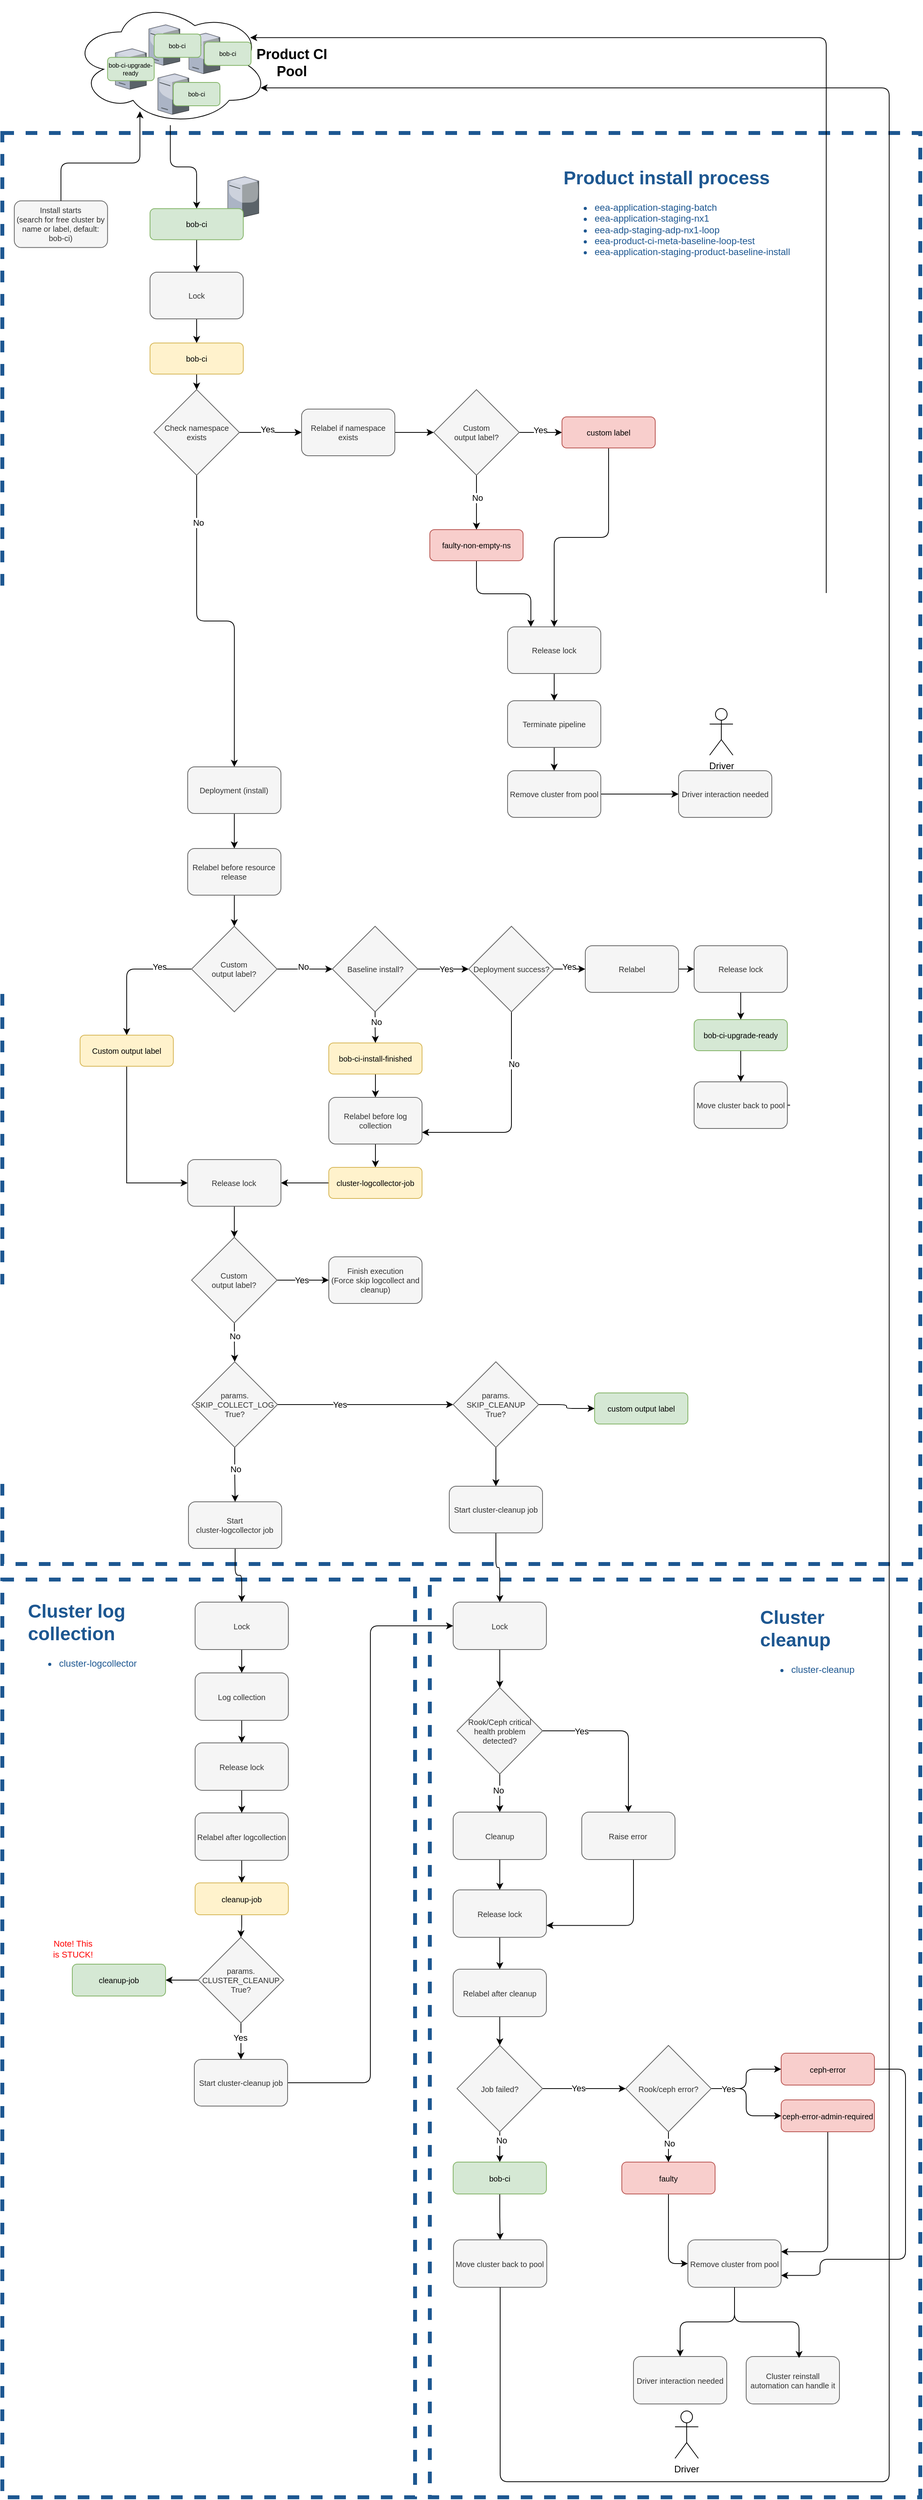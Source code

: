 <mxfile version="24.5.5" type="device" pages="6">
  <diagram id="rDmSLdTankz2MtN2_8YH" name="product_install_labeling_workflow">
    <mxGraphModel dx="2284" dy="721" grid="1" gridSize="10" guides="1" tooltips="1" connect="1" arrows="1" fold="1" page="1" pageScale="1" pageWidth="850" pageHeight="1100" math="0" shadow="0">
      <root>
        <mxCell id="0" />
        <mxCell id="1" parent="0" />
        <mxCell id="cyT1TPP3W3mNlztiG4Us-5" value="" style="rounded=0;whiteSpace=wrap;html=1;fillColor=none;dashed=1;strokeColor=#1D5791;strokeWidth=5;movable=1;resizable=1;rotatable=1;deletable=1;editable=1;locked=0;connectable=1;" parent="1" vertex="1">
          <mxGeometry x="549" y="2030" width="631" height="1180" as="geometry" />
        </mxCell>
        <mxCell id="pZ9S0KNC-M6ZgciahgeE-85" value="" style="rounded=0;whiteSpace=wrap;html=1;fillColor=none;dashed=1;strokeColor=#1D5791;strokeWidth=5;movable=1;resizable=1;rotatable=1;deletable=1;editable=1;locked=0;connectable=1;" parent="1" vertex="1">
          <mxGeometry x="-1" y="2030" width="531" height="1180" as="geometry" />
        </mxCell>
        <mxCell id="pZ9S0KNC-M6ZgciahgeE-78" value="" style="rounded=0;whiteSpace=wrap;html=1;fillColor=none;dashed=1;strokeColor=#1D5791;strokeWidth=5;movable=1;resizable=1;rotatable=1;deletable=1;editable=1;locked=0;connectable=1;" parent="1" vertex="1">
          <mxGeometry x="-1" y="170" width="1181" height="1840" as="geometry" />
        </mxCell>
        <mxCell id="_pUCN7zuj2RQ-egONYy_-54" style="edgeStyle=orthogonalEdgeStyle;rounded=1;orthogonalLoop=1;jettySize=auto;html=1;entryX=0.5;entryY=0;entryDx=0;entryDy=0;curved=0;" parent="1" source="fSqsDmBeb-tvnrsmLbJ5-1" target="xfcFtEyNrGYmse5txYWs-35" edge="1">
          <mxGeometry relative="1" as="geometry" />
        </mxCell>
        <mxCell id="fSqsDmBeb-tvnrsmLbJ5-1" value="" style="ellipse;shape=cloud;whiteSpace=wrap;html=1;" parent="1" vertex="1">
          <mxGeometry x="89" width="252.305" height="160" as="geometry" />
        </mxCell>
        <mxCell id="fSqsDmBeb-tvnrsmLbJ5-3" value="Product CI Pool" style="text;html=1;align=center;verticalAlign=middle;whiteSpace=wrap;rounded=0;fontStyle=1;fontSize=18;" parent="1" vertex="1">
          <mxGeometry x="318.996" y="76.923" width="104.614" height="6.154" as="geometry" />
        </mxCell>
        <mxCell id="xfcFtEyNrGYmse5txYWs-1" value="" style="verticalLabelPosition=bottom;aspect=fixed;html=1;verticalAlign=top;strokeColor=none;shape=mxgraph.citrix.tower_server;rounded=0;shadow=0;comic=0;fontFamily=Verdana;" parent="1" vertex="1">
          <mxGeometry x="144.384" y="61.538" width="39.999" height="52.306" as="geometry" />
        </mxCell>
        <mxCell id="xfcFtEyNrGYmse5txYWs-2" value="" style="verticalLabelPosition=bottom;aspect=fixed;html=1;verticalAlign=top;strokeColor=none;shape=mxgraph.citrix.tower_server;rounded=0;shadow=0;comic=0;fontFamily=Verdana;" parent="1" vertex="1">
          <mxGeometry x="187.46" y="30.769" width="39.999" height="52.306" as="geometry" />
        </mxCell>
        <mxCell id="xfcFtEyNrGYmse5txYWs-3" value="" style="verticalLabelPosition=bottom;aspect=fixed;html=1;verticalAlign=top;strokeColor=none;shape=mxgraph.citrix.tower_server;rounded=0;shadow=0;comic=0;fontFamily=Verdana;" parent="1" vertex="1">
          <mxGeometry x="199.003" y="93.851" width="39.999" height="52.306" as="geometry" />
        </mxCell>
        <mxCell id="xfcFtEyNrGYmse5txYWs-4" value="" style="verticalLabelPosition=bottom;aspect=fixed;html=1;verticalAlign=top;strokeColor=none;shape=mxgraph.citrix.tower_server;rounded=0;shadow=0;comic=0;fontFamily=Verdana;" parent="1" vertex="1">
          <mxGeometry x="238.998" y="41.541" width="39.999" height="52.306" as="geometry" />
        </mxCell>
        <mxCell id="xfcFtEyNrGYmse5txYWs-24" value="" style="verticalLabelPosition=bottom;aspect=fixed;html=1;verticalAlign=top;strokeColor=none;shape=mxgraph.citrix.tower_server;rounded=0;shadow=0;comic=0;fontFamily=Verdana;" parent="1" vertex="1">
          <mxGeometry x="289.003" y="226.161" width="39.999" height="52.306" as="geometry" />
        </mxCell>
        <mxCell id="xfcFtEyNrGYmse5txYWs-26" value="bob-ci" style="rounded=1;whiteSpace=wrap;html=1;fillColor=#d5e8d4;strokeColor=#82b366;fontSize=8;" parent="1" vertex="1">
          <mxGeometry x="259" y="53.08" width="60" height="30" as="geometry" />
        </mxCell>
        <mxCell id="xfcFtEyNrGYmse5txYWs-27" value="bob-ci" style="rounded=1;whiteSpace=wrap;html=1;fillColor=#d5e8d4;strokeColor=#82b366;fontSize=8;" parent="1" vertex="1">
          <mxGeometry x="219" y="105.0" width="60" height="30" as="geometry" />
        </mxCell>
        <mxCell id="xfcFtEyNrGYmse5txYWs-28" value="bob-ci-upgrade-ready" style="rounded=1;whiteSpace=wrap;html=1;fillColor=#d5e8d4;strokeColor=#82b366;fontSize=8;" parent="1" vertex="1">
          <mxGeometry x="134.38" y="72.69" width="60" height="30" as="geometry" />
        </mxCell>
        <mxCell id="pZ9S0KNC-M6ZgciahgeE-67" value="" style="edgeStyle=orthogonalEdgeStyle;rounded=0;orthogonalLoop=1;jettySize=auto;html=1;" parent="1" source="xfcFtEyNrGYmse5txYWs-35" target="pZ9S0KNC-M6ZgciahgeE-66" edge="1">
          <mxGeometry relative="1" as="geometry" />
        </mxCell>
        <mxCell id="xfcFtEyNrGYmse5txYWs-35" value="bob-ci" style="rounded=1;whiteSpace=wrap;html=1;fontSize=10;glass=0;strokeWidth=1;shadow=0;fillColor=#d5e8d4;strokeColor=#82b366;" parent="1" vertex="1">
          <mxGeometry x="189" y="267.31" width="120" height="40" as="geometry" />
        </mxCell>
        <mxCell id="_pUCN7zuj2RQ-egONYy_-62" style="edgeStyle=orthogonalEdgeStyle;rounded=0;orthogonalLoop=1;jettySize=auto;html=1;entryX=0.5;entryY=0;entryDx=0;entryDy=0;" parent="1" source="_pUCN7zuj2RQ-egONYy_-16" target="_pUCN7zuj2RQ-egONYy_-27" edge="1">
          <mxGeometry relative="1" as="geometry" />
        </mxCell>
        <mxCell id="_pUCN7zuj2RQ-egONYy_-16" value="bob-ci" style="rounded=1;whiteSpace=wrap;html=1;fontSize=10;glass=0;strokeWidth=1;shadow=0;fillColor=#fff2cc;strokeColor=#d6b656;" parent="1" vertex="1">
          <mxGeometry x="189" y="440" width="120" height="40" as="geometry" />
        </mxCell>
        <mxCell id="pZ9S0KNC-M6ZgciahgeE-71" value="" style="edgeStyle=orthogonalEdgeStyle;rounded=0;orthogonalLoop=1;jettySize=auto;html=1;" parent="1" source="_pUCN7zuj2RQ-egONYy_-27" target="pZ9S0KNC-M6ZgciahgeE-70" edge="1">
          <mxGeometry relative="1" as="geometry" />
        </mxCell>
        <mxCell id="Z6hjYTLIHEkF4wJa-tqZ-1" value="Yes" style="edgeLabel;html=1;align=center;verticalAlign=middle;resizable=0;points=[];" parent="pZ9S0KNC-M6ZgciahgeE-71" vertex="1" connectable="0">
          <mxGeometry x="-0.1" y="4" relative="1" as="geometry">
            <mxPoint as="offset" />
          </mxGeometry>
        </mxCell>
        <mxCell id="wPwPZyCvsbiTRvxMLiAo-1" style="edgeStyle=orthogonalEdgeStyle;rounded=1;orthogonalLoop=1;jettySize=auto;html=1;entryX=0.5;entryY=0;entryDx=0;entryDy=0;curved=0;" parent="1" source="_pUCN7zuj2RQ-egONYy_-27" target="_pUCN7zuj2RQ-egONYy_-66" edge="1">
          <mxGeometry relative="1" as="geometry" />
        </mxCell>
        <mxCell id="Z6hjYTLIHEkF4wJa-tqZ-2" value="No" style="edgeLabel;html=1;align=center;verticalAlign=middle;resizable=0;points=[];" parent="wPwPZyCvsbiTRvxMLiAo-1" vertex="1" connectable="0">
          <mxGeometry x="-0.712" y="2" relative="1" as="geometry">
            <mxPoint as="offset" />
          </mxGeometry>
        </mxCell>
        <mxCell id="_pUCN7zuj2RQ-egONYy_-27" value="&lt;font style=&quot;font-size: 10px;&quot;&gt;Check namespace exists&lt;/font&gt;" style="rhombus;whiteSpace=wrap;html=1;fillColor=#f5f5f5;strokeColor=#666666;fontColor=#333333;fontSize=10;" parent="1" vertex="1">
          <mxGeometry x="194" y="500" width="110" height="110" as="geometry" />
        </mxCell>
        <mxCell id="pZ9S0KNC-M6ZgciahgeE-73" value="" style="edgeStyle=orthogonalEdgeStyle;rounded=0;orthogonalLoop=1;jettySize=auto;html=1;" parent="1" source="_pUCN7zuj2RQ-egONYy_-32" target="_pUCN7zuj2RQ-egONYy_-39" edge="1">
          <mxGeometry relative="1" as="geometry" />
        </mxCell>
        <mxCell id="OsCdN-t3rwgFypUFAcy6-171" value="Yes" style="edgeLabel;html=1;align=center;verticalAlign=middle;resizable=0;points=[];" parent="pZ9S0KNC-M6ZgciahgeE-73" vertex="1" connectable="0">
          <mxGeometry x="-0.018" y="3" relative="1" as="geometry">
            <mxPoint as="offset" />
          </mxGeometry>
        </mxCell>
        <mxCell id="pZ9S0KNC-M6ZgciahgeE-74" value="" style="edgeStyle=orthogonalEdgeStyle;rounded=0;orthogonalLoop=1;jettySize=auto;html=1;" parent="1" source="_pUCN7zuj2RQ-egONYy_-32" target="_pUCN7zuj2RQ-egONYy_-57" edge="1">
          <mxGeometry relative="1" as="geometry" />
        </mxCell>
        <mxCell id="OsCdN-t3rwgFypUFAcy6-172" value="No" style="edgeLabel;html=1;align=center;verticalAlign=middle;resizable=0;points=[];" parent="pZ9S0KNC-M6ZgciahgeE-74" vertex="1" connectable="0">
          <mxGeometry x="-0.171" y="1" relative="1" as="geometry">
            <mxPoint as="offset" />
          </mxGeometry>
        </mxCell>
        <mxCell id="_pUCN7zuj2RQ-egONYy_-32" value="Custom &lt;br&gt;output label?" style="rhombus;whiteSpace=wrap;html=1;fillColor=#f5f5f5;strokeColor=#666666;fontColor=#333333;fontSize=10;" parent="1" vertex="1">
          <mxGeometry x="554" y="500" width="110" height="110" as="geometry" />
        </mxCell>
        <mxCell id="cyT1TPP3W3mNlztiG4Us-49" style="edgeStyle=orthogonalEdgeStyle;rounded=1;orthogonalLoop=1;jettySize=auto;html=1;curved=0;" parent="1" source="_pUCN7zuj2RQ-egONYy_-39" target="cyT1TPP3W3mNlztiG4Us-48" edge="1">
          <mxGeometry relative="1" as="geometry" />
        </mxCell>
        <mxCell id="_pUCN7zuj2RQ-egONYy_-39" value="custom label" style="rounded=1;whiteSpace=wrap;html=1;fillColor=#f8cecc;strokeColor=#b85450;fontSize=10;" parent="1" vertex="1">
          <mxGeometry x="719" y="535" width="120" height="40" as="geometry" />
        </mxCell>
        <mxCell id="cyT1TPP3W3mNlztiG4Us-51" style="edgeStyle=orthogonalEdgeStyle;rounded=1;orthogonalLoop=1;jettySize=auto;html=1;entryX=0.25;entryY=0;entryDx=0;entryDy=0;curved=0;" parent="1" source="_pUCN7zuj2RQ-egONYy_-57" target="cyT1TPP3W3mNlztiG4Us-48" edge="1">
          <mxGeometry relative="1" as="geometry" />
        </mxCell>
        <mxCell id="_pUCN7zuj2RQ-egONYy_-57" value="&lt;span class=&quot;ui-provider er brm avv bzw bzx bzy bzz caa cab cac cae caf cag cah cai caj cak cal cam can cao cap caq car cas cat cau cav caw cax cay caz cba cbb cbc&quot; dir=&quot;ltr&quot; style=&quot;font-size: 10px;&quot;&gt;faulty-non-empty-ns&lt;/span&gt;" style="rounded=1;whiteSpace=wrap;html=1;fontSize=10;glass=0;strokeWidth=1;shadow=0;fillColor=#f8cecc;strokeColor=#b85450;" parent="1" vertex="1">
          <mxGeometry x="549" y="680" width="120" height="40" as="geometry" />
        </mxCell>
        <mxCell id="pZ9S0KNC-M6ZgciahgeE-38" value="" style="edgeStyle=orthogonalEdgeStyle;rounded=0;orthogonalLoop=1;jettySize=auto;html=1;" parent="1" source="_pUCN7zuj2RQ-egONYy_-66" target="pZ9S0KNC-M6ZgciahgeE-37" edge="1">
          <mxGeometry relative="1" as="geometry" />
        </mxCell>
        <mxCell id="_pUCN7zuj2RQ-egONYy_-66" value="Deployment (install)" style="rounded=1;whiteSpace=wrap;html=1;fillColor=#f5f5f5;fontColor=#333333;strokeColor=#666666;fontSize=10;" parent="1" vertex="1">
          <mxGeometry x="237.46" y="985" width="120" height="60" as="geometry" />
        </mxCell>
        <mxCell id="pZ9S0KNC-M6ZgciahgeE-51" style="edgeStyle=orthogonalEdgeStyle;rounded=0;orthogonalLoop=1;jettySize=auto;html=1;entryX=0.5;entryY=0;entryDx=0;entryDy=0;" parent="1" source="pZ9S0KNC-M6ZgciahgeE-6" target="pZ9S0KNC-M6ZgciahgeE-49" edge="1">
          <mxGeometry relative="1" as="geometry" />
        </mxCell>
        <mxCell id="pZ9S0KNC-M6ZgciahgeE-6" value="&lt;span class=&quot;ui-provider er brm avv bzw bzx bzy bzz caa cab cac cae caf cag cah cai caj cak cal cam can cao cap caq car cas cat cau cav caw cax cay caz cba cbb cbc&quot; dir=&quot;ltr&quot; style=&quot;font-size: 10px;&quot;&gt;bob-ci-install-finished&lt;/span&gt;" style="rounded=1;whiteSpace=wrap;html=1;fillColor=#fff2cc;strokeColor=#d6b656;fontSize=10;" parent="1" vertex="1">
          <mxGeometry x="419" y="1340" width="120" height="40" as="geometry" />
        </mxCell>
        <mxCell id="pZ9S0KNC-M6ZgciahgeE-44" value="" style="edgeStyle=orthogonalEdgeStyle;rounded=0;orthogonalLoop=1;jettySize=auto;html=1;" parent="1" source="pZ9S0KNC-M6ZgciahgeE-37" target="pZ9S0KNC-M6ZgciahgeE-43" edge="1">
          <mxGeometry relative="1" as="geometry" />
        </mxCell>
        <mxCell id="pZ9S0KNC-M6ZgciahgeE-37" value="&lt;span class=&quot;ui-provider er brm avv bzw bzx bzy bzz caa cab cac cae caf cag cah cai caj cak cal cam can cao cap caq car cas cat cau cav caw cax cay caz cba cbb cbc&quot; dir=&quot;ltr&quot; style=&quot;font-size: 10px;&quot;&gt;Relabel before resource release&lt;/span&gt;" style="rounded=1;whiteSpace=wrap;html=1;fillColor=#f5f5f5;fontColor=#333333;strokeColor=#666666;fontSize=10;" parent="1" vertex="1">
          <mxGeometry x="237.46" y="1090" width="120" height="60" as="geometry" />
        </mxCell>
        <mxCell id="pZ9S0KNC-M6ZgciahgeE-47" style="edgeStyle=orthogonalEdgeStyle;rounded=1;orthogonalLoop=1;jettySize=auto;html=1;curved=0;" parent="1" source="pZ9S0KNC-M6ZgciahgeE-43" target="pZ9S0KNC-M6ZgciahgeE-45" edge="1">
          <mxGeometry relative="1" as="geometry" />
        </mxCell>
        <mxCell id="OsCdN-t3rwgFypUFAcy6-11" value="Yes" style="edgeLabel;html=1;align=center;verticalAlign=middle;resizable=0;points=[];" parent="pZ9S0KNC-M6ZgciahgeE-47" vertex="1" connectable="0">
          <mxGeometry x="-0.508" y="-3" relative="1" as="geometry">
            <mxPoint as="offset" />
          </mxGeometry>
        </mxCell>
        <mxCell id="7_Tw-kf3gGAMl-amr8ze-6" value="" style="edgeStyle=orthogonalEdgeStyle;rounded=0;orthogonalLoop=1;jettySize=auto;html=1;" parent="1" source="pZ9S0KNC-M6ZgciahgeE-43" target="7_Tw-kf3gGAMl-amr8ze-3" edge="1">
          <mxGeometry relative="1" as="geometry" />
        </mxCell>
        <mxCell id="OsCdN-t3rwgFypUFAcy6-12" value="No" style="edgeLabel;html=1;align=center;verticalAlign=middle;resizable=0;points=[];" parent="7_Tw-kf3gGAMl-amr8ze-6" vertex="1" connectable="0">
          <mxGeometry x="-0.057" y="3" relative="1" as="geometry">
            <mxPoint as="offset" />
          </mxGeometry>
        </mxCell>
        <mxCell id="pZ9S0KNC-M6ZgciahgeE-43" value="Custom&lt;br&gt;output label?" style="rhombus;whiteSpace=wrap;html=1;fillColor=#f5f5f5;strokeColor=#666666;fontColor=#333333;fontSize=10;" parent="1" vertex="1">
          <mxGeometry x="242.46" y="1190" width="110" height="110" as="geometry" />
        </mxCell>
        <mxCell id="7_Tw-kf3gGAMl-amr8ze-2" style="edgeStyle=orthogonalEdgeStyle;rounded=0;orthogonalLoop=1;jettySize=auto;html=1;entryX=0;entryY=0.5;entryDx=0;entryDy=0;exitX=0.5;exitY=1;exitDx=0;exitDy=0;" parent="1" source="pZ9S0KNC-M6ZgciahgeE-45" target="cyT1TPP3W3mNlztiG4Us-18" edge="1">
          <mxGeometry relative="1" as="geometry" />
        </mxCell>
        <mxCell id="pZ9S0KNC-M6ZgciahgeE-45" value="Custom output label" style="rounded=1;whiteSpace=wrap;html=1;fillColor=#fff2cc;strokeColor=#d6b656;fontSize=10;" parent="1" vertex="1">
          <mxGeometry x="99" y="1330" width="120" height="40" as="geometry" />
        </mxCell>
        <mxCell id="pZ9S0KNC-M6ZgciahgeE-75" value="" style="edgeStyle=orthogonalEdgeStyle;rounded=0;orthogonalLoop=1;jettySize=auto;html=1;" parent="1" source="pZ9S0KNC-M6ZgciahgeE-49" target="pZ9S0KNC-M6ZgciahgeE-65" edge="1">
          <mxGeometry relative="1" as="geometry" />
        </mxCell>
        <mxCell id="pZ9S0KNC-M6ZgciahgeE-49" value="&lt;span class=&quot;ui-provider er brm avv bzw bzx bzy bzz caa cab cac cae caf cag cah cai caj cak cal cam can cao cap caq car cas cat cau cav caw cax cay caz cba cbb cbc&quot; dir=&quot;ltr&quot; style=&quot;font-size: 10px;&quot;&gt;Relabel before log collection&lt;/span&gt;" style="rounded=1;whiteSpace=wrap;html=1;fillColor=#f5f5f5;fontColor=#333333;strokeColor=#666666;fontSize=10;" parent="1" vertex="1">
          <mxGeometry x="419" y="1410" width="120" height="60" as="geometry" />
        </mxCell>
        <mxCell id="cyT1TPP3W3mNlztiG4Us-19" style="edgeStyle=orthogonalEdgeStyle;rounded=0;orthogonalLoop=1;jettySize=auto;html=1;entryX=1;entryY=0.5;entryDx=0;entryDy=0;" parent="1" source="pZ9S0KNC-M6ZgciahgeE-65" target="cyT1TPP3W3mNlztiG4Us-18" edge="1">
          <mxGeometry relative="1" as="geometry" />
        </mxCell>
        <mxCell id="pZ9S0KNC-M6ZgciahgeE-65" value="&lt;span class=&quot;ui-provider er brm avv bzw bzx bzy bzz caa cab cac cae caf cag cah cai caj cak cal cam can cao cap caq car cas cat cau cav caw cax cay caz cba cbb cbc&quot; dir=&quot;ltr&quot; style=&quot;font-size: 10px;&quot;&gt;cluster-logcollector-job&lt;/span&gt;" style="rounded=1;whiteSpace=wrap;html=1;fillColor=#fff2cc;strokeColor=#d6b656;fontSize=10;" parent="1" vertex="1">
          <mxGeometry x="419" y="1500" width="120" height="40" as="geometry" />
        </mxCell>
        <mxCell id="pZ9S0KNC-M6ZgciahgeE-69" style="edgeStyle=orthogonalEdgeStyle;rounded=0;orthogonalLoop=1;jettySize=auto;html=1;entryX=0.5;entryY=0;entryDx=0;entryDy=0;" parent="1" source="pZ9S0KNC-M6ZgciahgeE-66" target="_pUCN7zuj2RQ-egONYy_-16" edge="1">
          <mxGeometry relative="1" as="geometry" />
        </mxCell>
        <mxCell id="pZ9S0KNC-M6ZgciahgeE-66" value="&lt;span class=&quot;ui-provider er brm avv bzw bzx bzy bzz caa cab cac cae caf cag cah cai caj cak cal cam can cao cap caq car cas cat cau cav caw cax cay caz cba cbb cbc&quot; dir=&quot;ltr&quot; style=&quot;font-size: 10px;&quot;&gt;Lock&lt;/span&gt;" style="rounded=1;whiteSpace=wrap;html=1;fillColor=#f5f5f5;fontColor=#333333;strokeColor=#666666;fontSize=10;" parent="1" vertex="1">
          <mxGeometry x="189" y="349" width="120" height="60" as="geometry" />
        </mxCell>
        <mxCell id="pZ9S0KNC-M6ZgciahgeE-72" value="" style="edgeStyle=orthogonalEdgeStyle;rounded=0;orthogonalLoop=1;jettySize=auto;html=1;" parent="1" source="pZ9S0KNC-M6ZgciahgeE-70" target="_pUCN7zuj2RQ-egONYy_-32" edge="1">
          <mxGeometry relative="1" as="geometry" />
        </mxCell>
        <mxCell id="pZ9S0KNC-M6ZgciahgeE-70" value="&lt;span class=&quot;ui-provider er brm avv bzw bzx bzy bzz caa cab cac cae caf cag cah cai caj cak cal cam can cao cap caq car cas cat cau cav caw cax cay caz cba cbb cbc&quot; dir=&quot;ltr&quot; style=&quot;font-size: 10px;&quot;&gt;Relabel if namespace exists&lt;/span&gt;" style="rounded=1;whiteSpace=wrap;html=1;fillColor=#f5f5f5;fontColor=#333333;strokeColor=#666666;fontSize=10;" parent="1" vertex="1">
          <mxGeometry x="384.0" y="525" width="120" height="60" as="geometry" />
        </mxCell>
        <mxCell id="nG0VJFeotzJd-73sdAEZ-3" style="edgeStyle=orthogonalEdgeStyle;curved=0;rounded=1;orthogonalLoop=1;jettySize=auto;html=1;strokeColor=default;align=center;verticalAlign=middle;fontFamily=Helvetica;fontSize=11;fontColor=default;labelBackgroundColor=default;endArrow=classic;" parent="1" source="pZ9S0KNC-M6ZgciahgeE-79" target="cyT1TPP3W3mNlztiG4Us-23" edge="1">
          <mxGeometry relative="1" as="geometry" />
        </mxCell>
        <mxCell id="pZ9S0KNC-M6ZgciahgeE-79" value="&lt;span class=&quot;ui-provider er brm avv bzw bzx bzy bzz caa cab cac cae caf cag cah cai caj cak cal cam can cao cap caq car cas cat cau cav caw cax cay caz cba cbb cbc&quot; dir=&quot;ltr&quot; style=&quot;font-size: 10px;&quot;&gt;Start&lt;br style=&quot;font-size: 10px;&quot;&gt;cluster-logcollector job&lt;/span&gt;" style="rounded=1;whiteSpace=wrap;html=1;fillColor=#f5f5f5;fontColor=#333333;strokeColor=#666666;fontSize=10;" parent="1" vertex="1">
          <mxGeometry x="238.46" y="1930" width="120" height="60" as="geometry" />
        </mxCell>
        <mxCell id="pZ9S0KNC-M6ZgciahgeE-84" value="&lt;h1 style=&quot;margin-top: 0px;&quot;&gt;Product install process&lt;/h1&gt;&lt;p&gt;&lt;/p&gt;&lt;ul&gt;&lt;li&gt;&lt;span dir=&quot;ltr&quot; class=&quot;ui-provider eb bwe avw ccb ccc ccd cce ccf ccg cch cci ccj cck ccl ccm ccn cco ccp ccq ccr ccs cct ccu ccv ccw ccx ccy ccz cda cdb cdc cdd cde cdf cdg&quot;&gt;eea-application-staging-batch&lt;/span&gt;&lt;/li&gt;&lt;li&gt;&lt;span dir=&quot;ltr&quot; class=&quot;ui-provider eb bwe avw ccb ccc ccd cce ccf ccg cch cci ccj cck ccl ccm ccn cco ccp ccq ccr ccs cct ccu ccv ccw ccx ccy ccz cda cdb cdc cdd cde cdf cdg&quot;&gt;eea-application-staging-nx1&lt;/span&gt;&lt;/li&gt;&lt;li&gt;&lt;span dir=&quot;ltr&quot; class=&quot;ui-provider eb bwe avw ccb ccc ccd cce ccf ccg cch cci ccj cck ccl ccm ccn cco ccp ccq ccr ccs cct ccu ccv ccw ccx ccy ccz cda cdb cdc cdd cde cdf cdg&quot;&gt;eea-adp-staging-adp-nx1-loop&lt;/span&gt;&lt;/li&gt;&lt;li&gt;&lt;span dir=&quot;ltr&quot; class=&quot;ui-provider eb bwe avw ccb ccc ccd cce ccf ccg cch cci ccj cck ccl ccm ccn cco ccp ccq ccr ccs cct ccu ccv ccw ccx ccy ccz cda cdb cdc cdd cde cdf cdg&quot;&gt;eea-product-ci-meta-baseline-loop-test&lt;/span&gt;&lt;br&gt;&lt;/li&gt;&lt;li&gt;&lt;span dir=&quot;ltr&quot; class=&quot;ui-provider eb bwe avw ccb ccc ccd cce ccf ccg cch cci ccj cck ccl ccm ccn cco ccp ccq ccr ccs cct ccu ccv ccw ccx ccy ccz cda cdb cdc cdd cde cdf cdg&quot;&gt;eea-application-staging-product-baseline-install&lt;br&gt;&lt;/span&gt;&lt;/li&gt;&lt;/ul&gt;&lt;p&gt;&lt;/p&gt;" style="text;html=1;whiteSpace=wrap;overflow=hidden;rounded=0;fontColor=#1D5791;" parent="1" vertex="1">
          <mxGeometry x="719" y="207.31" width="310" height="212.69" as="geometry" />
        </mxCell>
        <mxCell id="pZ9S0KNC-M6ZgciahgeE-86" value="&lt;h1 style=&quot;margin-top: 0px;&quot;&gt;Cluster log collection&amp;nbsp;&lt;/h1&gt;&lt;p&gt;&lt;/p&gt;&lt;ul&gt;&lt;li&gt;&lt;span style=&quot;background-color: initial;&quot;&gt;cluster-logcollector&lt;/span&gt;&lt;/li&gt;&lt;/ul&gt;&lt;p&gt;&lt;/p&gt;" style="text;html=1;whiteSpace=wrap;overflow=hidden;rounded=0;fontColor=#1D5791;movable=1;resizable=1;rotatable=1;deletable=1;editable=1;locked=0;connectable=1;" parent="1" vertex="1">
          <mxGeometry x="30" y="2050" width="180" height="121" as="geometry" />
        </mxCell>
        <mxCell id="cyT1TPP3W3mNlztiG4Us-4" value="" style="edgeStyle=orthogonalEdgeStyle;rounded=0;orthogonalLoop=1;jettySize=auto;html=1;movable=1;resizable=1;rotatable=1;deletable=1;editable=1;locked=0;connectable=1;" parent="1" source="cyT1TPP3W3mNlztiG4Us-1" target="cyT1TPP3W3mNlztiG4Us-3" edge="1">
          <mxGeometry relative="1" as="geometry" />
        </mxCell>
        <mxCell id="cyT1TPP3W3mNlztiG4Us-1" value="Relabel after logcollection" style="rounded=1;whiteSpace=wrap;html=1;fillColor=#f5f5f5;fontColor=#333333;strokeColor=#666666;fontSize=10;movable=1;resizable=1;rotatable=1;deletable=1;editable=1;locked=0;connectable=1;" parent="1" vertex="1">
          <mxGeometry x="247" y="2330" width="120" height="61" as="geometry" />
        </mxCell>
        <mxCell id="TdwySWwErlfTRBUdu3of-3" value="" style="edgeStyle=orthogonalEdgeStyle;curved=0;rounded=1;orthogonalLoop=1;jettySize=auto;html=1;strokeColor=default;align=center;verticalAlign=middle;fontFamily=Helvetica;fontSize=11;fontColor=default;labelBackgroundColor=default;endArrow=classic;" parent="1" source="cyT1TPP3W3mNlztiG4Us-3" target="TdwySWwErlfTRBUdu3of-2" edge="1">
          <mxGeometry relative="1" as="geometry" />
        </mxCell>
        <mxCell id="cyT1TPP3W3mNlztiG4Us-3" value="cleanup-job" style="rounded=1;whiteSpace=wrap;html=1;fillColor=#fff2cc;strokeColor=#d6b656;fontSize=10;movable=1;resizable=1;rotatable=1;deletable=1;editable=1;locked=0;connectable=1;" parent="1" vertex="1">
          <mxGeometry x="247" y="2420" width="120" height="41" as="geometry" />
        </mxCell>
        <mxCell id="cyT1TPP3W3mNlztiG4Us-56" value="" style="edgeStyle=orthogonalEdgeStyle;rounded=0;orthogonalLoop=1;jettySize=auto;html=1;movable=1;resizable=1;rotatable=1;deletable=1;editable=1;locked=0;connectable=1;" parent="1" source="cyT1TPP3W3mNlztiG4Us-17" target="cyT1TPP3W3mNlztiG4Us-55" edge="1">
          <mxGeometry relative="1" as="geometry" />
        </mxCell>
        <mxCell id="OsCdN-t3rwgFypUFAcy6-174" value="No" style="edgeLabel;html=1;align=center;verticalAlign=middle;resizable=0;points=[];" parent="cyT1TPP3W3mNlztiG4Us-56" vertex="1" connectable="0">
          <mxGeometry x="-0.143" y="-2" relative="1" as="geometry">
            <mxPoint as="offset" />
          </mxGeometry>
        </mxCell>
        <mxCell id="sejWs3mS3Kv804rIjjhZ-19" style="edgeStyle=orthogonalEdgeStyle;rounded=1;orthogonalLoop=1;jettySize=auto;html=1;curved=0;" parent="1" source="cyT1TPP3W3mNlztiG4Us-17" target="sejWs3mS3Kv804rIjjhZ-18" edge="1">
          <mxGeometry relative="1" as="geometry" />
        </mxCell>
        <mxCell id="OsCdN-t3rwgFypUFAcy6-173" value="Yes" style="edgeLabel;html=1;align=center;verticalAlign=middle;resizable=0;points=[];" parent="sejWs3mS3Kv804rIjjhZ-19" vertex="1" connectable="0">
          <mxGeometry x="-0.535" y="1" relative="1" as="geometry">
            <mxPoint y="1" as="offset" />
          </mxGeometry>
        </mxCell>
        <mxCell id="cyT1TPP3W3mNlztiG4Us-17" value="&lt;span style=&quot;font-size: 10px;&quot;&gt;Rook/Ceph critical health problem detected?&lt;/span&gt;" style="rhombus;whiteSpace=wrap;html=1;fillColor=#f5f5f5;strokeColor=#666666;fontColor=#333333;fontSize=10;movable=1;resizable=1;rotatable=1;deletable=1;editable=1;locked=0;connectable=1;" parent="1" vertex="1">
          <mxGeometry x="584" y="2169" width="110" height="111" as="geometry" />
        </mxCell>
        <mxCell id="OsCdN-t3rwgFypUFAcy6-3" value="" style="edgeStyle=orthogonalEdgeStyle;rounded=0;orthogonalLoop=1;jettySize=auto;html=1;" parent="1" source="cyT1TPP3W3mNlztiG4Us-18" target="OsCdN-t3rwgFypUFAcy6-1" edge="1">
          <mxGeometry relative="1" as="geometry" />
        </mxCell>
        <mxCell id="cyT1TPP3W3mNlztiG4Us-18" value="Release lock" style="rounded=1;whiteSpace=wrap;html=1;fillColor=#f5f5f5;fontColor=#333333;strokeColor=#666666;fontSize=10;" parent="1" vertex="1">
          <mxGeometry x="237.46" y="1490" width="120" height="60" as="geometry" />
        </mxCell>
        <mxCell id="cyT1TPP3W3mNlztiG4Us-21" value="&lt;span style=&quot;font-size: 10px;&quot; dir=&quot;ltr&quot; class=&quot;ui-provider er brm avv bzw bzx bzy bzz caa cab cac cae caf cag cah cai caj cak cal cam can cao cap caq car cas cat cau cav caw cax cay caz cba cbb cbc&quot;&gt;Install starts&lt;br style=&quot;font-size: 10px;&quot;&gt;(search for free cluster by name or label, default: bob-ci)&lt;/span&gt;" style="rounded=1;whiteSpace=wrap;html=1;fillColor=#f5f5f5;fontColor=#333333;strokeColor=#666666;fontSize=10;" parent="1" vertex="1">
          <mxGeometry x="14.38" y="257.31" width="120" height="60" as="geometry" />
        </mxCell>
        <mxCell id="cyT1TPP3W3mNlztiG4Us-22" style="edgeStyle=orthogonalEdgeStyle;rounded=1;orthogonalLoop=1;jettySize=auto;html=1;entryX=0.345;entryY=0.888;entryDx=0;entryDy=0;entryPerimeter=0;curved=0;" parent="1" source="cyT1TPP3W3mNlztiG4Us-21" target="fSqsDmBeb-tvnrsmLbJ5-1" edge="1">
          <mxGeometry relative="1" as="geometry" />
        </mxCell>
        <mxCell id="cyT1TPP3W3mNlztiG4Us-29" style="edgeStyle=orthogonalEdgeStyle;rounded=0;orthogonalLoop=1;jettySize=auto;html=1;movable=1;resizable=1;rotatable=1;deletable=1;editable=1;locked=0;connectable=1;" parent="1" source="cyT1TPP3W3mNlztiG4Us-23" target="cyT1TPP3W3mNlztiG4Us-24" edge="1">
          <mxGeometry relative="1" as="geometry" />
        </mxCell>
        <mxCell id="cyT1TPP3W3mNlztiG4Us-23" value="Lock" style="rounded=1;whiteSpace=wrap;html=1;fillColor=#f5f5f5;fontColor=#333333;strokeColor=#666666;fontSize=10;movable=1;resizable=1;rotatable=1;deletable=1;editable=1;locked=0;connectable=1;" parent="1" vertex="1">
          <mxGeometry x="247.0" y="2059" width="120" height="61" as="geometry" />
        </mxCell>
        <mxCell id="cyT1TPP3W3mNlztiG4Us-30" style="edgeStyle=orthogonalEdgeStyle;rounded=0;orthogonalLoop=1;jettySize=auto;html=1;movable=1;resizable=1;rotatable=1;deletable=1;editable=1;locked=0;connectable=1;" parent="1" source="cyT1TPP3W3mNlztiG4Us-24" target="cyT1TPP3W3mNlztiG4Us-26" edge="1">
          <mxGeometry relative="1" as="geometry" />
        </mxCell>
        <mxCell id="cyT1TPP3W3mNlztiG4Us-24" value="Log collection" style="rounded=1;whiteSpace=wrap;html=1;fillColor=#f5f5f5;fontColor=#333333;strokeColor=#666666;fontSize=10;movable=1;resizable=1;rotatable=1;deletable=1;editable=1;locked=0;connectable=1;" parent="1" vertex="1">
          <mxGeometry x="247.0" y="2150" width="120" height="61" as="geometry" />
        </mxCell>
        <mxCell id="cyT1TPP3W3mNlztiG4Us-33" style="edgeStyle=orthogonalEdgeStyle;rounded=0;orthogonalLoop=1;jettySize=auto;html=1;movable=1;resizable=1;rotatable=1;deletable=1;editable=1;locked=0;connectable=1;" parent="1" source="cyT1TPP3W3mNlztiG4Us-26" target="cyT1TPP3W3mNlztiG4Us-1" edge="1">
          <mxGeometry relative="1" as="geometry" />
        </mxCell>
        <mxCell id="cyT1TPP3W3mNlztiG4Us-26" value="Release lock" style="rounded=1;whiteSpace=wrap;html=1;fillColor=#f5f5f5;fontColor=#333333;strokeColor=#666666;fontSize=10;movable=1;resizable=1;rotatable=1;deletable=1;editable=1;locked=0;connectable=1;" parent="1" vertex="1">
          <mxGeometry x="247.0" y="2240" width="120" height="61" as="geometry" />
        </mxCell>
        <mxCell id="cyT1TPP3W3mNlztiG4Us-39" style="edgeStyle=orthogonalEdgeStyle;rounded=0;orthogonalLoop=1;jettySize=auto;html=1;movable=1;resizable=1;rotatable=1;deletable=1;editable=1;locked=0;connectable=1;" parent="1" source="cyT1TPP3W3mNlztiG4Us-37" target="cyT1TPP3W3mNlztiG4Us-17" edge="1">
          <mxGeometry relative="1" as="geometry" />
        </mxCell>
        <mxCell id="cyT1TPP3W3mNlztiG4Us-37" value="Lock" style="rounded=1;whiteSpace=wrap;html=1;fillColor=#f5f5f5;fontColor=#333333;strokeColor=#666666;fontSize=10;movable=1;resizable=1;rotatable=1;deletable=1;editable=1;locked=0;connectable=1;" parent="1" vertex="1">
          <mxGeometry x="579" y="2059" width="120" height="61" as="geometry" />
        </mxCell>
        <mxCell id="cyT1TPP3W3mNlztiG4Us-88" style="edgeStyle=orthogonalEdgeStyle;rounded=1;orthogonalLoop=1;jettySize=auto;html=1;entryX=1;entryY=0.75;entryDx=0;entryDy=0;movable=1;resizable=1;rotatable=1;deletable=1;editable=1;locked=0;connectable=1;curved=0;" parent="1" source="cyT1TPP3W3mNlztiG4Us-41" target="cyT1TPP3W3mNlztiG4Us-85" edge="1">
          <mxGeometry relative="1" as="geometry">
            <Array as="points">
              <mxPoint x="1161" y="2659" />
              <mxPoint x="1161" y="2904" />
              <mxPoint x="1051" y="2904" />
              <mxPoint x="1051" y="2924" />
            </Array>
          </mxGeometry>
        </mxCell>
        <mxCell id="cyT1TPP3W3mNlztiG4Us-41" value="ceph-error" style="rounded=1;whiteSpace=wrap;html=1;fillColor=#f8cecc;strokeColor=#b85450;fontSize=10;movable=1;resizable=1;rotatable=1;deletable=1;editable=1;locked=0;connectable=1;" parent="1" vertex="1">
          <mxGeometry x="1001" y="2639" width="120" height="41" as="geometry" />
        </mxCell>
        <mxCell id="cyT1TPP3W3mNlztiG4Us-87" style="edgeStyle=orthogonalEdgeStyle;rounded=1;orthogonalLoop=1;jettySize=auto;html=1;entryX=1;entryY=0.25;entryDx=0;entryDy=0;movable=1;resizable=1;rotatable=1;deletable=1;editable=1;locked=0;connectable=1;curved=0;" parent="1" source="cyT1TPP3W3mNlztiG4Us-42" target="cyT1TPP3W3mNlztiG4Us-85" edge="1">
          <mxGeometry relative="1" as="geometry" />
        </mxCell>
        <mxCell id="cyT1TPP3W3mNlztiG4Us-42" value="ceph-error-admin-required" style="rounded=1;whiteSpace=wrap;html=1;fillColor=#f8cecc;strokeColor=#b85450;fontSize=10;movable=1;resizable=1;rotatable=1;deletable=1;editable=1;locked=0;connectable=1;" parent="1" vertex="1">
          <mxGeometry x="1001" y="2699" width="120" height="41" as="geometry" />
        </mxCell>
        <mxCell id="cyT1TPP3W3mNlztiG4Us-53" value="" style="edgeStyle=orthogonalEdgeStyle;rounded=0;orthogonalLoop=1;jettySize=auto;html=1;" parent="1" source="cyT1TPP3W3mNlztiG4Us-48" target="cyT1TPP3W3mNlztiG4Us-52" edge="1">
          <mxGeometry relative="1" as="geometry" />
        </mxCell>
        <mxCell id="cyT1TPP3W3mNlztiG4Us-48" value="Release lock" style="rounded=1;whiteSpace=wrap;html=1;fillColor=#f5f5f5;fontColor=#333333;strokeColor=#666666;fontSize=10;" parent="1" vertex="1">
          <mxGeometry x="649" y="805" width="120" height="60" as="geometry" />
        </mxCell>
        <mxCell id="cyT1TPP3W3mNlztiG4Us-93" value="" style="edgeStyle=orthogonalEdgeStyle;rounded=0;orthogonalLoop=1;jettySize=auto;html=1;" parent="1" source="cyT1TPP3W3mNlztiG4Us-52" target="cyT1TPP3W3mNlztiG4Us-92" edge="1">
          <mxGeometry relative="1" as="geometry" />
        </mxCell>
        <mxCell id="cyT1TPP3W3mNlztiG4Us-52" value="Terminate pipeline" style="rounded=1;whiteSpace=wrap;html=1;fillColor=#f5f5f5;fontColor=#333333;strokeColor=#666666;fontSize=10;" parent="1" vertex="1">
          <mxGeometry x="649" y="900" width="120" height="60" as="geometry" />
        </mxCell>
        <mxCell id="cyT1TPP3W3mNlztiG4Us-62" value="" style="edgeStyle=orthogonalEdgeStyle;rounded=0;orthogonalLoop=1;jettySize=auto;html=1;movable=1;resizable=1;rotatable=1;deletable=1;editable=1;locked=0;connectable=1;" parent="1" source="cyT1TPP3W3mNlztiG4Us-55" target="cyT1TPP3W3mNlztiG4Us-61" edge="1">
          <mxGeometry relative="1" as="geometry" />
        </mxCell>
        <mxCell id="cyT1TPP3W3mNlztiG4Us-55" value="Cleanup" style="rounded=1;whiteSpace=wrap;html=1;fillColor=#f5f5f5;fontColor=#333333;strokeColor=#666666;fontSize=10;movable=1;resizable=1;rotatable=1;deletable=1;editable=1;locked=0;connectable=1;" parent="1" vertex="1">
          <mxGeometry x="579" y="2329" width="120" height="61" as="geometry" />
        </mxCell>
        <mxCell id="cyT1TPP3W3mNlztiG4Us-77" value="" style="edgeStyle=orthogonalEdgeStyle;rounded=0;orthogonalLoop=1;jettySize=auto;html=1;movable=1;resizable=1;rotatable=1;deletable=1;editable=1;locked=0;connectable=1;" parent="1" source="cyT1TPP3W3mNlztiG4Us-57" target="cyT1TPP3W3mNlztiG4Us-74" edge="1">
          <mxGeometry relative="1" as="geometry" />
        </mxCell>
        <mxCell id="OsCdN-t3rwgFypUFAcy6-175" value="Yes" style="edgeLabel;html=1;align=center;verticalAlign=middle;resizable=0;points=[];" parent="cyT1TPP3W3mNlztiG4Us-77" vertex="1" connectable="0">
          <mxGeometry x="-0.14" y="2" relative="1" as="geometry">
            <mxPoint y="1" as="offset" />
          </mxGeometry>
        </mxCell>
        <mxCell id="cyT1TPP3W3mNlztiG4Us-89" value="" style="edgeStyle=orthogonalEdgeStyle;rounded=0;orthogonalLoop=1;jettySize=auto;html=1;movable=1;resizable=1;rotatable=1;deletable=1;editable=1;locked=0;connectable=1;" parent="1" source="cyT1TPP3W3mNlztiG4Us-57" target="cyT1TPP3W3mNlztiG4Us-75" edge="1">
          <mxGeometry relative="1" as="geometry" />
        </mxCell>
        <mxCell id="OsCdN-t3rwgFypUFAcy6-176" value="No" style="edgeLabel;html=1;align=center;verticalAlign=middle;resizable=0;points=[];" parent="cyT1TPP3W3mNlztiG4Us-89" vertex="1" connectable="0">
          <mxGeometry x="-0.463" y="2" relative="1" as="geometry">
            <mxPoint as="offset" />
          </mxGeometry>
        </mxCell>
        <mxCell id="cyT1TPP3W3mNlztiG4Us-57" value="&lt;span style=&quot;font-size: 10px;&quot;&gt;Job failed?&lt;/span&gt;" style="rhombus;whiteSpace=wrap;html=1;fillColor=#f5f5f5;strokeColor=#666666;fontColor=#333333;fontSize=10;movable=1;resizable=1;rotatable=1;deletable=1;editable=1;locked=0;connectable=1;" parent="1" vertex="1">
          <mxGeometry x="584" y="2629" width="110" height="111" as="geometry" />
        </mxCell>
        <mxCell id="cyT1TPP3W3mNlztiG4Us-64" value="" style="edgeStyle=orthogonalEdgeStyle;rounded=0;orthogonalLoop=1;jettySize=auto;html=1;movable=1;resizable=1;rotatable=1;deletable=1;editable=1;locked=0;connectable=1;" parent="1" source="cyT1TPP3W3mNlztiG4Us-59" target="cyT1TPP3W3mNlztiG4Us-57" edge="1">
          <mxGeometry relative="1" as="geometry" />
        </mxCell>
        <mxCell id="cyT1TPP3W3mNlztiG4Us-59" value="Relabel after cleanup" style="rounded=1;whiteSpace=wrap;html=1;fillColor=#f5f5f5;fontColor=#333333;strokeColor=#666666;fontSize=10;movable=1;resizable=1;rotatable=1;deletable=1;editable=1;locked=0;connectable=1;" parent="1" vertex="1">
          <mxGeometry x="579" y="2531" width="120" height="61" as="geometry" />
        </mxCell>
        <mxCell id="cyT1TPP3W3mNlztiG4Us-86" style="edgeStyle=orthogonalEdgeStyle;rounded=1;orthogonalLoop=1;jettySize=auto;html=1;entryX=0;entryY=0.5;entryDx=0;entryDy=0;movable=1;resizable=1;rotatable=1;deletable=1;editable=1;locked=0;connectable=1;curved=0;" parent="1" source="cyT1TPP3W3mNlztiG4Us-60" target="cyT1TPP3W3mNlztiG4Us-85" edge="1">
          <mxGeometry relative="1" as="geometry" />
        </mxCell>
        <mxCell id="cyT1TPP3W3mNlztiG4Us-60" value="faulty" style="rounded=1;whiteSpace=wrap;html=1;fillColor=#f8cecc;strokeColor=#b85450;fontSize=10;movable=1;resizable=1;rotatable=1;deletable=1;editable=1;locked=0;connectable=1;" parent="1" vertex="1">
          <mxGeometry x="796" y="2779" width="120" height="41" as="geometry" />
        </mxCell>
        <mxCell id="cyT1TPP3W3mNlztiG4Us-63" value="" style="edgeStyle=orthogonalEdgeStyle;rounded=0;orthogonalLoop=1;jettySize=auto;html=1;movable=1;resizable=1;rotatable=1;deletable=1;editable=1;locked=0;connectable=1;" parent="1" source="cyT1TPP3W3mNlztiG4Us-61" target="cyT1TPP3W3mNlztiG4Us-59" edge="1">
          <mxGeometry relative="1" as="geometry" />
        </mxCell>
        <mxCell id="cyT1TPP3W3mNlztiG4Us-61" value="Release lock" style="rounded=1;whiteSpace=wrap;html=1;fillColor=#f5f5f5;fontColor=#333333;strokeColor=#666666;fontSize=10;movable=1;resizable=1;rotatable=1;deletable=1;editable=1;locked=0;connectable=1;" parent="1" vertex="1">
          <mxGeometry x="579" y="2429" width="120" height="61" as="geometry" />
        </mxCell>
        <mxCell id="cyT1TPP3W3mNlztiG4Us-78" value="" style="edgeStyle=orthogonalEdgeStyle;rounded=0;orthogonalLoop=1;jettySize=auto;html=1;movable=1;resizable=1;rotatable=1;deletable=1;editable=1;locked=0;connectable=1;" parent="1" source="cyT1TPP3W3mNlztiG4Us-74" target="cyT1TPP3W3mNlztiG4Us-60" edge="1">
          <mxGeometry relative="1" as="geometry" />
        </mxCell>
        <mxCell id="OsCdN-t3rwgFypUFAcy6-178" value="No" style="edgeLabel;html=1;align=center;verticalAlign=middle;resizable=0;points=[];" parent="cyT1TPP3W3mNlztiG4Us-78" vertex="1" connectable="0">
          <mxGeometry x="-0.268" y="1" relative="1" as="geometry">
            <mxPoint as="offset" />
          </mxGeometry>
        </mxCell>
        <mxCell id="cyT1TPP3W3mNlztiG4Us-79" style="edgeStyle=orthogonalEdgeStyle;rounded=1;orthogonalLoop=1;jettySize=auto;html=1;movable=1;resizable=1;rotatable=1;deletable=1;editable=1;locked=0;connectable=1;curved=0;" parent="1" source="cyT1TPP3W3mNlztiG4Us-74" target="cyT1TPP3W3mNlztiG4Us-41" edge="1">
          <mxGeometry relative="1" as="geometry" />
        </mxCell>
        <mxCell id="cyT1TPP3W3mNlztiG4Us-80" style="edgeStyle=orthogonalEdgeStyle;rounded=1;orthogonalLoop=1;jettySize=auto;html=1;entryX=0;entryY=0.5;entryDx=0;entryDy=0;movable=1;resizable=1;rotatable=1;deletable=1;editable=1;locked=0;connectable=1;curved=0;" parent="1" source="cyT1TPP3W3mNlztiG4Us-74" target="cyT1TPP3W3mNlztiG4Us-42" edge="1">
          <mxGeometry relative="1" as="geometry" />
        </mxCell>
        <mxCell id="OsCdN-t3rwgFypUFAcy6-177" value="Yes" style="edgeLabel;html=1;align=center;verticalAlign=middle;resizable=0;points=[];" parent="cyT1TPP3W3mNlztiG4Us-80" vertex="1" connectable="0">
          <mxGeometry x="-0.648" y="1" relative="1" as="geometry">
            <mxPoint y="1" as="offset" />
          </mxGeometry>
        </mxCell>
        <mxCell id="cyT1TPP3W3mNlztiG4Us-74" value="Rook/ceph error?" style="rhombus;whiteSpace=wrap;html=1;fillColor=#f5f5f5;strokeColor=#666666;fontColor=#333333;fontSize=10;movable=1;resizable=1;rotatable=1;deletable=1;editable=1;locked=0;connectable=1;" parent="1" vertex="1">
          <mxGeometry x="801" y="2629" width="110" height="111" as="geometry" />
        </mxCell>
        <mxCell id="cyT1TPP3W3mNlztiG4Us-90" value="" style="edgeStyle=orthogonalEdgeStyle;rounded=0;orthogonalLoop=1;jettySize=auto;html=1;movable=1;resizable=1;rotatable=1;deletable=1;editable=1;locked=0;connectable=1;" parent="1" source="cyT1TPP3W3mNlztiG4Us-75" target="cyT1TPP3W3mNlztiG4Us-82" edge="1">
          <mxGeometry relative="1" as="geometry" />
        </mxCell>
        <mxCell id="cyT1TPP3W3mNlztiG4Us-75" value="bob-ci" style="rounded=1;whiteSpace=wrap;html=1;fontSize=10;glass=0;strokeWidth=1;shadow=0;fillColor=#d5e8d4;strokeColor=#82b366;movable=1;resizable=1;rotatable=1;deletable=1;editable=1;locked=0;connectable=1;" parent="1" vertex="1">
          <mxGeometry x="579" y="2779" width="120" height="41" as="geometry" />
        </mxCell>
        <mxCell id="cyT1TPP3W3mNlztiG4Us-82" value="Move cluster back to pool" style="rounded=1;whiteSpace=wrap;html=1;fillColor=#f5f5f5;fontColor=#333333;strokeColor=#666666;fontSize=10;movable=1;resizable=1;rotatable=1;deletable=1;editable=1;locked=0;connectable=1;" parent="1" vertex="1">
          <mxGeometry x="579.46" y="2879" width="120" height="61" as="geometry" />
        </mxCell>
        <mxCell id="rldpkjXcXBWpQTbMx-ow-9" value="" style="edgeStyle=orthogonalEdgeStyle;rounded=1;orthogonalLoop=1;jettySize=auto;html=1;curved=0;" parent="1" source="cyT1TPP3W3mNlztiG4Us-85" target="rldpkjXcXBWpQTbMx-ow-8" edge="1">
          <mxGeometry relative="1" as="geometry" />
        </mxCell>
        <mxCell id="cyT1TPP3W3mNlztiG4Us-85" value="Remove cluster from pool" style="rounded=1;whiteSpace=wrap;html=1;fillColor=#f5f5f5;fontColor=#333333;strokeColor=#666666;fontSize=10;movable=1;resizable=1;rotatable=1;deletable=1;editable=1;locked=0;connectable=1;" parent="1" vertex="1">
          <mxGeometry x="881" y="2879" width="120" height="61" as="geometry" />
        </mxCell>
        <mxCell id="rldpkjXcXBWpQTbMx-ow-2" value="" style="edgeStyle=orthogonalEdgeStyle;rounded=0;orthogonalLoop=1;jettySize=auto;html=1;" parent="1" source="cyT1TPP3W3mNlztiG4Us-92" target="rldpkjXcXBWpQTbMx-ow-1" edge="1">
          <mxGeometry relative="1" as="geometry" />
        </mxCell>
        <mxCell id="rldpkjXcXBWpQTbMx-ow-4" value="" style="edgeStyle=orthogonalEdgeStyle;rounded=0;orthogonalLoop=1;jettySize=auto;html=1;" parent="1" source="cyT1TPP3W3mNlztiG4Us-92" target="rldpkjXcXBWpQTbMx-ow-1" edge="1">
          <mxGeometry relative="1" as="geometry" />
        </mxCell>
        <mxCell id="cyT1TPP3W3mNlztiG4Us-92" value="Remove cluster from pool" style="rounded=1;whiteSpace=wrap;html=1;fillColor=#f5f5f5;fontColor=#333333;strokeColor=#666666;fontSize=10;" parent="1" vertex="1">
          <mxGeometry x="649" y="990" width="120" height="60" as="geometry" />
        </mxCell>
        <mxCell id="7_Tw-kf3gGAMl-amr8ze-8" value="" style="edgeStyle=orthogonalEdgeStyle;rounded=0;orthogonalLoop=1;jettySize=auto;html=1;" parent="1" source="7_Tw-kf3gGAMl-amr8ze-3" target="7_Tw-kf3gGAMl-amr8ze-7" edge="1">
          <mxGeometry relative="1" as="geometry" />
        </mxCell>
        <mxCell id="OsCdN-t3rwgFypUFAcy6-13" value="Yes" style="edgeLabel;html=1;align=center;verticalAlign=middle;resizable=0;points=[];" parent="7_Tw-kf3gGAMl-amr8ze-8" vertex="1" connectable="0">
          <mxGeometry x="0.113" relative="1" as="geometry">
            <mxPoint as="offset" />
          </mxGeometry>
        </mxCell>
        <mxCell id="7_Tw-kf3gGAMl-amr8ze-3" value="&lt;font style=&quot;font-size: 10px;&quot;&gt;Baseline install?&lt;/font&gt;" style="rhombus;whiteSpace=wrap;html=1;fillColor=#f5f5f5;strokeColor=#666666;fontColor=#333333;fontSize=10;" parent="1" vertex="1">
          <mxGeometry x="423.61" y="1190" width="110" height="110" as="geometry" />
        </mxCell>
        <mxCell id="7_Tw-kf3gGAMl-amr8ze-12" value="" style="edgeStyle=orthogonalEdgeStyle;rounded=0;orthogonalLoop=1;jettySize=auto;html=1;" parent="1" source="7_Tw-kf3gGAMl-amr8ze-7" target="7_Tw-kf3gGAMl-amr8ze-11" edge="1">
          <mxGeometry relative="1" as="geometry" />
        </mxCell>
        <mxCell id="OsCdN-t3rwgFypUFAcy6-15" value="Yes" style="edgeLabel;html=1;align=center;verticalAlign=middle;resizable=0;points=[];" parent="7_Tw-kf3gGAMl-amr8ze-12" vertex="1" connectable="0">
          <mxGeometry x="-0.05" y="3" relative="1" as="geometry">
            <mxPoint as="offset" />
          </mxGeometry>
        </mxCell>
        <mxCell id="7_Tw-kf3gGAMl-amr8ze-17" style="edgeStyle=orthogonalEdgeStyle;rounded=1;orthogonalLoop=1;jettySize=auto;html=1;entryX=1;entryY=0.75;entryDx=0;entryDy=0;exitX=0.5;exitY=1;exitDx=0;exitDy=0;curved=0;" parent="1" source="7_Tw-kf3gGAMl-amr8ze-7" target="pZ9S0KNC-M6ZgciahgeE-49" edge="1">
          <mxGeometry relative="1" as="geometry" />
        </mxCell>
        <mxCell id="OsCdN-t3rwgFypUFAcy6-16" value="No" style="edgeLabel;html=1;align=center;verticalAlign=middle;resizable=0;points=[];" parent="7_Tw-kf3gGAMl-amr8ze-17" vertex="1" connectable="0">
          <mxGeometry x="-0.504" y="3" relative="1" as="geometry">
            <mxPoint as="offset" />
          </mxGeometry>
        </mxCell>
        <mxCell id="7_Tw-kf3gGAMl-amr8ze-7" value="&lt;font style=&quot;font-size: 10px;&quot;&gt;Deployment success?&lt;/font&gt;" style="rhombus;whiteSpace=wrap;html=1;fillColor=#f5f5f5;strokeColor=#666666;fontColor=#333333;fontSize=10;" parent="1" vertex="1">
          <mxGeometry x="599" y="1190" width="110" height="110" as="geometry" />
        </mxCell>
        <mxCell id="OsCdN-t3rwgFypUFAcy6-167" value="" style="edgeStyle=orthogonalEdgeStyle;rounded=0;orthogonalLoop=1;jettySize=auto;html=1;" parent="1" source="7_Tw-kf3gGAMl-amr8ze-11" target="OsCdN-t3rwgFypUFAcy6-166" edge="1">
          <mxGeometry relative="1" as="geometry" />
        </mxCell>
        <mxCell id="7_Tw-kf3gGAMl-amr8ze-11" value="&lt;span class=&quot;ui-provider er brm avv bzw bzx bzy bzz caa cab cac cae caf cag cah cai caj cak cal cam can cao cap caq car cas cat cau cav caw cax cay caz cba cbb cbc&quot; dir=&quot;ltr&quot; style=&quot;font-size: 10px;&quot;&gt;Relabel&lt;/span&gt;" style="rounded=1;whiteSpace=wrap;html=1;fillColor=#f5f5f5;fontColor=#333333;strokeColor=#666666;fontSize=10;" parent="1" vertex="1">
          <mxGeometry x="749" y="1215" width="120" height="60" as="geometry" />
        </mxCell>
        <mxCell id="OsCdN-t3rwgFypUFAcy6-170" value="" style="edgeStyle=orthogonalEdgeStyle;rounded=0;orthogonalLoop=1;jettySize=auto;html=1;" parent="1" source="7_Tw-kf3gGAMl-amr8ze-15" target="7_Tw-kf3gGAMl-amr8ze-18" edge="1">
          <mxGeometry relative="1" as="geometry" />
        </mxCell>
        <mxCell id="7_Tw-kf3gGAMl-amr8ze-15" value="bob-ci-upgrade-ready" style="rounded=1;whiteSpace=wrap;html=1;fontSize=10;glass=0;strokeWidth=1;shadow=0;fillColor=#d5e8d4;strokeColor=#82b366;" parent="1" vertex="1">
          <mxGeometry x="889" y="1310" width="120" height="40" as="geometry" />
        </mxCell>
        <mxCell id="7_Tw-kf3gGAMl-amr8ze-21" style="edgeStyle=orthogonalEdgeStyle;rounded=1;orthogonalLoop=1;jettySize=auto;html=1;entryX=0.907;entryY=0.296;entryDx=0;entryDy=0;entryPerimeter=0;curved=0;exitX=1;exitY=0.5;exitDx=0;exitDy=0;" parent="1" source="7_Tw-kf3gGAMl-amr8ze-18" target="fSqsDmBeb-tvnrsmLbJ5-1" edge="1">
          <mxGeometry relative="1" as="geometry">
            <mxPoint x="251.028" y="40.0" as="targetPoint" />
            <Array as="points">
              <mxPoint x="1059" y="1420" />
              <mxPoint x="1059" y="47" />
            </Array>
          </mxGeometry>
        </mxCell>
        <mxCell id="7_Tw-kf3gGAMl-amr8ze-18" value="Move cluster back to pool" style="rounded=1;whiteSpace=wrap;html=1;fillColor=#f5f5f5;fontColor=#333333;strokeColor=#666666;fontSize=10;" parent="1" vertex="1">
          <mxGeometry x="889" y="1390" width="120" height="60" as="geometry" />
        </mxCell>
        <mxCell id="7_Tw-kf3gGAMl-amr8ze-23" value="bob-ci" style="rounded=1;whiteSpace=wrap;html=1;fillColor=#d5e8d4;strokeColor=#82b366;fontSize=8;" parent="1" vertex="1">
          <mxGeometry x="194.38" y="42.69" width="60" height="30" as="geometry" />
        </mxCell>
        <mxCell id="sejWs3mS3Kv804rIjjhZ-12" style="edgeStyle=orthogonalEdgeStyle;rounded=0;orthogonalLoop=1;jettySize=auto;html=1;entryX=0.5;entryY=0;entryDx=0;entryDy=0;" parent="1" source="7_Tw-kf3gGAMl-amr8ze-3" target="pZ9S0KNC-M6ZgciahgeE-6" edge="1">
          <mxGeometry relative="1" as="geometry" />
        </mxCell>
        <mxCell id="OsCdN-t3rwgFypUFAcy6-14" value="No" style="edgeLabel;html=1;align=center;verticalAlign=middle;resizable=0;points=[];" parent="sejWs3mS3Kv804rIjjhZ-12" vertex="1" connectable="0">
          <mxGeometry x="-0.356" y="1" relative="1" as="geometry">
            <mxPoint as="offset" />
          </mxGeometry>
        </mxCell>
        <mxCell id="sejWs3mS3Kv804rIjjhZ-20" style="edgeStyle=orthogonalEdgeStyle;rounded=1;orthogonalLoop=1;jettySize=auto;html=1;entryX=1;entryY=0.75;entryDx=0;entryDy=0;curved=0;" parent="1" source="sejWs3mS3Kv804rIjjhZ-18" target="cyT1TPP3W3mNlztiG4Us-61" edge="1">
          <mxGeometry relative="1" as="geometry">
            <Array as="points">
              <mxPoint x="811" y="2474" />
            </Array>
          </mxGeometry>
        </mxCell>
        <mxCell id="sejWs3mS3Kv804rIjjhZ-18" value="Raise error" style="rounded=1;whiteSpace=wrap;html=1;fillColor=#f5f5f5;fontColor=#333333;strokeColor=#666666;fontSize=10;movable=1;resizable=1;rotatable=1;deletable=1;editable=1;locked=0;connectable=1;" parent="1" vertex="1">
          <mxGeometry x="744.46" y="2329" width="120" height="61" as="geometry" />
        </mxCell>
        <mxCell id="rldpkjXcXBWpQTbMx-ow-1" value="Driver interaction needed" style="rounded=1;whiteSpace=wrap;html=1;fillColor=#f5f5f5;fontColor=#333333;strokeColor=#666666;fontSize=10;" parent="1" vertex="1">
          <mxGeometry x="869" y="990" width="120" height="60" as="geometry" />
        </mxCell>
        <mxCell id="rldpkjXcXBWpQTbMx-ow-7" value="Driver" style="shape=umlActor;verticalLabelPosition=bottom;verticalAlign=top;html=1;outlineConnect=0;" parent="1" vertex="1">
          <mxGeometry x="909" y="910" width="30" height="60" as="geometry" />
        </mxCell>
        <mxCell id="rldpkjXcXBWpQTbMx-ow-8" value="Driver interaction needed" style="rounded=1;whiteSpace=wrap;html=1;fillColor=#f5f5f5;fontColor=#333333;strokeColor=#666666;fontSize=10;movable=1;resizable=1;rotatable=1;deletable=1;editable=1;locked=0;connectable=1;" parent="1" vertex="1">
          <mxGeometry x="811" y="3029" width="120" height="61" as="geometry" />
        </mxCell>
        <mxCell id="rldpkjXcXBWpQTbMx-ow-10" value="Driver" style="shape=umlActor;verticalLabelPosition=bottom;verticalAlign=top;html=1;outlineConnect=0;" parent="1" vertex="1">
          <mxGeometry x="864.46" y="3099" width="30" height="61" as="geometry" />
        </mxCell>
        <mxCell id="rldpkjXcXBWpQTbMx-ow-11" value="Cluster reinstall automation can handle it" style="rounded=1;whiteSpace=wrap;html=1;fillColor=#f5f5f5;fontColor=#333333;strokeColor=#666666;fontSize=10;movable=1;resizable=1;rotatable=1;deletable=1;editable=1;locked=0;connectable=1;" parent="1" vertex="1">
          <mxGeometry x="956" y="3029" width="120" height="61" as="geometry" />
        </mxCell>
        <mxCell id="rldpkjXcXBWpQTbMx-ow-12" style="edgeStyle=orthogonalEdgeStyle;rounded=1;orthogonalLoop=1;jettySize=auto;html=1;entryX=0.567;entryY=0.033;entryDx=0;entryDy=0;entryPerimeter=0;curved=0;" parent="1" source="cyT1TPP3W3mNlztiG4Us-85" target="rldpkjXcXBWpQTbMx-ow-11" edge="1">
          <mxGeometry relative="1" as="geometry" />
        </mxCell>
        <mxCell id="OsCdN-t3rwgFypUFAcy6-9" value="" style="edgeStyle=orthogonalEdgeStyle;rounded=0;orthogonalLoop=1;jettySize=auto;html=1;" parent="1" source="OsCdN-t3rwgFypUFAcy6-1" target="OsCdN-t3rwgFypUFAcy6-7" edge="1">
          <mxGeometry relative="1" as="geometry" />
        </mxCell>
        <mxCell id="OsCdN-t3rwgFypUFAcy6-10" value="Yes" style="edgeLabel;html=1;align=center;verticalAlign=middle;resizable=0;points=[];" parent="OsCdN-t3rwgFypUFAcy6-9" vertex="1" connectable="0">
          <mxGeometry x="-0.052" relative="1" as="geometry">
            <mxPoint as="offset" />
          </mxGeometry>
        </mxCell>
        <mxCell id="nG0VJFeotzJd-73sdAEZ-2" value="" style="edgeStyle=orthogonalEdgeStyle;curved=0;rounded=1;orthogonalLoop=1;jettySize=auto;html=1;strokeColor=default;align=center;verticalAlign=middle;fontFamily=Helvetica;fontSize=11;fontColor=default;labelBackgroundColor=default;endArrow=classic;" parent="1" source="OsCdN-t3rwgFypUFAcy6-1" target="jvwb9PPyt8wLhI-Ph6cd-1" edge="1">
          <mxGeometry relative="1" as="geometry" />
        </mxCell>
        <mxCell id="pEqwOPAcrT8gy2y58Es8-1" value="No" style="edgeLabel;html=1;align=center;verticalAlign=middle;resizable=0;points=[];fontFamily=Helvetica;fontSize=11;fontColor=default;labelBackgroundColor=default;" parent="nG0VJFeotzJd-73sdAEZ-2" vertex="1" connectable="0">
          <mxGeometry x="-0.326" relative="1" as="geometry">
            <mxPoint as="offset" />
          </mxGeometry>
        </mxCell>
        <mxCell id="OsCdN-t3rwgFypUFAcy6-1" value="Custom&lt;br&gt;output label?" style="rhombus;whiteSpace=wrap;html=1;fillColor=#f5f5f5;strokeColor=#666666;fontColor=#333333;fontSize=10;" parent="1" vertex="1">
          <mxGeometry x="242.46" y="1590" width="110" height="110" as="geometry" />
        </mxCell>
        <mxCell id="OsCdN-t3rwgFypUFAcy6-7" value="Finish execution&lt;br&gt;(Force skip logcollect and cleanup)" style="rounded=1;whiteSpace=wrap;html=1;fillColor=#f5f5f5;fontColor=#333333;strokeColor=#666666;fontSize=10;" parent="1" vertex="1">
          <mxGeometry x="419" y="1615" width="120" height="60" as="geometry" />
        </mxCell>
        <mxCell id="OsCdN-t3rwgFypUFAcy6-169" style="edgeStyle=orthogonalEdgeStyle;rounded=0;orthogonalLoop=1;jettySize=auto;html=1;entryX=0.5;entryY=0;entryDx=0;entryDy=0;" parent="1" source="OsCdN-t3rwgFypUFAcy6-166" target="7_Tw-kf3gGAMl-amr8ze-15" edge="1">
          <mxGeometry relative="1" as="geometry" />
        </mxCell>
        <mxCell id="OsCdN-t3rwgFypUFAcy6-166" value="&lt;span class=&quot;ui-provider er brm avv bzw bzx bzy bzz caa cab cac cae caf cag cah cai caj cak cal cam can cao cap caq car cas cat cau cav caw cax cay caz cba cbb cbc&quot; dir=&quot;ltr&quot; style=&quot;font-size: 10px;&quot;&gt;Release lock&lt;/span&gt;" style="rounded=1;whiteSpace=wrap;html=1;fillColor=#f5f5f5;fontColor=#333333;strokeColor=#666666;fontSize=10;" parent="1" vertex="1">
          <mxGeometry x="889" y="1215" width="120" height="60" as="geometry" />
        </mxCell>
        <mxCell id="jvwb9PPyt8wLhI-Ph6cd-4" style="edgeStyle=orthogonalEdgeStyle;curved=0;rounded=1;orthogonalLoop=1;jettySize=auto;html=1;strokeColor=default;align=center;verticalAlign=middle;fontFamily=Helvetica;fontSize=11;fontColor=default;labelBackgroundColor=default;endArrow=classic;" parent="1" source="jvwb9PPyt8wLhI-Ph6cd-1" target="jvwb9PPyt8wLhI-Ph6cd-2" edge="1">
          <mxGeometry relative="1" as="geometry" />
        </mxCell>
        <mxCell id="jvwb9PPyt8wLhI-Ph6cd-5" value="Yes" style="edgeLabel;html=1;align=center;verticalAlign=middle;resizable=0;points=[];fontFamily=Helvetica;fontSize=11;fontColor=default;labelBackgroundColor=default;" parent="jvwb9PPyt8wLhI-Ph6cd-4" vertex="1" connectable="0">
          <mxGeometry x="-0.291" relative="1" as="geometry">
            <mxPoint as="offset" />
          </mxGeometry>
        </mxCell>
        <mxCell id="nG0VJFeotzJd-73sdAEZ-1" value="" style="edgeStyle=orthogonalEdgeStyle;curved=0;rounded=1;orthogonalLoop=1;jettySize=auto;html=1;strokeColor=default;align=center;verticalAlign=middle;fontFamily=Helvetica;fontSize=11;fontColor=default;labelBackgroundColor=default;endArrow=classic;" parent="1" source="jvwb9PPyt8wLhI-Ph6cd-1" target="pZ9S0KNC-M6ZgciahgeE-79" edge="1">
          <mxGeometry relative="1" as="geometry" />
        </mxCell>
        <mxCell id="pEqwOPAcrT8gy2y58Es8-2" value="No" style="edgeLabel;html=1;align=center;verticalAlign=middle;resizable=0;points=[];fontFamily=Helvetica;fontSize=11;fontColor=default;labelBackgroundColor=default;" parent="nG0VJFeotzJd-73sdAEZ-1" vertex="1" connectable="0">
          <mxGeometry x="-0.21" y="1" relative="1" as="geometry">
            <mxPoint as="offset" />
          </mxGeometry>
        </mxCell>
        <mxCell id="jvwb9PPyt8wLhI-Ph6cd-1" value="params.&lt;br&gt;SKIP_COLLECT_LOG True?" style="rhombus;whiteSpace=wrap;html=1;fillColor=#f5f5f5;strokeColor=#666666;fontColor=#333333;fontSize=10;" parent="1" vertex="1">
          <mxGeometry x="243.0" y="1750" width="110" height="110" as="geometry" />
        </mxCell>
        <mxCell id="RgjLp-oWNWu9vLcQbDEj-3" value="" style="edgeStyle=orthogonalEdgeStyle;curved=0;rounded=1;orthogonalLoop=1;jettySize=auto;html=1;strokeColor=default;align=center;verticalAlign=middle;fontFamily=Helvetica;fontSize=11;fontColor=default;labelBackgroundColor=default;endArrow=classic;" parent="1" source="jvwb9PPyt8wLhI-Ph6cd-2" target="RgjLp-oWNWu9vLcQbDEj-2" edge="1">
          <mxGeometry relative="1" as="geometry" />
        </mxCell>
        <mxCell id="RgjLp-oWNWu9vLcQbDEj-6" value="" style="edgeStyle=orthogonalEdgeStyle;curved=0;rounded=1;orthogonalLoop=1;jettySize=auto;html=1;strokeColor=default;align=center;verticalAlign=middle;fontFamily=Helvetica;fontSize=11;fontColor=default;labelBackgroundColor=default;endArrow=classic;" parent="1" source="jvwb9PPyt8wLhI-Ph6cd-2" target="RgjLp-oWNWu9vLcQbDEj-5" edge="1">
          <mxGeometry relative="1" as="geometry" />
        </mxCell>
        <mxCell id="jvwb9PPyt8wLhI-Ph6cd-2" value="params.&lt;br&gt;SKIP_CLEANUP &lt;br&gt;True?" style="rhombus;whiteSpace=wrap;html=1;fillColor=#f5f5f5;strokeColor=#666666;fontColor=#333333;fontSize=10;movable=1;resizable=1;rotatable=1;deletable=1;editable=1;locked=0;connectable=1;" parent="1" vertex="1">
          <mxGeometry x="579" y="1750" width="110" height="110" as="geometry" />
        </mxCell>
        <mxCell id="cyT1TPP3W3mNlztiG4Us-6" value="&lt;h1 style=&quot;margin-top: 0px;&quot;&gt;Cluster cleanup&lt;/h1&gt;&lt;p&gt;&lt;/p&gt;&lt;ul&gt;&lt;li&gt;&lt;span style=&quot;background-color: initial;&quot;&gt;cluster-cleanup&lt;/span&gt;&lt;/li&gt;&lt;/ul&gt;&lt;p&gt;&lt;/p&gt;" style="text;html=1;whiteSpace=wrap;overflow=hidden;rounded=0;fontColor=#1D5791;movable=1;resizable=1;rotatable=1;deletable=1;editable=1;locked=0;connectable=1;" parent="1" vertex="1">
          <mxGeometry x="972" y="2058" width="180" height="121" as="geometry" />
        </mxCell>
        <mxCell id="TdwySWwErlfTRBUdu3of-5" style="edgeStyle=orthogonalEdgeStyle;curved=0;rounded=1;orthogonalLoop=1;jettySize=auto;html=1;entryX=0;entryY=0.5;entryDx=0;entryDy=0;strokeColor=default;align=center;verticalAlign=middle;fontFamily=Helvetica;fontSize=11;fontColor=default;labelBackgroundColor=default;endArrow=classic;" parent="1" source="TdwySWwErlfTRBUdu3of-1" target="cyT1TPP3W3mNlztiG4Us-37" edge="1">
          <mxGeometry relative="1" as="geometry" />
        </mxCell>
        <mxCell id="TdwySWwErlfTRBUdu3of-1" value="Start cluster-cleanup job" style="rounded=1;whiteSpace=wrap;html=1;fillColor=#f5f5f5;fontColor=#333333;strokeColor=#666666;fontSize=10;movable=1;resizable=1;rotatable=1;deletable=1;editable=1;locked=0;connectable=1;" parent="1" vertex="1">
          <mxGeometry x="246.0" y="2647" width="120" height="60" as="geometry" />
        </mxCell>
        <mxCell id="TdwySWwErlfTRBUdu3of-4" value="" style="edgeStyle=orthogonalEdgeStyle;curved=0;rounded=1;orthogonalLoop=1;jettySize=auto;html=1;strokeColor=default;align=center;verticalAlign=middle;fontFamily=Helvetica;fontSize=11;fontColor=default;labelBackgroundColor=default;endArrow=classic;" parent="1" source="TdwySWwErlfTRBUdu3of-2" target="TdwySWwErlfTRBUdu3of-1" edge="1">
          <mxGeometry relative="1" as="geometry" />
        </mxCell>
        <mxCell id="TdwySWwErlfTRBUdu3of-7" value="Yes" style="edgeLabel;html=1;align=center;verticalAlign=middle;resizable=0;points=[];fontFamily=Helvetica;fontSize=11;fontColor=default;labelBackgroundColor=default;" parent="TdwySWwErlfTRBUdu3of-4" vertex="1" connectable="0">
          <mxGeometry x="-0.206" y="-1" relative="1" as="geometry">
            <mxPoint as="offset" />
          </mxGeometry>
        </mxCell>
        <mxCell id="TdwySWwErlfTRBUdu3of-9" value="" style="edgeStyle=orthogonalEdgeStyle;curved=0;rounded=1;orthogonalLoop=1;jettySize=auto;html=1;strokeColor=default;align=center;verticalAlign=middle;fontFamily=Helvetica;fontSize=11;fontColor=default;labelBackgroundColor=default;endArrow=classic;" parent="1" source="TdwySWwErlfTRBUdu3of-2" target="TdwySWwErlfTRBUdu3of-8" edge="1">
          <mxGeometry relative="1" as="geometry" />
        </mxCell>
        <mxCell id="TdwySWwErlfTRBUdu3of-2" value="params.&lt;br&gt;CLUSTER_CLEANUP&lt;br&gt;True?" style="rhombus;whiteSpace=wrap;html=1;fillColor=#f5f5f5;strokeColor=#666666;fontColor=#333333;fontSize=10;" parent="1" vertex="1">
          <mxGeometry x="251" y="2490" width="110" height="110" as="geometry" />
        </mxCell>
        <mxCell id="TdwySWwErlfTRBUdu3of-6" style="edgeStyle=orthogonalEdgeStyle;curved=0;rounded=1;orthogonalLoop=1;jettySize=auto;html=1;entryX=0.96;entryY=0.7;entryDx=0;entryDy=0;entryPerimeter=0;strokeColor=default;align=center;verticalAlign=middle;fontFamily=Helvetica;fontSize=11;fontColor=default;labelBackgroundColor=default;endArrow=classic;" parent="1" source="cyT1TPP3W3mNlztiG4Us-82" target="fSqsDmBeb-tvnrsmLbJ5-1" edge="1">
          <mxGeometry relative="1" as="geometry">
            <Array as="points">
              <mxPoint x="640" y="3190" />
              <mxPoint x="1140" y="3190" />
              <mxPoint x="1140" y="112" />
            </Array>
          </mxGeometry>
        </mxCell>
        <mxCell id="TdwySWwErlfTRBUdu3of-8" value="cleanup-job" style="rounded=1;whiteSpace=wrap;html=1;fillColor=#d5e8d4;strokeColor=#82b366;fontSize=10;movable=1;resizable=1;rotatable=1;deletable=1;editable=1;locked=0;connectable=1;" parent="1" vertex="1">
          <mxGeometry x="89" y="2524.5" width="120" height="41" as="geometry" />
        </mxCell>
        <mxCell id="TdwySWwErlfTRBUdu3of-10" value="Note! This is STUCK!" style="text;html=1;align=center;verticalAlign=middle;whiteSpace=wrap;rounded=0;fontFamily=Helvetica;fontSize=11;fontColor=#FF0000;labelBackgroundColor=default;" parent="1" vertex="1">
          <mxGeometry x="60" y="2490" width="60" height="30" as="geometry" />
        </mxCell>
        <mxCell id="RgjLp-oWNWu9vLcQbDEj-4" value="" style="edgeStyle=orthogonalEdgeStyle;curved=0;rounded=1;orthogonalLoop=1;jettySize=auto;html=1;strokeColor=default;align=center;verticalAlign=middle;fontFamily=Helvetica;fontSize=11;fontColor=default;labelBackgroundColor=default;endArrow=classic;" parent="1" source="RgjLp-oWNWu9vLcQbDEj-2" target="cyT1TPP3W3mNlztiG4Us-37" edge="1">
          <mxGeometry relative="1" as="geometry" />
        </mxCell>
        <mxCell id="RgjLp-oWNWu9vLcQbDEj-2" value="Start cluster-cleanup job" style="rounded=1;whiteSpace=wrap;html=1;fillColor=#f5f5f5;fontColor=#333333;strokeColor=#666666;fontSize=10;movable=1;resizable=1;rotatable=1;deletable=1;editable=1;locked=0;connectable=1;" parent="1" vertex="1">
          <mxGeometry x="574" y="1910" width="120" height="60" as="geometry" />
        </mxCell>
        <mxCell id="RgjLp-oWNWu9vLcQbDEj-5" value="custom output label" style="rounded=1;whiteSpace=wrap;html=1;fillColor=#d5e8d4;strokeColor=#82b366;fontSize=10;" parent="1" vertex="1">
          <mxGeometry x="761" y="1790" width="120" height="40" as="geometry" />
        </mxCell>
      </root>
    </mxGraphModel>
  </diagram>
  <diagram id="K5GpEvMX3s6Wn_bXhluy" name="product_install_labeling_workflow_PLAN">
    <mxGraphModel dx="2284" dy="721" grid="1" gridSize="10" guides="1" tooltips="1" connect="1" arrows="1" fold="1" page="1" pageScale="1" pageWidth="850" pageHeight="1100" math="0" shadow="0">
      <root>
        <mxCell id="0" />
        <mxCell id="1" parent="0" />
        <mxCell id="fb9m7zVRMjP-CDHQxc2F-1" value="" style="rounded=0;whiteSpace=wrap;html=1;fillColor=none;dashed=1;strokeColor=#1D5791;strokeWidth=5;movable=1;resizable=1;rotatable=1;deletable=1;editable=1;locked=0;connectable=1;" parent="1" vertex="1">
          <mxGeometry x="490" y="1850" width="850" height="1570" as="geometry" />
        </mxCell>
        <mxCell id="fb9m7zVRMjP-CDHQxc2F-3" value="" style="rounded=0;whiteSpace=wrap;html=1;fillColor=none;dashed=1;strokeColor=#1D5791;strokeWidth=5;movable=1;resizable=1;rotatable=1;deletable=1;editable=1;locked=0;connectable=1;" parent="1" vertex="1">
          <mxGeometry y="170" width="1340" height="1660" as="geometry" />
        </mxCell>
        <mxCell id="kE2aNKfRGubz20PtytqZ-2" value="" style="edgeStyle=orthogonalEdgeStyle;rounded=0;orthogonalLoop=1;jettySize=auto;html=1;curved=0;" parent="1" source="fb9m7zVRMjP-CDHQxc2F-116" target="AC_dgQJBZtI8-gk4XHEk-1" edge="1">
          <mxGeometry relative="1" as="geometry" />
        </mxCell>
        <mxCell id="fb9m7zVRMjP-CDHQxc2F-116" value="&lt;span class=&quot;ui-provider er brm avv bzw bzx bzy bzz caa cab cac cae caf cag cah cai caj cak cal cam can cao cap caq car cas cat cau cav caw cax cay caz cba cbb cbc&quot; dir=&quot;ltr&quot; style=&quot;font-size: 10px;&quot;&gt;Relabel&lt;/span&gt;" style="rounded=1;whiteSpace=wrap;html=1;fillColor=#f5f5f5;fontColor=#333333;strokeColor=#666666;fontSize=10;" parent="1" vertex="1">
          <mxGeometry x="760" y="1215" width="120" height="60" as="geometry" />
        </mxCell>
        <mxCell id="fb9m7zVRMjP-CDHQxc2F-59" value="" style="edgeStyle=orthogonalEdgeStyle;rounded=0;orthogonalLoop=1;jettySize=auto;html=1;movable=1;resizable=1;rotatable=1;deletable=1;editable=1;locked=0;connectable=1;" parent="1" edge="1">
          <mxGeometry relative="1" as="geometry">
            <mxPoint x="248" y="2460" as="sourcePoint" />
          </mxGeometry>
        </mxCell>
        <mxCell id="kE2aNKfRGubz20PtytqZ-4" style="edgeStyle=orthogonalEdgeStyle;rounded=0;orthogonalLoop=1;jettySize=auto;html=1;entryX=0.5;entryY=0;entryDx=0;entryDy=0;" parent="1" source="AC_dgQJBZtI8-gk4XHEk-1" target="fb9m7zVRMjP-CDHQxc2F-118" edge="1">
          <mxGeometry relative="1" as="geometry" />
        </mxCell>
        <mxCell id="AC_dgQJBZtI8-gk4XHEk-1" value="&lt;span class=&quot;ui-provider er brm avv bzw bzx bzy bzz caa cab cac cae caf cag cah cai caj cak cal cam can cao cap caq car cas cat cau cav caw cax cay caz cba cbb cbc&quot; dir=&quot;ltr&quot; style=&quot;font-size: 10px;&quot;&gt;Releaes lock&lt;/span&gt;" style="rounded=1;whiteSpace=wrap;html=1;fillColor=#f5f5f5;fontColor=#333333;strokeColor=#666666;fontSize=10;" parent="1" vertex="1">
          <mxGeometry x="759.46" y="1317" width="120" height="60" as="geometry" />
        </mxCell>
        <mxCell id="fb9m7zVRMjP-CDHQxc2F-2" value="" style="rounded=0;whiteSpace=wrap;html=1;fillColor=none;dashed=1;strokeColor=#1D5791;strokeWidth=5;movable=1;resizable=1;rotatable=1;deletable=1;editable=1;locked=0;connectable=1;" parent="1" vertex="1">
          <mxGeometry y="1850" width="470" height="1570" as="geometry" />
        </mxCell>
        <mxCell id="fb9m7zVRMjP-CDHQxc2F-4" style="edgeStyle=orthogonalEdgeStyle;rounded=1;orthogonalLoop=1;jettySize=auto;html=1;entryX=0.5;entryY=0;entryDx=0;entryDy=0;curved=0;" parent="1" source="fb9m7zVRMjP-CDHQxc2F-5" target="fb9m7zVRMjP-CDHQxc2F-16" edge="1">
          <mxGeometry relative="1" as="geometry" />
        </mxCell>
        <mxCell id="fb9m7zVRMjP-CDHQxc2F-5" value="" style="ellipse;shape=cloud;whiteSpace=wrap;html=1;" parent="1" vertex="1">
          <mxGeometry x="90" width="252.305" height="160" as="geometry" />
        </mxCell>
        <mxCell id="fb9m7zVRMjP-CDHQxc2F-6" value="Product CI Pool" style="text;html=1;align=center;verticalAlign=middle;whiteSpace=wrap;rounded=0;fontStyle=1;fontSize=18;" parent="1" vertex="1">
          <mxGeometry x="319.996" y="76.923" width="104.614" height="6.154" as="geometry" />
        </mxCell>
        <mxCell id="fb9m7zVRMjP-CDHQxc2F-7" value="" style="verticalLabelPosition=bottom;aspect=fixed;html=1;verticalAlign=top;strokeColor=none;shape=mxgraph.citrix.tower_server;rounded=0;shadow=0;comic=0;fontFamily=Verdana;" parent="1" vertex="1">
          <mxGeometry x="145.384" y="61.538" width="39.999" height="52.306" as="geometry" />
        </mxCell>
        <mxCell id="fb9m7zVRMjP-CDHQxc2F-8" value="" style="verticalLabelPosition=bottom;aspect=fixed;html=1;verticalAlign=top;strokeColor=none;shape=mxgraph.citrix.tower_server;rounded=0;shadow=0;comic=0;fontFamily=Verdana;" parent="1" vertex="1">
          <mxGeometry x="188.46" y="30.769" width="39.999" height="52.306" as="geometry" />
        </mxCell>
        <mxCell id="fb9m7zVRMjP-CDHQxc2F-9" value="" style="verticalLabelPosition=bottom;aspect=fixed;html=1;verticalAlign=top;strokeColor=none;shape=mxgraph.citrix.tower_server;rounded=0;shadow=0;comic=0;fontFamily=Verdana;" parent="1" vertex="1">
          <mxGeometry x="200.003" y="93.851" width="39.999" height="52.306" as="geometry" />
        </mxCell>
        <mxCell id="fb9m7zVRMjP-CDHQxc2F-10" value="" style="verticalLabelPosition=bottom;aspect=fixed;html=1;verticalAlign=top;strokeColor=none;shape=mxgraph.citrix.tower_server;rounded=0;shadow=0;comic=0;fontFamily=Verdana;" parent="1" vertex="1">
          <mxGeometry x="239.998" y="41.541" width="39.999" height="52.306" as="geometry" />
        </mxCell>
        <mxCell id="fb9m7zVRMjP-CDHQxc2F-11" value="" style="verticalLabelPosition=bottom;aspect=fixed;html=1;verticalAlign=top;strokeColor=none;shape=mxgraph.citrix.tower_server;rounded=0;shadow=0;comic=0;fontFamily=Verdana;" parent="1" vertex="1">
          <mxGeometry x="290.003" y="226.161" width="39.999" height="52.306" as="geometry" />
        </mxCell>
        <mxCell id="fb9m7zVRMjP-CDHQxc2F-12" value="bob-ci" style="rounded=1;whiteSpace=wrap;html=1;fillColor=#d5e8d4;strokeColor=#82b366;fontSize=8;" parent="1" vertex="1">
          <mxGeometry x="260" y="53.08" width="60" height="30" as="geometry" />
        </mxCell>
        <mxCell id="fb9m7zVRMjP-CDHQxc2F-13" value="bob-ci" style="rounded=1;whiteSpace=wrap;html=1;fillColor=#d5e8d4;strokeColor=#82b366;fontSize=8;" parent="1" vertex="1">
          <mxGeometry x="220" y="105.0" width="60" height="30" as="geometry" />
        </mxCell>
        <mxCell id="fb9m7zVRMjP-CDHQxc2F-14" value="bob-ci-upgrade-ready" style="rounded=1;whiteSpace=wrap;html=1;fillColor=#d5e8d4;strokeColor=#82b366;fontSize=8;" parent="1" vertex="1">
          <mxGeometry x="135.38" y="72.69" width="60" height="30" as="geometry" />
        </mxCell>
        <mxCell id="fb9m7zVRMjP-CDHQxc2F-15" value="" style="edgeStyle=orthogonalEdgeStyle;rounded=0;orthogonalLoop=1;jettySize=auto;html=1;" parent="1" source="fb9m7zVRMjP-CDHQxc2F-16" target="fb9m7zVRMjP-CDHQxc2F-52" edge="1">
          <mxGeometry relative="1" as="geometry" />
        </mxCell>
        <mxCell id="fb9m7zVRMjP-CDHQxc2F-16" value="bob-ci" style="rounded=1;whiteSpace=wrap;html=1;fontSize=10;glass=0;strokeWidth=1;shadow=0;fillColor=#d5e8d4;strokeColor=#82b366;" parent="1" vertex="1">
          <mxGeometry x="190" y="267.31" width="120" height="40" as="geometry" />
        </mxCell>
        <mxCell id="fb9m7zVRMjP-CDHQxc2F-17" style="edgeStyle=orthogonalEdgeStyle;rounded=1;orthogonalLoop=1;jettySize=auto;html=1;curved=0;" parent="1" source="fb9m7zVRMjP-CDHQxc2F-18" target="fb9m7zVRMjP-CDHQxc2F-33" edge="1">
          <mxGeometry relative="1" as="geometry" />
        </mxCell>
        <mxCell id="fb9m7zVRMjP-CDHQxc2F-18" value="bob-ci-product-install-{JOB_NAME-BUILD_NUMBER}" style="rounded=1;whiteSpace=wrap;html=1;fontSize=10;glass=0;strokeWidth=1;shadow=0;fillColor=#fff2cc;strokeColor=#d6b656;" parent="1" vertex="1">
          <mxGeometry x="330.0" y="895" width="120" height="40" as="geometry" />
        </mxCell>
        <mxCell id="fb9m7zVRMjP-CDHQxc2F-19" style="edgeStyle=orthogonalEdgeStyle;rounded=0;orthogonalLoop=1;jettySize=auto;html=1;entryX=0.5;entryY=0;entryDx=0;entryDy=0;" parent="1" source="fb9m7zVRMjP-CDHQxc2F-20" target="fb9m7zVRMjP-CDHQxc2F-23" edge="1">
          <mxGeometry relative="1" as="geometry" />
        </mxCell>
        <mxCell id="fb9m7zVRMjP-CDHQxc2F-20" value="bob-ci" style="rounded=1;whiteSpace=wrap;html=1;fontSize=10;glass=0;strokeWidth=1;shadow=0;fillColor=#fff2cc;strokeColor=#d6b656;" parent="1" vertex="1">
          <mxGeometry x="190" y="440" width="120" height="40" as="geometry" />
        </mxCell>
        <mxCell id="fb9m7zVRMjP-CDHQxc2F-21" value="" style="edgeStyle=orthogonalEdgeStyle;rounded=0;orthogonalLoop=1;jettySize=auto;html=1;" parent="1" source="fb9m7zVRMjP-CDHQxc2F-23" target="fb9m7zVRMjP-CDHQxc2F-42" edge="1">
          <mxGeometry relative="1" as="geometry" />
        </mxCell>
        <mxCell id="kE2aNKfRGubz20PtytqZ-18" value="No" style="edgeLabel;html=1;align=center;verticalAlign=middle;resizable=0;points=[];" parent="fb9m7zVRMjP-CDHQxc2F-21" vertex="1" connectable="0">
          <mxGeometry x="0.05" y="-2" relative="1" as="geometry">
            <mxPoint as="offset" />
          </mxGeometry>
        </mxCell>
        <mxCell id="fb9m7zVRMjP-CDHQxc2F-22" value="" style="edgeStyle=orthogonalEdgeStyle;rounded=1;orthogonalLoop=1;jettySize=auto;html=1;curved=0;" parent="1" source="fb9m7zVRMjP-CDHQxc2F-23" target="fb9m7zVRMjP-CDHQxc2F-54" edge="1">
          <mxGeometry relative="1" as="geometry" />
        </mxCell>
        <mxCell id="kE2aNKfRGubz20PtytqZ-15" value="Yes" style="edgeLabel;html=1;align=center;verticalAlign=middle;resizable=0;points=[];" parent="fb9m7zVRMjP-CDHQxc2F-22" vertex="1" connectable="0">
          <mxGeometry x="0.222" relative="1" as="geometry">
            <mxPoint as="offset" />
          </mxGeometry>
        </mxCell>
        <mxCell id="fb9m7zVRMjP-CDHQxc2F-23" value="&lt;font style=&quot;font-size: 10px;&quot;&gt;Check namespace exists&lt;/font&gt;" style="rhombus;whiteSpace=wrap;html=1;fillColor=#f5f5f5;strokeColor=#666666;fontColor=#333333;fontSize=10;" parent="1" vertex="1">
          <mxGeometry x="195" y="510" width="110" height="110" as="geometry" />
        </mxCell>
        <mxCell id="fb9m7zVRMjP-CDHQxc2F-24" value="" style="edgeStyle=orthogonalEdgeStyle;rounded=0;orthogonalLoop=1;jettySize=auto;html=1;" parent="1" source="fb9m7zVRMjP-CDHQxc2F-26" target="fb9m7zVRMjP-CDHQxc2F-29" edge="1">
          <mxGeometry relative="1" as="geometry" />
        </mxCell>
        <mxCell id="kE2aNKfRGubz20PtytqZ-16" value="Yes" style="edgeLabel;html=1;align=center;verticalAlign=middle;resizable=0;points=[];" parent="fb9m7zVRMjP-CDHQxc2F-24" vertex="1" connectable="0">
          <mxGeometry x="-0.236" y="-1" relative="1" as="geometry">
            <mxPoint as="offset" />
          </mxGeometry>
        </mxCell>
        <mxCell id="fb9m7zVRMjP-CDHQxc2F-25" value="" style="edgeStyle=orthogonalEdgeStyle;rounded=0;orthogonalLoop=1;jettySize=auto;html=1;" parent="1" source="fb9m7zVRMjP-CDHQxc2F-26" target="fb9m7zVRMjP-CDHQxc2F-31" edge="1">
          <mxGeometry relative="1" as="geometry" />
        </mxCell>
        <mxCell id="kE2aNKfRGubz20PtytqZ-17" value="No" style="edgeLabel;html=1;align=center;verticalAlign=middle;resizable=0;points=[];" parent="fb9m7zVRMjP-CDHQxc2F-25" vertex="1" connectable="0">
          <mxGeometry x="-0.086" y="1" relative="1" as="geometry">
            <mxPoint as="offset" />
          </mxGeometry>
        </mxCell>
        <mxCell id="fb9m7zVRMjP-CDHQxc2F-26" value="Custom&lt;br&gt;output label?" style="rhombus;whiteSpace=wrap;html=1;fillColor=#f5f5f5;strokeColor=#666666;fontColor=#333333;fontSize=10;" parent="1" vertex="1">
          <mxGeometry x="555" y="500" width="110" height="110" as="geometry" />
        </mxCell>
        <mxCell id="fb9m7zVRMjP-CDHQxc2F-28" style="edgeStyle=orthogonalEdgeStyle;rounded=1;orthogonalLoop=1;jettySize=auto;html=1;curved=0;" parent="1" source="fb9m7zVRMjP-CDHQxc2F-29" target="fb9m7zVRMjP-CDHQxc2F-86" edge="1">
          <mxGeometry relative="1" as="geometry" />
        </mxCell>
        <mxCell id="fb9m7zVRMjP-CDHQxc2F-29" value="output custom label" style="rounded=1;whiteSpace=wrap;html=1;fillColor=#f8cecc;strokeColor=#b85450;fontSize=10;" parent="1" vertex="1">
          <mxGeometry x="720" y="535" width="120" height="40" as="geometry" />
        </mxCell>
        <mxCell id="fb9m7zVRMjP-CDHQxc2F-30" style="edgeStyle=orthogonalEdgeStyle;rounded=1;orthogonalLoop=1;jettySize=auto;html=1;entryX=0.25;entryY=0;entryDx=0;entryDy=0;curved=0;" parent="1" source="fb9m7zVRMjP-CDHQxc2F-31" target="fb9m7zVRMjP-CDHQxc2F-86" edge="1">
          <mxGeometry relative="1" as="geometry" />
        </mxCell>
        <mxCell id="fb9m7zVRMjP-CDHQxc2F-31" value="&lt;span class=&quot;ui-provider er brm avv bzw bzx bzy bzz caa cab cac cae caf cag cah cai caj cak cal cam can cao cap caq car cas cat cau cav caw cax cay caz cba cbb cbc&quot; dir=&quot;ltr&quot; style=&quot;font-size: 10px;&quot;&gt;faulty-non-empty-ns&lt;/span&gt;" style="rounded=1;whiteSpace=wrap;html=1;fontSize=10;glass=0;strokeWidth=1;shadow=0;fillColor=#f8cecc;strokeColor=#b85450;" parent="1" vertex="1">
          <mxGeometry x="550" y="680" width="120" height="40" as="geometry" />
        </mxCell>
        <mxCell id="fb9m7zVRMjP-CDHQxc2F-32" value="" style="edgeStyle=orthogonalEdgeStyle;rounded=0;orthogonalLoop=1;jettySize=auto;html=1;entryX=0.5;entryY=0;entryDx=0;entryDy=0;" parent="1" source="fb9m7zVRMjP-CDHQxc2F-33" target="fb9m7zVRMjP-CDHQxc2F-111" edge="1">
          <mxGeometry relative="1" as="geometry">
            <mxPoint x="298.46" y="1090" as="targetPoint" />
          </mxGeometry>
        </mxCell>
        <mxCell id="fb9m7zVRMjP-CDHQxc2F-33" value="Deployment (install)" style="rounded=1;whiteSpace=wrap;html=1;fillColor=#f5f5f5;fontColor=#333333;strokeColor=#666666;fontSize=10;" parent="1" vertex="1">
          <mxGeometry x="238.46" y="985" width="120" height="60" as="geometry" />
        </mxCell>
        <mxCell id="fb9m7zVRMjP-CDHQxc2F-36" value="" style="edgeStyle=orthogonalEdgeStyle;rounded=1;orthogonalLoop=1;jettySize=auto;html=1;curved=0;" parent="1" source="fb9m7zVRMjP-CDHQxc2F-37" target="fb9m7zVRMjP-CDHQxc2F-38" edge="1">
          <mxGeometry relative="1" as="geometry" />
        </mxCell>
        <mxCell id="kE2aNKfRGubz20PtytqZ-13" value="Yes" style="edgeLabel;html=1;align=center;verticalAlign=middle;resizable=0;points=[];" parent="fb9m7zVRMjP-CDHQxc2F-36" vertex="1" connectable="0">
          <mxGeometry x="-0.379" y="3" relative="1" as="geometry">
            <mxPoint as="offset" />
          </mxGeometry>
        </mxCell>
        <mxCell id="fb9m7zVRMjP-CDHQxc2F-37" value="Output&lt;br&gt;custom label?" style="rhombus;whiteSpace=wrap;html=1;fillColor=#f5f5f5;strokeColor=#666666;fontColor=#333333;fontSize=10;" parent="1" vertex="1">
          <mxGeometry x="193.46" y="770" width="110" height="110" as="geometry" />
        </mxCell>
        <mxCell id="fb9m7zVRMjP-CDHQxc2F-38" value="custom output label" style="rounded=1;whiteSpace=wrap;html=1;fillColor=#fff2cc;strokeColor=#d6b656;fontSize=10;" parent="1" vertex="1">
          <mxGeometry x="53.84" y="895" width="120" height="40" as="geometry" />
        </mxCell>
        <mxCell id="fb9m7zVRMjP-CDHQxc2F-39" style="edgeStyle=orthogonalEdgeStyle;rounded=1;orthogonalLoop=1;jettySize=auto;html=1;entryX=0.06;entryY=0.025;entryDx=0;entryDy=0;entryPerimeter=0;curved=0;" parent="1" source="fb9m7zVRMjP-CDHQxc2F-38" target="fb9m7zVRMjP-CDHQxc2F-33" edge="1">
          <mxGeometry relative="1" as="geometry" />
        </mxCell>
        <mxCell id="fb9m7zVRMjP-CDHQxc2F-41" value="" style="edgeStyle=orthogonalEdgeStyle;rounded=0;orthogonalLoop=1;jettySize=auto;html=1;" parent="1" source="fb9m7zVRMjP-CDHQxc2F-42" target="fb9m7zVRMjP-CDHQxc2F-37" edge="1">
          <mxGeometry relative="1" as="geometry" />
        </mxCell>
        <mxCell id="fb9m7zVRMjP-CDHQxc2F-42" value="&lt;span class=&quot;ui-provider er brm avv bzw bzx bzy bzz caa cab cac cae caf cag cah cai caj cak cal cam can cao cap caq car cas cat cau cav caw cax cay caz cba cbb cbc&quot; dir=&quot;ltr&quot; style=&quot;font-size: 10px;&quot;&gt;Relabel after resource lock&lt;/span&gt;" style="rounded=1;whiteSpace=wrap;html=1;fillColor=#f5f5f5;fontColor=#333333;strokeColor=#666666;fontSize=10;" parent="1" vertex="1">
          <mxGeometry x="190" y="660" width="120" height="60" as="geometry" />
        </mxCell>
        <mxCell id="fb9m7zVRMjP-CDHQxc2F-43" style="edgeStyle=orthogonalEdgeStyle;rounded=1;orthogonalLoop=1;jettySize=auto;html=1;entryX=0.331;entryY=0.038;entryDx=0;entryDy=0;entryPerimeter=0;curved=0;" parent="1" source="fb9m7zVRMjP-CDHQxc2F-37" target="fb9m7zVRMjP-CDHQxc2F-18" edge="1">
          <mxGeometry relative="1" as="geometry" />
        </mxCell>
        <mxCell id="kE2aNKfRGubz20PtytqZ-14" value="No" style="edgeLabel;html=1;align=center;verticalAlign=middle;resizable=0;points=[];" parent="fb9m7zVRMjP-CDHQxc2F-43" vertex="1" connectable="0">
          <mxGeometry x="-0.455" y="3" relative="1" as="geometry">
            <mxPoint as="offset" />
          </mxGeometry>
        </mxCell>
        <mxCell id="fb9m7zVRMjP-CDHQxc2F-51" style="edgeStyle=orthogonalEdgeStyle;rounded=0;orthogonalLoop=1;jettySize=auto;html=1;entryX=0.5;entryY=0;entryDx=0;entryDy=0;" parent="1" source="fb9m7zVRMjP-CDHQxc2F-52" target="fb9m7zVRMjP-CDHQxc2F-20" edge="1">
          <mxGeometry relative="1" as="geometry" />
        </mxCell>
        <mxCell id="fb9m7zVRMjP-CDHQxc2F-52" value="&lt;span class=&quot;ui-provider er brm avv bzw bzx bzy bzz caa cab cac cae caf cag cah cai caj cak cal cam can cao cap caq car cas cat cau cav caw cax cay caz cba cbb cbc&quot; dir=&quot;ltr&quot; style=&quot;font-size: 10px;&quot;&gt;Lock&lt;/span&gt;" style="rounded=1;whiteSpace=wrap;html=1;fillColor=#f5f5f5;fontColor=#333333;strokeColor=#666666;fontSize=10;" parent="1" vertex="1">
          <mxGeometry x="190" y="349" width="120" height="60" as="geometry" />
        </mxCell>
        <mxCell id="fb9m7zVRMjP-CDHQxc2F-53" value="" style="edgeStyle=orthogonalEdgeStyle;rounded=0;orthogonalLoop=1;jettySize=auto;html=1;" parent="1" source="fb9m7zVRMjP-CDHQxc2F-54" target="fb9m7zVRMjP-CDHQxc2F-26" edge="1">
          <mxGeometry relative="1" as="geometry" />
        </mxCell>
        <mxCell id="fb9m7zVRMjP-CDHQxc2F-54" value="&lt;span class=&quot;ui-provider er brm avv bzw bzx bzy bzz caa cab cac cae caf cag cah cai caj cak cal cam can cao cap caq car cas cat cau cav caw cax cay caz cba cbb cbc&quot; dir=&quot;ltr&quot; style=&quot;font-size: 10px;&quot;&gt;Relabel if namespace exists&lt;/span&gt;" style="rounded=1;whiteSpace=wrap;html=1;fillColor=#f5f5f5;fontColor=#333333;strokeColor=#666666;fontSize=10;" parent="1" vertex="1">
          <mxGeometry x="385.0" y="525" width="120" height="60" as="geometry" />
        </mxCell>
        <mxCell id="DvalTDYtWGQ4gofEJ95X-12" style="edgeStyle=orthogonalEdgeStyle;rounded=1;orthogonalLoop=1;jettySize=auto;html=1;curved=0;" parent="1" source="fb9m7zVRMjP-CDHQxc2F-56" target="fb9m7zVRMjP-CDHQxc2F-74" edge="1">
          <mxGeometry relative="1" as="geometry" />
        </mxCell>
        <mxCell id="fb9m7zVRMjP-CDHQxc2F-56" value="&lt;span class=&quot;ui-provider er brm avv bzw bzx bzy bzz caa cab cac cae caf cag cah cai caj cak cal cam can cao cap caq car cas cat cau cav caw cax cay caz cba cbb cbc&quot; dir=&quot;ltr&quot; style=&quot;font-size: 10px;&quot;&gt;Start&lt;br style=&quot;font-size: 10px;&quot;&gt;cluster-logcollector job&lt;/span&gt;" style="rounded=1;whiteSpace=wrap;html=1;fillColor=#f5f5f5;fontColor=#333333;strokeColor=#666666;fontSize=10;" parent="1" vertex="1">
          <mxGeometry x="170.46" y="1728" width="120" height="60" as="geometry" />
        </mxCell>
        <mxCell id="fb9m7zVRMjP-CDHQxc2F-57" value="&lt;h1 style=&quot;margin-top: 0px;&quot;&gt;PLANNED Product install process&lt;/h1&gt;&lt;p&gt;&lt;/p&gt;&lt;ul&gt;&lt;li&gt;&lt;span style=&quot;background-color: initial;&quot;&gt;eea-common-product-install&lt;/span&gt;&lt;br&gt;&lt;/li&gt;&lt;/ul&gt;&lt;p&gt;&lt;/p&gt;" style="text;html=1;whiteSpace=wrap;overflow=hidden;rounded=0;fontColor=#1D5791;" parent="1" vertex="1">
          <mxGeometry x="1020" y="190" width="310" height="212.69" as="geometry" />
        </mxCell>
        <mxCell id="fb9m7zVRMjP-CDHQxc2F-58" value="&lt;h1 style=&quot;margin-top: 0px;&quot;&gt;Cluster log collection&amp;nbsp;&lt;/h1&gt;&lt;p&gt;&lt;/p&gt;&lt;ul&gt;&lt;li&gt;&lt;span style=&quot;background-color: initial;&quot;&gt;cluster-logcollector&lt;/span&gt;&lt;/li&gt;&lt;/ul&gt;&lt;p&gt;&lt;/p&gt;" style="text;html=1;whiteSpace=wrap;overflow=hidden;rounded=0;fontColor=#1D5791;movable=1;resizable=1;rotatable=1;deletable=1;editable=1;locked=0;connectable=1;" parent="1" vertex="1">
          <mxGeometry x="23.84" y="1870" width="180" height="120" as="geometry" />
        </mxCell>
        <mxCell id="fb9m7zVRMjP-CDHQxc2F-63" value="&lt;h1 style=&quot;margin-top: 0px;&quot;&gt;Cluster cleanup&lt;/h1&gt;&lt;p&gt;&lt;/p&gt;&lt;ul&gt;&lt;li&gt;&lt;span style=&quot;background-color: initial;&quot;&gt;cluster-cleanup&lt;/span&gt;&lt;/li&gt;&lt;/ul&gt;&lt;p&gt;&lt;/p&gt;" style="text;html=1;whiteSpace=wrap;overflow=hidden;rounded=0;fontColor=#1D5791;movable=1;resizable=1;rotatable=1;deletable=1;editable=1;locked=0;connectable=1;" parent="1" vertex="1">
          <mxGeometry x="1137" y="1875" width="180" height="120" as="geometry" />
        </mxCell>
        <mxCell id="fb9m7zVRMjP-CDHQxc2F-66" value="" style="edgeStyle=orthogonalEdgeStyle;rounded=0;orthogonalLoop=1;jettySize=auto;html=1;movable=1;resizable=1;rotatable=1;deletable=1;editable=1;locked=0;connectable=1;" parent="1" source="fb9m7zVRMjP-CDHQxc2F-68" target="fb9m7zVRMjP-CDHQxc2F-90" edge="1">
          <mxGeometry relative="1" as="geometry" />
        </mxCell>
        <mxCell id="kE2aNKfRGubz20PtytqZ-20" value="No" style="edgeLabel;html=1;align=center;verticalAlign=middle;resizable=0;points=[];" parent="fb9m7zVRMjP-CDHQxc2F-66" vertex="1" connectable="0">
          <mxGeometry x="-0.28" y="4" relative="1" as="geometry">
            <mxPoint as="offset" />
          </mxGeometry>
        </mxCell>
        <mxCell id="fb9m7zVRMjP-CDHQxc2F-67" style="edgeStyle=orthogonalEdgeStyle;rounded=1;orthogonalLoop=1;jettySize=auto;html=1;curved=0;" parent="1" source="fb9m7zVRMjP-CDHQxc2F-68" target="fb9m7zVRMjP-CDHQxc2F-139" edge="1">
          <mxGeometry relative="1" as="geometry" />
        </mxCell>
        <mxCell id="kE2aNKfRGubz20PtytqZ-19" value="Yes" style="edgeLabel;html=1;align=center;verticalAlign=middle;resizable=0;points=[];" parent="fb9m7zVRMjP-CDHQxc2F-67" vertex="1" connectable="0">
          <mxGeometry x="-0.508" y="3" relative="1" as="geometry">
            <mxPoint as="offset" />
          </mxGeometry>
        </mxCell>
        <mxCell id="fb9m7zVRMjP-CDHQxc2F-68" value="&lt;span style=&quot;font-size: 10px;&quot;&gt;Rook/Ceph critical health problem detected?&lt;/span&gt;" style="rhombus;whiteSpace=wrap;html=1;fillColor=#f5f5f5;strokeColor=#666666;fontColor=#333333;fontSize=10;movable=1;resizable=1;rotatable=1;deletable=1;editable=1;locked=0;connectable=1;" parent="1" vertex="1">
          <mxGeometry x="584" y="2384" width="110" height="110" as="geometry" />
        </mxCell>
        <mxCell id="DvalTDYtWGQ4gofEJ95X-13" value="" style="edgeStyle=orthogonalEdgeStyle;rounded=0;orthogonalLoop=1;jettySize=auto;html=1;" parent="1" target="DvalTDYtWGQ4gofEJ95X-10" edge="1">
          <mxGeometry relative="1" as="geometry">
            <mxPoint x="231.538" y="1528" as="sourcePoint" />
          </mxGeometry>
        </mxCell>
        <mxCell id="fb9m7zVRMjP-CDHQxc2F-70" value="Release lock" style="rounded=1;whiteSpace=wrap;html=1;fillColor=#f5f5f5;fontColor=#333333;strokeColor=#666666;fontSize=10;" parent="1" vertex="1">
          <mxGeometry x="160.0" y="1477" width="120" height="60" as="geometry" />
        </mxCell>
        <mxCell id="fb9m7zVRMjP-CDHQxc2F-71" value="&lt;span style=&quot;font-size: 10px;&quot; dir=&quot;ltr&quot; class=&quot;ui-provider er brm avv bzw bzx bzy bzz caa cab cac cae caf cag cah cai caj cak cal cam can cao cap caq car cas cat cau cav caw cax cay caz cba cbb cbc&quot;&gt;Install starts&lt;br style=&quot;font-size: 10px;&quot;&gt;(search for free cluster by name or label, default: bob-ci)&lt;br&gt;&lt;/span&gt;" style="rounded=1;whiteSpace=wrap;html=1;fillColor=#f5f5f5;fontColor=#333333;strokeColor=#666666;fontSize=10;" parent="1" vertex="1">
          <mxGeometry x="15.38" y="257.31" width="120" height="60" as="geometry" />
        </mxCell>
        <mxCell id="fb9m7zVRMjP-CDHQxc2F-72" style="edgeStyle=orthogonalEdgeStyle;rounded=1;orthogonalLoop=1;jettySize=auto;html=1;entryX=0.345;entryY=0.888;entryDx=0;entryDy=0;entryPerimeter=0;curved=0;" parent="1" source="fb9m7zVRMjP-CDHQxc2F-71" target="fb9m7zVRMjP-CDHQxc2F-5" edge="1">
          <mxGeometry relative="1" as="geometry" />
        </mxCell>
        <mxCell id="dBRwHgH2vWyOHULvsPU6-17" value="" style="edgeStyle=orthogonalEdgeStyle;rounded=0;orthogonalLoop=1;jettySize=auto;html=1;" parent="1" source="fb9m7zVRMjP-CDHQxc2F-74" target="dBRwHgH2vWyOHULvsPU6-15" edge="1">
          <mxGeometry relative="1" as="geometry" />
        </mxCell>
        <mxCell id="fb9m7zVRMjP-CDHQxc2F-74" value="Lock" style="rounded=1;whiteSpace=wrap;html=1;fillColor=#f5f5f5;fontColor=#333333;strokeColor=#666666;fontSize=10;movable=1;resizable=1;rotatable=1;deletable=1;editable=1;locked=0;connectable=1;" parent="1" vertex="1">
          <mxGeometry x="176.0" y="1867" width="120" height="60" as="geometry" />
        </mxCell>
        <mxCell id="dBRwHgH2vWyOHULvsPU6-20" value="" style="edgeStyle=orthogonalEdgeStyle;rounded=0;orthogonalLoop=1;jettySize=auto;html=1;" parent="1" source="fb9m7zVRMjP-CDHQxc2F-76" target="fb9m7zVRMjP-CDHQxc2F-78" edge="1">
          <mxGeometry relative="1" as="geometry" />
        </mxCell>
        <mxCell id="fb9m7zVRMjP-CDHQxc2F-76" value="Log collection" style="rounded=1;whiteSpace=wrap;html=1;fillColor=#f5f5f5;fontColor=#333333;strokeColor=#666666;fontSize=10;movable=1;resizable=1;rotatable=1;deletable=1;editable=1;locked=0;connectable=1;" parent="1" vertex="1">
          <mxGeometry x="168.0" y="2288" width="120" height="60" as="geometry" />
        </mxCell>
        <mxCell id="vZoechQwibCG4VkuK2Yv-4" style="edgeStyle=orthogonalEdgeStyle;curved=0;rounded=1;orthogonalLoop=1;jettySize=auto;html=1;strokeColor=default;align=center;verticalAlign=middle;fontFamily=Helvetica;fontSize=11;fontColor=default;labelBackgroundColor=default;endArrow=classic;" parent="1" source="fb9m7zVRMjP-CDHQxc2F-78" target="5kg-O85kcvqq0UQ0Jr0w-2" edge="1">
          <mxGeometry relative="1" as="geometry" />
        </mxCell>
        <mxCell id="fb9m7zVRMjP-CDHQxc2F-78" value="Release lock" style="rounded=1;whiteSpace=wrap;html=1;fillColor=#f5f5f5;fontColor=#333333;strokeColor=#666666;fontSize=10;movable=1;resizable=1;rotatable=1;deletable=1;editable=1;locked=0;connectable=1;" parent="1" vertex="1">
          <mxGeometry x="168.0" y="2382" width="120" height="60" as="geometry" />
        </mxCell>
        <mxCell id="dBRwHgH2vWyOHULvsPU6-33" value="" style="edgeStyle=orthogonalEdgeStyle;rounded=0;orthogonalLoop=1;jettySize=auto;html=1;" parent="1" source="fb9m7zVRMjP-CDHQxc2F-80" target="dBRwHgH2vWyOHULvsPU6-21" edge="1">
          <mxGeometry relative="1" as="geometry" />
        </mxCell>
        <mxCell id="fb9m7zVRMjP-CDHQxc2F-80" value="Lock" style="rounded=1;whiteSpace=wrap;html=1;fillColor=#f5f5f5;fontColor=#333333;strokeColor=#666666;fontSize=10;movable=1;resizable=1;rotatable=1;deletable=1;editable=1;locked=0;connectable=1;" parent="1" vertex="1">
          <mxGeometry x="580" y="1880" width="120" height="60" as="geometry" />
        </mxCell>
        <mxCell id="fb9m7zVRMjP-CDHQxc2F-81" style="edgeStyle=orthogonalEdgeStyle;rounded=1;orthogonalLoop=1;jettySize=auto;html=1;entryX=1;entryY=0.75;entryDx=0;entryDy=0;movable=1;resizable=1;rotatable=1;deletable=1;editable=1;locked=0;connectable=1;curved=0;" parent="1" source="fb9m7zVRMjP-CDHQxc2F-82" target="fb9m7zVRMjP-CDHQxc2F-107" edge="1">
          <mxGeometry relative="1" as="geometry">
            <Array as="points">
              <mxPoint x="1161" y="2874" />
              <mxPoint x="1161" y="3119" />
              <mxPoint x="1051" y="3119" />
              <mxPoint x="1051" y="3139" />
            </Array>
          </mxGeometry>
        </mxCell>
        <mxCell id="fb9m7zVRMjP-CDHQxc2F-82" value="ceph-error" style="rounded=1;whiteSpace=wrap;html=1;fillColor=#f8cecc;strokeColor=#b85450;fontSize=10;movable=1;resizable=1;rotatable=1;deletable=1;editable=1;locked=0;connectable=1;" parent="1" vertex="1">
          <mxGeometry x="1001" y="2854" width="120" height="40" as="geometry" />
        </mxCell>
        <mxCell id="fb9m7zVRMjP-CDHQxc2F-83" style="edgeStyle=orthogonalEdgeStyle;rounded=1;orthogonalLoop=1;jettySize=auto;html=1;entryX=1;entryY=0.25;entryDx=0;entryDy=0;movable=1;resizable=1;rotatable=1;deletable=1;editable=1;locked=0;connectable=1;curved=0;" parent="1" source="fb9m7zVRMjP-CDHQxc2F-84" target="fb9m7zVRMjP-CDHQxc2F-107" edge="1">
          <mxGeometry relative="1" as="geometry" />
        </mxCell>
        <mxCell id="fb9m7zVRMjP-CDHQxc2F-84" value="ceph-error-admin-required" style="rounded=1;whiteSpace=wrap;html=1;fillColor=#f8cecc;strokeColor=#b85450;fontSize=10;movable=1;resizable=1;rotatable=1;deletable=1;editable=1;locked=0;connectable=1;" parent="1" vertex="1">
          <mxGeometry x="1001" y="2914" width="120" height="40" as="geometry" />
        </mxCell>
        <mxCell id="fb9m7zVRMjP-CDHQxc2F-85" value="" style="edgeStyle=orthogonalEdgeStyle;rounded=0;orthogonalLoop=1;jettySize=auto;html=1;" parent="1" source="fb9m7zVRMjP-CDHQxc2F-86" target="fb9m7zVRMjP-CDHQxc2F-88" edge="1">
          <mxGeometry relative="1" as="geometry" />
        </mxCell>
        <mxCell id="fb9m7zVRMjP-CDHQxc2F-86" value="Release lock" style="rounded=1;whiteSpace=wrap;html=1;fillColor=#f5f5f5;fontColor=#333333;strokeColor=#666666;fontSize=10;" parent="1" vertex="1">
          <mxGeometry x="650" y="835" width="120" height="60" as="geometry" />
        </mxCell>
        <mxCell id="fb9m7zVRMjP-CDHQxc2F-87" value="" style="edgeStyle=orthogonalEdgeStyle;rounded=0;orthogonalLoop=1;jettySize=auto;html=1;" parent="1" source="fb9m7zVRMjP-CDHQxc2F-88" target="fb9m7zVRMjP-CDHQxc2F-109" edge="1">
          <mxGeometry relative="1" as="geometry" />
        </mxCell>
        <mxCell id="fb9m7zVRMjP-CDHQxc2F-88" value="Terminate pipeline" style="rounded=1;whiteSpace=wrap;html=1;fillColor=#f5f5f5;fontColor=#333333;strokeColor=#666666;fontSize=10;" parent="1" vertex="1">
          <mxGeometry x="650" y="930" width="120" height="60" as="geometry" />
        </mxCell>
        <mxCell id="fb9m7zVRMjP-CDHQxc2F-89" value="" style="edgeStyle=orthogonalEdgeStyle;rounded=0;orthogonalLoop=1;jettySize=auto;html=1;movable=1;resizable=1;rotatable=1;deletable=1;editable=1;locked=0;connectable=1;" parent="1" source="fb9m7zVRMjP-CDHQxc2F-90" target="fb9m7zVRMjP-CDHQxc2F-99" edge="1">
          <mxGeometry relative="1" as="geometry" />
        </mxCell>
        <mxCell id="fb9m7zVRMjP-CDHQxc2F-90" value="Cleanup" style="rounded=1;whiteSpace=wrap;html=1;fillColor=#f5f5f5;fontColor=#333333;strokeColor=#666666;fontSize=10;movable=1;resizable=1;rotatable=1;deletable=1;editable=1;locked=0;connectable=1;" parent="1" vertex="1">
          <mxGeometry x="579" y="2544" width="120" height="60" as="geometry" />
        </mxCell>
        <mxCell id="fb9m7zVRMjP-CDHQxc2F-91" value="" style="edgeStyle=orthogonalEdgeStyle;rounded=0;orthogonalLoop=1;jettySize=auto;html=1;movable=1;resizable=1;rotatable=1;deletable=1;editable=1;locked=0;connectable=1;" parent="1" source="fb9m7zVRMjP-CDHQxc2F-93" target="fb9m7zVRMjP-CDHQxc2F-103" edge="1">
          <mxGeometry relative="1" as="geometry" />
        </mxCell>
        <mxCell id="kE2aNKfRGubz20PtytqZ-21" value="Yes" style="edgeLabel;html=1;align=center;verticalAlign=middle;resizable=0;points=[];" parent="fb9m7zVRMjP-CDHQxc2F-91" vertex="1" connectable="0">
          <mxGeometry x="-0.196" relative="1" as="geometry">
            <mxPoint as="offset" />
          </mxGeometry>
        </mxCell>
        <mxCell id="kE2aNKfRGubz20PtytqZ-47" value="" style="edgeStyle=orthogonalEdgeStyle;rounded=0;orthogonalLoop=1;jettySize=auto;html=1;" parent="1" source="fb9m7zVRMjP-CDHQxc2F-93" target="kE2aNKfRGubz20PtytqZ-45" edge="1">
          <mxGeometry relative="1" as="geometry" />
        </mxCell>
        <mxCell id="kE2aNKfRGubz20PtytqZ-52" value="No" style="edgeLabel;html=1;align=center;verticalAlign=middle;resizable=0;points=[];" parent="kE2aNKfRGubz20PtytqZ-47" vertex="1" connectable="0">
          <mxGeometry x="-0.192" y="-1" relative="1" as="geometry">
            <mxPoint as="offset" />
          </mxGeometry>
        </mxCell>
        <mxCell id="fb9m7zVRMjP-CDHQxc2F-93" value="&lt;span style=&quot;font-size: 10px;&quot;&gt;Job failed?&lt;/span&gt;" style="rhombus;whiteSpace=wrap;html=1;fillColor=#f5f5f5;strokeColor=#666666;fontColor=#333333;fontSize=10;movable=1;resizable=1;rotatable=1;deletable=1;editable=1;locked=0;connectable=1;" parent="1" vertex="1">
          <mxGeometry x="584" y="2844" width="110" height="110" as="geometry" />
        </mxCell>
        <mxCell id="fb9m7zVRMjP-CDHQxc2F-94" value="" style="edgeStyle=orthogonalEdgeStyle;rounded=0;orthogonalLoop=1;jettySize=auto;html=1;movable=1;resizable=1;rotatable=1;deletable=1;editable=1;locked=0;connectable=1;" parent="1" source="fb9m7zVRMjP-CDHQxc2F-95" target="fb9m7zVRMjP-CDHQxc2F-93" edge="1">
          <mxGeometry relative="1" as="geometry" />
        </mxCell>
        <mxCell id="fb9m7zVRMjP-CDHQxc2F-95" value="Relabel after cleanup" style="rounded=1;whiteSpace=wrap;html=1;fillColor=#f5f5f5;fontColor=#333333;strokeColor=#666666;fontSize=10;movable=1;resizable=1;rotatable=1;deletable=1;editable=1;locked=0;connectable=1;" parent="1" vertex="1">
          <mxGeometry x="579" y="2746" width="120" height="60" as="geometry" />
        </mxCell>
        <mxCell id="fb9m7zVRMjP-CDHQxc2F-96" style="edgeStyle=orthogonalEdgeStyle;rounded=1;orthogonalLoop=1;jettySize=auto;html=1;entryX=0;entryY=0.5;entryDx=0;entryDy=0;movable=1;resizable=1;rotatable=1;deletable=1;editable=1;locked=0;connectable=1;curved=0;" parent="1" source="fb9m7zVRMjP-CDHQxc2F-97" target="fb9m7zVRMjP-CDHQxc2F-107" edge="1">
          <mxGeometry relative="1" as="geometry" />
        </mxCell>
        <mxCell id="fb9m7zVRMjP-CDHQxc2F-97" value="faulty" style="rounded=1;whiteSpace=wrap;html=1;fillColor=#f8cecc;strokeColor=#b85450;fontSize=10;movable=1;resizable=1;rotatable=1;deletable=1;editable=1;locked=0;connectable=1;" parent="1" vertex="1">
          <mxGeometry x="796" y="2994" width="120" height="40" as="geometry" />
        </mxCell>
        <mxCell id="fb9m7zVRMjP-CDHQxc2F-98" value="" style="edgeStyle=orthogonalEdgeStyle;rounded=0;orthogonalLoop=1;jettySize=auto;html=1;movable=1;resizable=1;rotatable=1;deletable=1;editable=1;locked=0;connectable=1;" parent="1" source="fb9m7zVRMjP-CDHQxc2F-99" target="fb9m7zVRMjP-CDHQxc2F-95" edge="1">
          <mxGeometry relative="1" as="geometry" />
        </mxCell>
        <mxCell id="fb9m7zVRMjP-CDHQxc2F-99" value="Release lock" style="rounded=1;whiteSpace=wrap;html=1;fillColor=#f5f5f5;fontColor=#333333;strokeColor=#666666;fontSize=10;movable=1;resizable=1;rotatable=1;deletable=1;editable=1;locked=0;connectable=1;" parent="1" vertex="1">
          <mxGeometry x="579" y="2644" width="120" height="60" as="geometry" />
        </mxCell>
        <mxCell id="fb9m7zVRMjP-CDHQxc2F-100" value="" style="edgeStyle=orthogonalEdgeStyle;rounded=0;orthogonalLoop=1;jettySize=auto;html=1;movable=1;resizable=1;rotatable=1;deletable=1;editable=1;locked=0;connectable=1;" parent="1" source="fb9m7zVRMjP-CDHQxc2F-103" target="fb9m7zVRMjP-CDHQxc2F-97" edge="1">
          <mxGeometry relative="1" as="geometry" />
        </mxCell>
        <mxCell id="kE2aNKfRGubz20PtytqZ-24" value="No" style="edgeLabel;html=1;align=center;verticalAlign=middle;resizable=0;points=[];" parent="fb9m7zVRMjP-CDHQxc2F-100" vertex="1" connectable="0">
          <mxGeometry x="0.15" y="3" relative="1" as="geometry">
            <mxPoint as="offset" />
          </mxGeometry>
        </mxCell>
        <mxCell id="fb9m7zVRMjP-CDHQxc2F-101" style="edgeStyle=orthogonalEdgeStyle;rounded=1;orthogonalLoop=1;jettySize=auto;html=1;movable=1;resizable=1;rotatable=1;deletable=1;editable=1;locked=0;connectable=1;curved=0;" parent="1" source="fb9m7zVRMjP-CDHQxc2F-103" target="fb9m7zVRMjP-CDHQxc2F-82" edge="1">
          <mxGeometry relative="1" as="geometry" />
        </mxCell>
        <mxCell id="fb9m7zVRMjP-CDHQxc2F-102" style="edgeStyle=orthogonalEdgeStyle;rounded=1;orthogonalLoop=1;jettySize=auto;html=1;entryX=0;entryY=0.5;entryDx=0;entryDy=0;movable=1;resizable=1;rotatable=1;deletable=1;editable=1;locked=0;connectable=1;curved=0;" parent="1" source="fb9m7zVRMjP-CDHQxc2F-103" target="fb9m7zVRMjP-CDHQxc2F-84" edge="1">
          <mxGeometry relative="1" as="geometry" />
        </mxCell>
        <mxCell id="kE2aNKfRGubz20PtytqZ-23" value="Yes" style="edgeLabel;html=1;align=center;verticalAlign=middle;resizable=0;points=[];" parent="fb9m7zVRMjP-CDHQxc2F-102" vertex="1" connectable="0">
          <mxGeometry x="-0.632" y="-2" relative="1" as="geometry">
            <mxPoint as="offset" />
          </mxGeometry>
        </mxCell>
        <mxCell id="fb9m7zVRMjP-CDHQxc2F-103" value="Rook/ceph error?" style="rhombus;whiteSpace=wrap;html=1;fillColor=#f5f5f5;strokeColor=#666666;fontColor=#333333;fontSize=10;movable=1;resizable=1;rotatable=1;deletable=1;editable=1;locked=0;connectable=1;" parent="1" vertex="1">
          <mxGeometry x="801" y="2844" width="110" height="110" as="geometry" />
        </mxCell>
        <mxCell id="fb9m7zVRMjP-CDHQxc2F-104" value="" style="edgeStyle=orthogonalEdgeStyle;rounded=1;orthogonalLoop=1;jettySize=auto;html=1;movable=1;resizable=1;rotatable=1;deletable=1;editable=1;locked=0;connectable=1;curved=0;" parent="1" source="fb9m7zVRMjP-CDHQxc2F-105" target="fb9m7zVRMjP-CDHQxc2F-106" edge="1">
          <mxGeometry relative="1" as="geometry" />
        </mxCell>
        <mxCell id="fb9m7zVRMjP-CDHQxc2F-105" value="bob-ci" style="rounded=1;whiteSpace=wrap;html=1;fontSize=10;glass=0;strokeWidth=1;shadow=0;fillColor=#d5e8d4;strokeColor=#82b366;movable=1;resizable=1;rotatable=1;deletable=1;editable=1;locked=0;connectable=1;" parent="1" vertex="1">
          <mxGeometry x="668.5" y="3154" width="120" height="40" as="geometry" />
        </mxCell>
        <mxCell id="fb9m7zVRMjP-CDHQxc2F-106" value="Move cluster back to pool" style="rounded=1;whiteSpace=wrap;html=1;fillColor=#f5f5f5;fontColor=#333333;strokeColor=#666666;fontSize=10;movable=1;resizable=1;rotatable=1;deletable=1;editable=1;locked=0;connectable=1;" parent="1" vertex="1">
          <mxGeometry x="579.46" y="3264" width="120" height="60" as="geometry" />
        </mxCell>
        <mxCell id="CXQOyAL3FMowGZ8WT1EE-5" style="edgeStyle=orthogonalEdgeStyle;rounded=1;orthogonalLoop=1;jettySize=auto;html=1;curved=0;" parent="1" source="fb9m7zVRMjP-CDHQxc2F-107" target="CXQOyAL3FMowGZ8WT1EE-3" edge="1">
          <mxGeometry relative="1" as="geometry" />
        </mxCell>
        <mxCell id="fb9m7zVRMjP-CDHQxc2F-107" value="Remove cluster from pool" style="rounded=1;whiteSpace=wrap;html=1;fillColor=#f5f5f5;fontColor=#333333;strokeColor=#666666;fontSize=10;movable=1;resizable=1;rotatable=1;deletable=1;editable=1;locked=0;connectable=1;" parent="1" vertex="1">
          <mxGeometry x="881" y="3094" width="120" height="60" as="geometry" />
        </mxCell>
        <mxCell id="4yezWcjvZYjQXHKy8MSN-3" value="" style="edgeStyle=orthogonalEdgeStyle;rounded=0;orthogonalLoop=1;jettySize=auto;html=1;" parent="1" source="fb9m7zVRMjP-CDHQxc2F-109" target="4yezWcjvZYjQXHKy8MSN-1" edge="1">
          <mxGeometry relative="1" as="geometry" />
        </mxCell>
        <mxCell id="fb9m7zVRMjP-CDHQxc2F-109" value="Remove cluster from pool" style="rounded=1;whiteSpace=wrap;html=1;fillColor=#f5f5f5;fontColor=#333333;strokeColor=#666666;fontSize=10;" parent="1" vertex="1">
          <mxGeometry x="652" y="1020" width="120" height="60" as="geometry" />
        </mxCell>
        <mxCell id="fb9m7zVRMjP-CDHQxc2F-110" value="" style="edgeStyle=orthogonalEdgeStyle;rounded=0;orthogonalLoop=1;jettySize=auto;html=1;" parent="1" source="fb9m7zVRMjP-CDHQxc2F-111" target="fb9m7zVRMjP-CDHQxc2F-114" edge="1">
          <mxGeometry relative="1" as="geometry">
            <Array as="points">
              <mxPoint x="480" y="1240" />
              <mxPoint x="480" y="1240" />
            </Array>
          </mxGeometry>
        </mxCell>
        <mxCell id="kE2aNKfRGubz20PtytqZ-8" value="Yes" style="edgeLabel;html=1;align=center;verticalAlign=middle;resizable=0;points=[];" parent="fb9m7zVRMjP-CDHQxc2F-110" vertex="1" connectable="0">
          <mxGeometry x="0.113" y="1" relative="1" as="geometry">
            <mxPoint as="offset" />
          </mxGeometry>
        </mxCell>
        <mxCell id="fb9m7zVRMjP-CDHQxc2F-111" value="&lt;font style=&quot;font-size: 10px;&quot;&gt;Baseline install?&lt;/font&gt;" style="rhombus;whiteSpace=wrap;html=1;fillColor=#f5f5f5;strokeColor=#666666;fontColor=#333333;fontSize=10;" parent="1" vertex="1">
          <mxGeometry x="243.46" y="1190" width="110" height="110" as="geometry" />
        </mxCell>
        <mxCell id="kE2aNKfRGubz20PtytqZ-1" value="" style="edgeStyle=orthogonalEdgeStyle;rounded=0;orthogonalLoop=1;jettySize=auto;html=1;" parent="1" source="fb9m7zVRMjP-CDHQxc2F-114" target="fb9m7zVRMjP-CDHQxc2F-116" edge="1">
          <mxGeometry relative="1" as="geometry" />
        </mxCell>
        <mxCell id="kE2aNKfRGubz20PtytqZ-10" value="Yes" style="edgeLabel;html=1;align=center;verticalAlign=middle;resizable=0;points=[];" parent="kE2aNKfRGubz20PtytqZ-1" vertex="1" connectable="0">
          <mxGeometry x="-0.24" relative="1" as="geometry">
            <mxPoint as="offset" />
          </mxGeometry>
        </mxCell>
        <mxCell id="VV7U1_yxIJ9e4lcNMM5W-1" style="edgeStyle=orthogonalEdgeStyle;rounded=0;orthogonalLoop=1;jettySize=auto;html=1;" edge="1" parent="1" source="fb9m7zVRMjP-CDHQxc2F-114" target="fb9m7zVRMjP-CDHQxc2F-70">
          <mxGeometry relative="1" as="geometry">
            <Array as="points">
              <mxPoint x="655" y="1500" />
            </Array>
          </mxGeometry>
        </mxCell>
        <mxCell id="VV7U1_yxIJ9e4lcNMM5W-2" value="&lt;div&gt;No&lt;/div&gt;" style="edgeLabel;html=1;align=center;verticalAlign=middle;resizable=0;points=[];" vertex="1" connectable="0" parent="VV7U1_yxIJ9e4lcNMM5W-1">
          <mxGeometry x="-0.743" y="-1" relative="1" as="geometry">
            <mxPoint as="offset" />
          </mxGeometry>
        </mxCell>
        <mxCell id="fb9m7zVRMjP-CDHQxc2F-114" value="&lt;font style=&quot;font-size: 10px;&quot;&gt;Deployment success?&lt;/font&gt;" style="rhombus;whiteSpace=wrap;html=1;fillColor=#f5f5f5;strokeColor=#666666;fontColor=#333333;fontSize=10;" parent="1" vertex="1">
          <mxGeometry x="600" y="1190" width="110" height="110" as="geometry" />
        </mxCell>
        <mxCell id="kE2aNKfRGubz20PtytqZ-5" value="" style="edgeStyle=orthogonalEdgeStyle;rounded=0;orthogonalLoop=1;jettySize=auto;html=1;" parent="1" source="fb9m7zVRMjP-CDHQxc2F-118" target="fb9m7zVRMjP-CDHQxc2F-120" edge="1">
          <mxGeometry relative="1" as="geometry" />
        </mxCell>
        <mxCell id="fb9m7zVRMjP-CDHQxc2F-118" value="bob-ci-upgrade-ready" style="rounded=1;whiteSpace=wrap;html=1;fontSize=10;glass=0;strokeWidth=1;shadow=0;fillColor=#d5e8d4;strokeColor=#82b366;" parent="1" vertex="1">
          <mxGeometry x="759.46" y="1407" width="120" height="40" as="geometry" />
        </mxCell>
        <mxCell id="fb9m7zVRMjP-CDHQxc2F-119" style="edgeStyle=orthogonalEdgeStyle;rounded=1;orthogonalLoop=1;jettySize=auto;html=1;entryX=0.907;entryY=0.296;entryDx=0;entryDy=0;entryPerimeter=0;curved=0;exitX=1;exitY=0.25;exitDx=0;exitDy=0;" parent="1" source="fb9m7zVRMjP-CDHQxc2F-120" target="fb9m7zVRMjP-CDHQxc2F-5" edge="1">
          <mxGeometry relative="1" as="geometry">
            <mxPoint x="252.028" y="40.0" as="targetPoint" />
            <Array as="points">
              <mxPoint x="881" y="1500" />
              <mxPoint x="1110" y="1500" />
              <mxPoint x="1110" y="47" />
            </Array>
          </mxGeometry>
        </mxCell>
        <mxCell id="fb9m7zVRMjP-CDHQxc2F-120" value="Move cluster back to pool" style="rounded=1;whiteSpace=wrap;html=1;fillColor=#f5f5f5;fontColor=#333333;strokeColor=#666666;fontSize=10;" parent="1" vertex="1">
          <mxGeometry x="760" y="1477" width="120" height="60" as="geometry" />
        </mxCell>
        <mxCell id="fb9m7zVRMjP-CDHQxc2F-121" value="bob-ci" style="rounded=1;whiteSpace=wrap;html=1;fillColor=#d5e8d4;strokeColor=#82b366;fontSize=8;" parent="1" vertex="1">
          <mxGeometry x="195.38" y="42.69" width="60" height="30" as="geometry" />
        </mxCell>
        <mxCell id="fb9m7zVRMjP-CDHQxc2F-138" style="edgeStyle=orthogonalEdgeStyle;rounded=1;orthogonalLoop=1;jettySize=auto;html=1;entryX=1;entryY=0.75;entryDx=0;entryDy=0;curved=0;" parent="1" source="fb9m7zVRMjP-CDHQxc2F-139" target="fb9m7zVRMjP-CDHQxc2F-99" edge="1">
          <mxGeometry relative="1" as="geometry">
            <Array as="points">
              <mxPoint x="811" y="2689" />
            </Array>
          </mxGeometry>
        </mxCell>
        <mxCell id="fb9m7zVRMjP-CDHQxc2F-139" value="Raise error" style="rounded=1;whiteSpace=wrap;html=1;fillColor=#f5f5f5;fontColor=#333333;strokeColor=#666666;fontSize=10;movable=1;resizable=1;rotatable=1;deletable=1;editable=1;locked=0;connectable=1;" parent="1" vertex="1">
          <mxGeometry x="744.46" y="2544" width="120" height="60" as="geometry" />
        </mxCell>
        <mxCell id="dBRwHgH2vWyOHULvsPU6-32" value="" style="edgeStyle=orthogonalEdgeStyle;rounded=1;orthogonalLoop=1;jettySize=auto;html=1;curved=0;" parent="1" source="dBRwHgH2vWyOHULvsPU6-3" target="fb9m7zVRMjP-CDHQxc2F-80" edge="1">
          <mxGeometry relative="1" as="geometry" />
        </mxCell>
        <mxCell id="dBRwHgH2vWyOHULvsPU6-3" value="Start cluster-cleanup job" style="rounded=1;whiteSpace=wrap;html=1;fillColor=#f5f5f5;fontColor=#333333;strokeColor=#666666;fontSize=10;movable=1;resizable=1;rotatable=1;deletable=1;editable=1;locked=0;connectable=1;" parent="1" vertex="1">
          <mxGeometry x="580" y="1729" width="120" height="60" as="geometry" />
        </mxCell>
        <mxCell id="dBRwHgH2vWyOHULvsPU6-5" style="edgeStyle=orthogonalEdgeStyle;rounded=1;orthogonalLoop=1;jettySize=auto;html=1;entryX=0.96;entryY=0.7;entryDx=0;entryDy=0;entryPerimeter=0;exitX=0.591;exitY=1.014;exitDx=0;exitDy=0;curved=0;exitPerimeter=0;" parent="1" source="fb9m7zVRMjP-CDHQxc2F-106" target="fb9m7zVRMjP-CDHQxc2F-5" edge="1">
          <mxGeometry relative="1" as="geometry">
            <Array as="points">
              <mxPoint x="650" y="3390" />
              <mxPoint x="1300" y="3390" />
              <mxPoint x="1300" y="112" />
            </Array>
          </mxGeometry>
        </mxCell>
        <mxCell id="dBRwHgH2vWyOHULvsPU6-15" value="Relabel after lock" style="rounded=1;whiteSpace=wrap;html=1;fillColor=#f5f5f5;fontColor=#333333;strokeColor=#666666;fontSize=10;movable=1;resizable=1;rotatable=1;deletable=1;editable=1;locked=0;connectable=1;" parent="1" vertex="1">
          <mxGeometry x="176.0" y="1958" width="120" height="60" as="geometry" />
        </mxCell>
        <mxCell id="dBRwHgH2vWyOHULvsPU6-19" value="" style="edgeStyle=orthogonalEdgeStyle;rounded=1;orthogonalLoop=1;jettySize=auto;html=1;curved=0;" parent="1" source="dBRwHgH2vWyOHULvsPU6-16" target="fb9m7zVRMjP-CDHQxc2F-76" edge="1">
          <mxGeometry relative="1" as="geometry" />
        </mxCell>
        <mxCell id="dBRwHgH2vWyOHULvsPU6-16" value="bob-ci-logcollect-{JOB_NAME-BUILD_NUMBER}" style="rounded=1;whiteSpace=wrap;html=1;fillColor=#fff2cc;strokeColor=#d6b656;fontSize=10;movable=1;resizable=1;rotatable=1;deletable=1;editable=1;locked=0;connectable=1;" parent="1" vertex="1">
          <mxGeometry x="248" y="2215" width="120" height="40" as="geometry" />
        </mxCell>
        <mxCell id="kE2aNKfRGubz20PtytqZ-36" value="" style="edgeStyle=orthogonalEdgeStyle;rounded=0;orthogonalLoop=1;jettySize=auto;html=1;" parent="1" source="dBRwHgH2vWyOHULvsPU6-21" target="kE2aNKfRGubz20PtytqZ-34" edge="1">
          <mxGeometry relative="1" as="geometry" />
        </mxCell>
        <mxCell id="dBRwHgH2vWyOHULvsPU6-21" value="Relabel after lock" style="rounded=1;whiteSpace=wrap;html=1;fillColor=#f5f5f5;fontColor=#333333;strokeColor=#666666;fontSize=10;movable=1;resizable=1;rotatable=1;deletable=1;editable=1;locked=0;connectable=1;" parent="1" vertex="1">
          <mxGeometry x="579.46" y="1974" width="120" height="60" as="geometry" />
        </mxCell>
        <mxCell id="CXQOyAL3FMowGZ8WT1EE-1" value="Driver interaction needed" style="rounded=1;whiteSpace=wrap;html=1;fillColor=#f5f5f5;fontColor=#333333;strokeColor=#666666;fontSize=10;movable=1;resizable=1;rotatable=1;deletable=1;editable=1;locked=0;connectable=1;" parent="1" vertex="1">
          <mxGeometry x="808.5" y="3210" width="120" height="60" as="geometry" />
        </mxCell>
        <mxCell id="CXQOyAL3FMowGZ8WT1EE-2" value="Actor" style="shape=umlActor;verticalLabelPosition=bottom;verticalAlign=top;html=1;outlineConnect=0;" parent="1" vertex="1">
          <mxGeometry x="861.96" y="3280" width="30" height="60" as="geometry" />
        </mxCell>
        <mxCell id="CXQOyAL3FMowGZ8WT1EE-3" value="Cluster reinstall automation can handle it" style="rounded=1;whiteSpace=wrap;html=1;fillColor=#f5f5f5;fontColor=#333333;strokeColor=#666666;fontSize=10;movable=1;resizable=1;rotatable=1;deletable=1;editable=1;locked=0;connectable=1;" parent="1" vertex="1">
          <mxGeometry x="953.5" y="3210" width="120" height="60" as="geometry" />
        </mxCell>
        <mxCell id="CXQOyAL3FMowGZ8WT1EE-4" style="edgeStyle=orthogonalEdgeStyle;rounded=1;orthogonalLoop=1;jettySize=auto;html=1;entryX=0.611;entryY=0.037;entryDx=0;entryDy=0;entryPerimeter=0;curved=0;" parent="1" source="fb9m7zVRMjP-CDHQxc2F-107" target="CXQOyAL3FMowGZ8WT1EE-1" edge="1">
          <mxGeometry relative="1" as="geometry" />
        </mxCell>
        <mxCell id="4yezWcjvZYjQXHKy8MSN-1" value="Driver interaction needed" style="rounded=1;whiteSpace=wrap;html=1;fillColor=#f5f5f5;fontColor=#333333;strokeColor=#666666;fontSize=10;" parent="1" vertex="1">
          <mxGeometry x="870" y="1020" width="120" height="60" as="geometry" />
        </mxCell>
        <mxCell id="4yezWcjvZYjQXHKy8MSN-2" value="Actor" style="shape=umlActor;verticalLabelPosition=bottom;verticalAlign=top;html=1;outlineConnect=0;" parent="1" vertex="1">
          <mxGeometry x="910" y="940" width="30" height="60" as="geometry" />
        </mxCell>
        <mxCell id="kE2aNKfRGubz20PtytqZ-27" value="" style="edgeStyle=orthogonalEdgeStyle;rounded=1;orthogonalLoop=1;jettySize=auto;html=1;curved=0;" parent="1" source="kE2aNKfRGubz20PtytqZ-25" target="dBRwHgH2vWyOHULvsPU6-16" edge="1">
          <mxGeometry relative="1" as="geometry" />
        </mxCell>
        <mxCell id="kE2aNKfRGubz20PtytqZ-29" style="edgeStyle=orthogonalEdgeStyle;rounded=1;orthogonalLoop=1;jettySize=auto;html=1;curved=0;" parent="1" source="kE2aNKfRGubz20PtytqZ-25" target="kE2aNKfRGubz20PtytqZ-28" edge="1">
          <mxGeometry relative="1" as="geometry" />
        </mxCell>
        <mxCell id="kE2aNKfRGubz20PtytqZ-25" value="Custom&lt;br&gt;output label?" style="rhombus;whiteSpace=wrap;html=1;fillColor=#f5f5f5;strokeColor=#666666;fontColor=#333333;fontSize=10;" parent="1" vertex="1">
          <mxGeometry x="180" y="2062" width="110" height="110" as="geometry" />
        </mxCell>
        <mxCell id="kE2aNKfRGubz20PtytqZ-31" style="edgeStyle=orthogonalEdgeStyle;rounded=1;orthogonalLoop=1;jettySize=auto;html=1;curved=0;" parent="1" source="kE2aNKfRGubz20PtytqZ-28" target="fb9m7zVRMjP-CDHQxc2F-76" edge="1">
          <mxGeometry relative="1" as="geometry" />
        </mxCell>
        <mxCell id="kE2aNKfRGubz20PtytqZ-28" value="custom output label" style="rounded=1;whiteSpace=wrap;html=1;fillColor=#fff2cc;strokeColor=#d6b656;fontSize=10;movable=1;resizable=1;rotatable=1;deletable=1;editable=1;locked=0;connectable=1;" parent="1" vertex="1">
          <mxGeometry x="90" y="2214" width="120" height="40" as="geometry" />
        </mxCell>
        <mxCell id="kE2aNKfRGubz20PtytqZ-32" style="edgeStyle=orthogonalEdgeStyle;rounded=1;orthogonalLoop=1;jettySize=auto;html=1;curved=0;" parent="1" source="dBRwHgH2vWyOHULvsPU6-15" target="kE2aNKfRGubz20PtytqZ-25" edge="1">
          <mxGeometry relative="1" as="geometry" />
        </mxCell>
        <mxCell id="kE2aNKfRGubz20PtytqZ-44" style="edgeStyle=orthogonalEdgeStyle;rounded=1;orthogonalLoop=1;jettySize=auto;html=1;entryX=0.5;entryY=0;entryDx=0;entryDy=0;curved=0;" parent="1" source="kE2aNKfRGubz20PtytqZ-33" target="fb9m7zVRMjP-CDHQxc2F-68" edge="1">
          <mxGeometry relative="1" as="geometry" />
        </mxCell>
        <mxCell id="kE2aNKfRGubz20PtytqZ-33" value="bob-ci-cleanup-{JOB_NAME-BUILD_NUMBER}" style="rounded=1;whiteSpace=wrap;html=1;fillColor=#fff2cc;strokeColor=#d6b656;fontSize=10;movable=1;resizable=1;rotatable=1;deletable=1;editable=1;locked=0;connectable=1;" parent="1" vertex="1">
          <mxGeometry x="652" y="2250" width="120" height="40" as="geometry" />
        </mxCell>
        <mxCell id="kE2aNKfRGubz20PtytqZ-37" style="edgeStyle=orthogonalEdgeStyle;rounded=1;orthogonalLoop=1;jettySize=auto;html=1;curved=0;" parent="1" source="kE2aNKfRGubz20PtytqZ-34" target="kE2aNKfRGubz20PtytqZ-35" edge="1">
          <mxGeometry relative="1" as="geometry" />
        </mxCell>
        <mxCell id="kE2aNKfRGubz20PtytqZ-38" style="edgeStyle=orthogonalEdgeStyle;rounded=1;orthogonalLoop=1;jettySize=auto;html=1;curved=0;" parent="1" source="kE2aNKfRGubz20PtytqZ-34" target="kE2aNKfRGubz20PtytqZ-33" edge="1">
          <mxGeometry relative="1" as="geometry" />
        </mxCell>
        <mxCell id="kE2aNKfRGubz20PtytqZ-34" value="Custom&lt;br&gt;output label?" style="rhombus;whiteSpace=wrap;html=1;fillColor=#f5f5f5;strokeColor=#666666;fontColor=#333333;fontSize=10;" parent="1" vertex="1">
          <mxGeometry x="584" y="2062" width="110" height="110" as="geometry" />
        </mxCell>
        <mxCell id="kE2aNKfRGubz20PtytqZ-43" style="edgeStyle=orthogonalEdgeStyle;rounded=1;orthogonalLoop=1;jettySize=auto;html=1;curved=0;" parent="1" source="kE2aNKfRGubz20PtytqZ-35" target="fb9m7zVRMjP-CDHQxc2F-68" edge="1">
          <mxGeometry relative="1" as="geometry" />
        </mxCell>
        <mxCell id="kE2aNKfRGubz20PtytqZ-35" value="custom output label" style="rounded=1;whiteSpace=wrap;html=1;fillColor=#fff2cc;strokeColor=#d6b656;fontSize=10;movable=1;resizable=1;rotatable=1;deletable=1;editable=1;locked=0;connectable=1;" parent="1" vertex="1">
          <mxGeometry x="505" y="2250" width="120" height="40" as="geometry" />
        </mxCell>
        <mxCell id="kE2aNKfRGubz20PtytqZ-48" style="edgeStyle=orthogonalEdgeStyle;rounded=1;orthogonalLoop=1;jettySize=auto;html=1;curved=0;" parent="1" source="kE2aNKfRGubz20PtytqZ-45" target="kE2aNKfRGubz20PtytqZ-46" edge="1">
          <mxGeometry relative="1" as="geometry" />
        </mxCell>
        <mxCell id="kE2aNKfRGubz20PtytqZ-53" value="Yes" style="edgeLabel;html=1;align=center;verticalAlign=middle;resizable=0;points=[];" parent="kE2aNKfRGubz20PtytqZ-48" vertex="1" connectable="0">
          <mxGeometry x="0.001" y="1" relative="1" as="geometry">
            <mxPoint as="offset" />
          </mxGeometry>
        </mxCell>
        <mxCell id="kE2aNKfRGubz20PtytqZ-50" style="edgeStyle=orthogonalEdgeStyle;rounded=1;orthogonalLoop=1;jettySize=auto;html=1;curved=0;" parent="1" source="kE2aNKfRGubz20PtytqZ-45" target="fb9m7zVRMjP-CDHQxc2F-105" edge="1">
          <mxGeometry relative="1" as="geometry" />
        </mxCell>
        <mxCell id="kE2aNKfRGubz20PtytqZ-54" value="No" style="edgeLabel;html=1;align=center;verticalAlign=middle;resizable=0;points=[];" parent="kE2aNKfRGubz20PtytqZ-50" vertex="1" connectable="0">
          <mxGeometry x="0.062" y="2" relative="1" as="geometry">
            <mxPoint as="offset" />
          </mxGeometry>
        </mxCell>
        <mxCell id="kE2aNKfRGubz20PtytqZ-45" value="Custom&lt;br&gt;output label?" style="rhombus;whiteSpace=wrap;html=1;fillColor=#f5f5f5;strokeColor=#666666;fontColor=#333333;fontSize=10;" parent="1" vertex="1">
          <mxGeometry x="584" y="2994" width="110" height="110" as="geometry" />
        </mxCell>
        <mxCell id="kE2aNKfRGubz20PtytqZ-46" value="custom output label" style="rounded=1;whiteSpace=wrap;html=1;fillColor=#d5e8d4;strokeColor=#82b366;fontSize=10;movable=1;resizable=1;rotatable=1;deletable=1;editable=1;locked=0;connectable=1;" parent="1" vertex="1">
          <mxGeometry x="505" y="3154" width="120" height="40" as="geometry" />
        </mxCell>
        <mxCell id="DvalTDYtWGQ4gofEJ95X-11" value="" style="edgeStyle=orthogonalEdgeStyle;rounded=0;orthogonalLoop=1;jettySize=auto;html=1;" parent="1" source="DvalTDYtWGQ4gofEJ95X-10" target="fb9m7zVRMjP-CDHQxc2F-56" edge="1">
          <mxGeometry relative="1" as="geometry" />
        </mxCell>
        <mxCell id="z5MAnHhIQb7dJKhQWVJN-9" value="No" style="edgeLabel;html=1;align=center;verticalAlign=middle;resizable=0;points=[];fontFamily=Helvetica;fontSize=11;fontColor=default;labelBackgroundColor=default;" parent="DvalTDYtWGQ4gofEJ95X-11" vertex="1" connectable="0">
          <mxGeometry x="0.11" y="1" relative="1" as="geometry">
            <mxPoint as="offset" />
          </mxGeometry>
        </mxCell>
        <mxCell id="z5MAnHhIQb7dJKhQWVJN-4" style="edgeStyle=orthogonalEdgeStyle;curved=0;rounded=1;orthogonalLoop=1;jettySize=auto;html=1;strokeColor=default;align=center;verticalAlign=middle;fontFamily=Helvetica;fontSize=11;fontColor=default;labelBackgroundColor=default;endArrow=classic;" parent="1" source="DvalTDYtWGQ4gofEJ95X-10" target="z5MAnHhIQb7dJKhQWVJN-3" edge="1">
          <mxGeometry relative="1" as="geometry" />
        </mxCell>
        <mxCell id="z5MAnHhIQb7dJKhQWVJN-8" value="Yes" style="edgeLabel;html=1;align=center;verticalAlign=middle;resizable=0;points=[];fontFamily=Helvetica;fontSize=11;fontColor=default;labelBackgroundColor=default;" parent="z5MAnHhIQb7dJKhQWVJN-4" vertex="1" connectable="0">
          <mxGeometry x="-0.618" y="1" relative="1" as="geometry">
            <mxPoint as="offset" />
          </mxGeometry>
        </mxCell>
        <mxCell id="DvalTDYtWGQ4gofEJ95X-10" value="params.&lt;br&gt;SKIP_COLLECT_LOG True?" style="rhombus;whiteSpace=wrap;html=1;fillColor=#f5f5f5;strokeColor=#666666;fontColor=#333333;fontSize=10;" parent="1" vertex="1">
          <mxGeometry x="176" y="1568" width="110" height="110" as="geometry" />
        </mxCell>
        <mxCell id="z5MAnHhIQb7dJKhQWVJN-7" style="edgeStyle=orthogonalEdgeStyle;curved=0;rounded=1;orthogonalLoop=1;jettySize=auto;html=1;strokeColor=default;align=center;verticalAlign=middle;fontFamily=Helvetica;fontSize=11;fontColor=default;labelBackgroundColor=default;endArrow=classic;" parent="1" source="z5MAnHhIQb7dJKhQWVJN-3" target="dBRwHgH2vWyOHULvsPU6-3" edge="1">
          <mxGeometry relative="1" as="geometry" />
        </mxCell>
        <mxCell id="z5MAnHhIQb7dJKhQWVJN-10" value="No" style="edgeLabel;html=1;align=center;verticalAlign=middle;resizable=0;points=[];fontFamily=Helvetica;fontSize=11;fontColor=default;labelBackgroundColor=default;" parent="z5MAnHhIQb7dJKhQWVJN-7" vertex="1" connectable="0">
          <mxGeometry x="-0.501" relative="1" as="geometry">
            <mxPoint as="offset" />
          </mxGeometry>
        </mxCell>
        <mxCell id="z5MAnHhIQb7dJKhQWVJN-15" style="edgeStyle=orthogonalEdgeStyle;curved=0;rounded=1;orthogonalLoop=1;jettySize=auto;html=1;strokeColor=default;align=center;verticalAlign=middle;fontFamily=Helvetica;fontSize=11;fontColor=default;labelBackgroundColor=default;endArrow=classic;" parent="1" source="z5MAnHhIQb7dJKhQWVJN-3" target="z5MAnHhIQb7dJKhQWVJN-14" edge="1">
          <mxGeometry relative="1" as="geometry" />
        </mxCell>
        <mxCell id="vZoechQwibCG4VkuK2Yv-3" value="Yes" style="edgeLabel;html=1;align=center;verticalAlign=middle;resizable=0;points=[];fontFamily=Helvetica;fontSize=11;fontColor=default;labelBackgroundColor=default;" parent="z5MAnHhIQb7dJKhQWVJN-15" vertex="1" connectable="0">
          <mxGeometry x="-0.188" relative="1" as="geometry">
            <mxPoint as="offset" />
          </mxGeometry>
        </mxCell>
        <mxCell id="z5MAnHhIQb7dJKhQWVJN-3" value="params.&lt;br&gt;SKIP_CLEANUP &lt;br&gt;True?" style="rhombus;whiteSpace=wrap;html=1;fillColor=#f5f5f5;strokeColor=#666666;fontColor=#333333;fontSize=10;" parent="1" vertex="1">
          <mxGeometry x="595" y="1568" width="110" height="110" as="geometry" />
        </mxCell>
        <mxCell id="z5MAnHhIQb7dJKhQWVJN-14" value="custom output label" style="rounded=1;whiteSpace=wrap;html=1;fillColor=#d5e8d4;strokeColor=#82b366;fontSize=10;" parent="1" vertex="1">
          <mxGeometry x="772" y="1603" width="120" height="40" as="geometry" />
        </mxCell>
        <mxCell id="vZoechQwibCG4VkuK2Yv-2" style="edgeStyle=orthogonalEdgeStyle;curved=0;rounded=1;orthogonalLoop=1;jettySize=auto;html=1;entryX=0;entryY=0.5;entryDx=0;entryDy=0;strokeColor=default;align=center;verticalAlign=middle;fontFamily=Helvetica;fontSize=11;fontColor=default;labelBackgroundColor=default;endArrow=classic;" parent="1" source="5kg-O85kcvqq0UQ0Jr0w-1" target="fb9m7zVRMjP-CDHQxc2F-80" edge="1">
          <mxGeometry relative="1" as="geometry" />
        </mxCell>
        <mxCell id="5kg-O85kcvqq0UQ0Jr0w-1" value="Start cluster-cleanup job" style="rounded=1;whiteSpace=wrap;html=1;fillColor=#f5f5f5;fontColor=#333333;strokeColor=#666666;fontSize=10;movable=1;resizable=1;rotatable=1;deletable=1;editable=1;locked=0;connectable=1;" parent="1" vertex="1">
          <mxGeometry x="168.0" y="2686" width="120" height="60" as="geometry" />
        </mxCell>
        <mxCell id="vZoechQwibCG4VkuK2Yv-1" value="" style="edgeStyle=orthogonalEdgeStyle;curved=0;rounded=1;orthogonalLoop=1;jettySize=auto;html=1;strokeColor=default;align=center;verticalAlign=middle;fontFamily=Helvetica;fontSize=11;fontColor=default;labelBackgroundColor=default;endArrow=classic;" parent="1" source="5kg-O85kcvqq0UQ0Jr0w-2" target="5kg-O85kcvqq0UQ0Jr0w-1" edge="1">
          <mxGeometry relative="1" as="geometry" />
        </mxCell>
        <mxCell id="vZoechQwibCG4VkuK2Yv-5" value="Yes" style="edgeLabel;html=1;align=center;verticalAlign=middle;resizable=0;points=[];fontFamily=Helvetica;fontSize=11;fontColor=default;labelBackgroundColor=default;" parent="vZoechQwibCG4VkuK2Yv-1" vertex="1" connectable="0">
          <mxGeometry x="-0.084" relative="1" as="geometry">
            <mxPoint as="offset" />
          </mxGeometry>
        </mxCell>
        <mxCell id="vZoechQwibCG4VkuK2Yv-8" value="" style="edgeStyle=orthogonalEdgeStyle;curved=0;rounded=1;orthogonalLoop=1;jettySize=auto;html=1;strokeColor=default;align=center;verticalAlign=middle;fontFamily=Helvetica;fontSize=11;fontColor=default;labelBackgroundColor=default;endArrow=classic;" parent="1" source="5kg-O85kcvqq0UQ0Jr0w-2" target="vZoechQwibCG4VkuK2Yv-7" edge="1">
          <mxGeometry relative="1" as="geometry" />
        </mxCell>
        <mxCell id="vZoechQwibCG4VkuK2Yv-9" value="Yes" style="edgeLabel;html=1;align=center;verticalAlign=middle;resizable=0;points=[];fontFamily=Helvetica;fontSize=11;fontColor=default;labelBackgroundColor=default;" parent="vZoechQwibCG4VkuK2Yv-8" vertex="1" connectable="0">
          <mxGeometry x="-0.517" y="3" relative="1" as="geometry">
            <mxPoint as="offset" />
          </mxGeometry>
        </mxCell>
        <mxCell id="5kg-O85kcvqq0UQ0Jr0w-2" value="params.&lt;br&gt;CLUSTER_CLEANUP&lt;br&gt;True?" style="rhombus;whiteSpace=wrap;html=1;fillColor=#f5f5f5;strokeColor=#666666;fontColor=#333333;fontSize=10;" parent="1" vertex="1">
          <mxGeometry x="173" y="2519" width="110" height="110" as="geometry" />
        </mxCell>
        <mxCell id="vZoechQwibCG4VkuK2Yv-7" value="custom output label" style="rounded=1;whiteSpace=wrap;html=1;fillColor=#d5e8d4;strokeColor=#82b366;fontSize=10;movable=1;resizable=1;rotatable=1;deletable=1;editable=1;locked=0;connectable=1;" parent="1" vertex="1">
          <mxGeometry x="10.38" y="2554" width="120" height="40" as="geometry" />
        </mxCell>
        <mxCell id="VV7U1_yxIJ9e4lcNMM5W-3" style="edgeStyle=orthogonalEdgeStyle;rounded=0;orthogonalLoop=1;jettySize=auto;html=1;exitX=0;exitY=0.5;exitDx=0;exitDy=0;" edge="1" parent="1" source="fb9m7zVRMjP-CDHQxc2F-111">
          <mxGeometry relative="1" as="geometry">
            <mxPoint x="200" y="1480" as="targetPoint" />
            <Array as="points">
              <mxPoint x="200" y="1245" />
              <mxPoint x="200" y="1480" />
            </Array>
          </mxGeometry>
        </mxCell>
        <mxCell id="VV7U1_yxIJ9e4lcNMM5W-4" value="No" style="edgeLabel;html=1;align=center;verticalAlign=middle;resizable=0;points=[];" vertex="1" connectable="0" parent="VV7U1_yxIJ9e4lcNMM5W-3">
          <mxGeometry x="0.031" y="2" relative="1" as="geometry">
            <mxPoint as="offset" />
          </mxGeometry>
        </mxCell>
      </root>
    </mxGraphModel>
  </diagram>
  <diagram id="dmrA0W9LpIaLn5LTGviq" name="product_upgrade_labeling_workflow">
    <mxGraphModel dx="1838" dy="1673" grid="1" gridSize="10" guides="1" tooltips="1" connect="1" arrows="1" fold="1" page="1" pageScale="1" pageWidth="850" pageHeight="1100" math="0" shadow="0">
      <root>
        <mxCell id="0" />
        <mxCell id="1" parent="0" />
        <mxCell id="JSnRAZymQQTl4WSoM9JT-1" value="" style="rounded=0;whiteSpace=wrap;html=1;fillColor=none;dashed=1;strokeColor=#1D5791;strokeWidth=5;movable=1;resizable=1;rotatable=1;deletable=1;editable=1;locked=0;connectable=1;" vertex="1" parent="1">
          <mxGeometry x="493" y="1627" width="631" height="1223" as="geometry" />
        </mxCell>
        <mxCell id="JSnRAZymQQTl4WSoM9JT-63" value="" style="rounded=0;whiteSpace=wrap;html=1;fillColor=none;dashed=1;strokeColor=#1D5791;strokeWidth=5;movable=1;resizable=1;rotatable=1;deletable=1;editable=1;locked=0;connectable=1;" vertex="1" parent="1">
          <mxGeometry x="-64" y="1624" width="531" height="1226" as="geometry" />
        </mxCell>
        <mxCell id="v1DM85shaS8b5TocjmIL-1" value="" style="rounded=0;whiteSpace=wrap;html=1;fillColor=none;dashed=1;strokeColor=#1D5791;strokeWidth=5;movable=1;resizable=1;rotatable=1;deletable=1;editable=1;locked=0;connectable=1;" parent="1" vertex="1">
          <mxGeometry x="-70" width="1190" height="1600" as="geometry" />
        </mxCell>
        <mxCell id="v1DM85shaS8b5TocjmIL-4" style="edgeStyle=orthogonalEdgeStyle;rounded=1;orthogonalLoop=1;jettySize=auto;html=1;entryX=0.5;entryY=0;entryDx=0;entryDy=0;curved=0;" parent="1" source="v1DM85shaS8b5TocjmIL-5" target="v1DM85shaS8b5TocjmIL-16" edge="1">
          <mxGeometry relative="1" as="geometry" />
        </mxCell>
        <mxCell id="v1DM85shaS8b5TocjmIL-5" value="" style="ellipse;shape=cloud;whiteSpace=wrap;html=1;" parent="1" vertex="1">
          <mxGeometry x="90" width="252.305" height="160" as="geometry" />
        </mxCell>
        <mxCell id="v1DM85shaS8b5TocjmIL-6" value="Product CI Pool" style="text;html=1;align=center;verticalAlign=middle;whiteSpace=wrap;rounded=0;fontStyle=1;fontSize=18;" parent="1" vertex="1">
          <mxGeometry x="319.996" y="76.923" width="104.614" height="6.154" as="geometry" />
        </mxCell>
        <mxCell id="v1DM85shaS8b5TocjmIL-7" value="" style="verticalLabelPosition=bottom;aspect=fixed;html=1;verticalAlign=top;strokeColor=none;shape=mxgraph.citrix.tower_server;rounded=0;shadow=0;comic=0;fontFamily=Verdana;" parent="1" vertex="1">
          <mxGeometry x="145.384" y="61.538" width="39.999" height="52.306" as="geometry" />
        </mxCell>
        <mxCell id="v1DM85shaS8b5TocjmIL-8" value="" style="verticalLabelPosition=bottom;aspect=fixed;html=1;verticalAlign=top;strokeColor=none;shape=mxgraph.citrix.tower_server;rounded=0;shadow=0;comic=0;fontFamily=Verdana;" parent="1" vertex="1">
          <mxGeometry x="188.46" y="30.769" width="39.999" height="52.306" as="geometry" />
        </mxCell>
        <mxCell id="v1DM85shaS8b5TocjmIL-9" value="" style="verticalLabelPosition=bottom;aspect=fixed;html=1;verticalAlign=top;strokeColor=none;shape=mxgraph.citrix.tower_server;rounded=0;shadow=0;comic=0;fontFamily=Verdana;" parent="1" vertex="1">
          <mxGeometry x="200.003" y="93.851" width="39.999" height="52.306" as="geometry" />
        </mxCell>
        <mxCell id="v1DM85shaS8b5TocjmIL-10" value="" style="verticalLabelPosition=bottom;aspect=fixed;html=1;verticalAlign=top;strokeColor=none;shape=mxgraph.citrix.tower_server;rounded=0;shadow=0;comic=0;fontFamily=Verdana;" parent="1" vertex="1">
          <mxGeometry x="239.998" y="41.541" width="39.999" height="52.306" as="geometry" />
        </mxCell>
        <mxCell id="v1DM85shaS8b5TocjmIL-11" value="" style="verticalLabelPosition=bottom;aspect=fixed;html=1;verticalAlign=top;strokeColor=none;shape=mxgraph.citrix.tower_server;rounded=0;shadow=0;comic=0;fontFamily=Verdana;" parent="1" vertex="1">
          <mxGeometry x="280.003" y="200.001" width="39.999" height="52.306" as="geometry" />
        </mxCell>
        <mxCell id="v1DM85shaS8b5TocjmIL-12" value="bob-ci" style="rounded=1;whiteSpace=wrap;html=1;fillColor=#d5e8d4;strokeColor=#82b366;fontSize=8;" parent="1" vertex="1">
          <mxGeometry x="260" y="53.08" width="60" height="30" as="geometry" />
        </mxCell>
        <mxCell id="v1DM85shaS8b5TocjmIL-13" value="bob-ci" style="rounded=1;whiteSpace=wrap;html=1;fillColor=#d5e8d4;strokeColor=#82b366;fontSize=8;" parent="1" vertex="1">
          <mxGeometry x="220" y="105" width="60" height="30" as="geometry" />
        </mxCell>
        <mxCell id="v1DM85shaS8b5TocjmIL-14" value="bob-ci-upgrade-ready" style="rounded=1;whiteSpace=wrap;html=1;fillColor=#d5e8d4;strokeColor=#82b366;fontSize=8;" parent="1" vertex="1">
          <mxGeometry x="135.38" y="72.69" width="60" height="30" as="geometry" />
        </mxCell>
        <mxCell id="v1DM85shaS8b5TocjmIL-15" value="" style="edgeStyle=orthogonalEdgeStyle;rounded=0;orthogonalLoop=1;jettySize=auto;html=1;" parent="1" source="v1DM85shaS8b5TocjmIL-16" target="v1DM85shaS8b5TocjmIL-33" edge="1">
          <mxGeometry relative="1" as="geometry" />
        </mxCell>
        <mxCell id="v1DM85shaS8b5TocjmIL-16" value="bob-ci-upgarde-ready" style="rounded=1;whiteSpace=wrap;html=1;fontSize=10;glass=0;strokeWidth=1;shadow=0;fillColor=#d5e8d4;strokeColor=#82b366;" parent="1" vertex="1">
          <mxGeometry x="190" y="267.31" width="120" height="40" as="geometry" />
        </mxCell>
        <mxCell id="v1DM85shaS8b5TocjmIL-17" style="edgeStyle=orthogonalEdgeStyle;rounded=1;orthogonalLoop=1;jettySize=auto;html=1;curved=0;" parent="1" source="v1DM85shaS8b5TocjmIL-18" target="v1DM85shaS8b5TocjmIL-20" edge="1">
          <mxGeometry relative="1" as="geometry" />
        </mxCell>
        <mxCell id="v1DM85shaS8b5TocjmIL-18" value="bob-ci-upgrade-ready" style="rounded=1;whiteSpace=wrap;html=1;fontSize=10;glass=0;strokeWidth=1;shadow=0;fillColor=#fff2cc;strokeColor=#d6b656;" parent="1" vertex="1">
          <mxGeometry x="190" y="440" width="120" height="40" as="geometry" />
        </mxCell>
        <mxCell id="v1DM85shaS8b5TocjmIL-19" value="" style="edgeStyle=orthogonalEdgeStyle;rounded=0;orthogonalLoop=1;jettySize=auto;html=1;" parent="1" source="v1DM85shaS8b5TocjmIL-20" target="v1DM85shaS8b5TocjmIL-22" edge="1">
          <mxGeometry relative="1" as="geometry" />
        </mxCell>
        <mxCell id="v1DM85shaS8b5TocjmIL-20" value="Deployment (upgrade)" style="rounded=1;whiteSpace=wrap;html=1;fillColor=#f5f5f5;fontColor=#333333;strokeColor=#666666;fontSize=10;" parent="1" vertex="1">
          <mxGeometry x="188.46" y="515" width="120" height="60" as="geometry" />
        </mxCell>
        <mxCell id="v1DM85shaS8b5TocjmIL-21" value="" style="edgeStyle=orthogonalEdgeStyle;rounded=0;orthogonalLoop=1;jettySize=auto;html=1;" parent="1" source="v1DM85shaS8b5TocjmIL-22" target="v1DM85shaS8b5TocjmIL-25" edge="1">
          <mxGeometry relative="1" as="geometry" />
        </mxCell>
        <mxCell id="v1DM85shaS8b5TocjmIL-22" value="&lt;span class=&quot;ui-provider er brm avv bzw bzx bzy bzz caa cab cac cae caf cag cah cai caj cak cal cam can cao cap caq car cas cat cau cav caw cax cay caz cba cbb cbc&quot; dir=&quot;ltr&quot; style=&quot;font-size: 10px;&quot;&gt;Relabel before resource release&lt;/span&gt;" style="rounded=1;whiteSpace=wrap;html=1;fillColor=#f5f5f5;fontColor=#333333;strokeColor=#666666;fontSize=10;" parent="1" vertex="1">
          <mxGeometry x="188.46" y="620" width="120" height="60" as="geometry" />
        </mxCell>
        <mxCell id="v1DM85shaS8b5TocjmIL-23" style="edgeStyle=orthogonalEdgeStyle;rounded=1;orthogonalLoop=1;jettySize=auto;html=1;curved=0;" parent="1" source="v1DM85shaS8b5TocjmIL-25" target="v1DM85shaS8b5TocjmIL-27" edge="1">
          <mxGeometry relative="1" as="geometry" />
        </mxCell>
        <mxCell id="v1DM85shaS8b5TocjmIL-24" style="edgeStyle=orthogonalEdgeStyle;rounded=1;orthogonalLoop=1;jettySize=auto;html=1;entryX=0.5;entryY=0;entryDx=0;entryDy=0;curved=0;" parent="1" source="v1DM85shaS8b5TocjmIL-25" target="v1DM85shaS8b5TocjmIL-29" edge="1">
          <mxGeometry relative="1" as="geometry" />
        </mxCell>
        <mxCell id="v1DM85shaS8b5TocjmIL-25" value="Custom&lt;br&gt;output label?" style="rhombus;whiteSpace=wrap;html=1;fillColor=#f5f5f5;strokeColor=#666666;fontColor=#333333;fontSize=10;" parent="1" vertex="1">
          <mxGeometry x="193.46" y="720" width="110" height="110" as="geometry" />
        </mxCell>
        <mxCell id="v1DM85shaS8b5TocjmIL-26" style="edgeStyle=orthogonalEdgeStyle;rounded=1;orthogonalLoop=1;jettySize=auto;html=1;entryX=0;entryY=0.5;entryDx=0;entryDy=0;exitX=0.5;exitY=1;exitDx=0;exitDy=0;curved=0;" parent="1" source="v1DM85shaS8b5TocjmIL-27" target="v1DM85shaS8b5TocjmIL-49" edge="1">
          <mxGeometry relative="1" as="geometry" />
        </mxCell>
        <mxCell id="v1DM85shaS8b5TocjmIL-27" value="custom output label" style="rounded=1;whiteSpace=wrap;html=1;fillColor=#fff2cc;strokeColor=#d6b656;fontSize=10;" parent="1" vertex="1">
          <mxGeometry x="50" y="860" width="120" height="40" as="geometry" />
        </mxCell>
        <mxCell id="v1DM85shaS8b5TocjmIL-28" value="" style="edgeStyle=orthogonalEdgeStyle;rounded=1;orthogonalLoop=1;jettySize=auto;html=1;curved=0;" parent="1" source="v1DM85shaS8b5TocjmIL-29" target="v1DM85shaS8b5TocjmIL-31" edge="1">
          <mxGeometry relative="1" as="geometry" />
        </mxCell>
        <mxCell id="v1DM85shaS8b5TocjmIL-29" value="&lt;span class=&quot;ui-provider er brm avv bzw bzx bzy bzz caa cab cac cae caf cag cah cai caj cak cal cam can cao cap caq car cas cat cau cav caw cax cay caz cba cbb cbc&quot; dir=&quot;ltr&quot; style=&quot;font-size: 10px;&quot;&gt;Relabel before log collection&lt;/span&gt;" style="rounded=1;whiteSpace=wrap;html=1;fillColor=#f5f5f5;fontColor=#333333;strokeColor=#666666;fontSize=10;" parent="1" vertex="1">
          <mxGeometry x="360" y="850" width="120" height="60" as="geometry" />
        </mxCell>
        <mxCell id="v1DM85shaS8b5TocjmIL-30" style="edgeStyle=orthogonalEdgeStyle;rounded=0;orthogonalLoop=1;jettySize=auto;html=1;entryX=1;entryY=0.5;entryDx=0;entryDy=0;" parent="1" source="v1DM85shaS8b5TocjmIL-31" target="v1DM85shaS8b5TocjmIL-49" edge="1">
          <mxGeometry relative="1" as="geometry" />
        </mxCell>
        <mxCell id="v1DM85shaS8b5TocjmIL-31" value="&lt;span class=&quot;ui-provider er brm avv bzw bzx bzy bzz caa cab cac cae caf cag cah cai caj cak cal cam can cao cap caq car cas cat cau cav caw cax cay caz cba cbb cbc&quot; dir=&quot;ltr&quot; style=&quot;font-size: 10px;&quot;&gt;cluster-logcollector-job&lt;/span&gt;" style="rounded=1;whiteSpace=wrap;html=1;fillColor=#fff2cc;strokeColor=#d6b656;fontSize=10;" parent="1" vertex="1">
          <mxGeometry x="360" y="1030" width="120" height="40" as="geometry" />
        </mxCell>
        <mxCell id="v1DM85shaS8b5TocjmIL-32" style="edgeStyle=orthogonalEdgeStyle;rounded=0;orthogonalLoop=1;jettySize=auto;html=1;entryX=0.5;entryY=0;entryDx=0;entryDy=0;" parent="1" source="v1DM85shaS8b5TocjmIL-33" target="v1DM85shaS8b5TocjmIL-18" edge="1">
          <mxGeometry relative="1" as="geometry" />
        </mxCell>
        <mxCell id="v1DM85shaS8b5TocjmIL-33" value="&lt;span class=&quot;ui-provider er brm avv bzw bzx bzy bzz caa cab cac cae caf cag cah cai caj cak cal cam can cao cap caq car cas cat cau cav caw cax cay caz cba cbb cbc&quot; dir=&quot;ltr&quot; style=&quot;font-size: 10px;&quot;&gt;Lock&lt;/span&gt;" style="rounded=1;whiteSpace=wrap;html=1;fillColor=#f5f5f5;fontColor=#333333;strokeColor=#666666;fontSize=10;" parent="1" vertex="1">
          <mxGeometry x="190" y="349" width="120" height="60" as="geometry" />
        </mxCell>
        <mxCell id="JSnRAZymQQTl4WSoM9JT-84" value="" style="edgeStyle=orthogonalEdgeStyle;rounded=0;orthogonalLoop=1;jettySize=auto;html=1;" edge="1" parent="1" source="v1DM85shaS8b5TocjmIL-35" target="JSnRAZymQQTl4WSoM9JT-70">
          <mxGeometry relative="1" as="geometry" />
        </mxCell>
        <mxCell id="v1DM85shaS8b5TocjmIL-35" value="&lt;span class=&quot;ui-provider er brm avv bzw bzx bzy bzz caa cab cac cae caf cag cah cai caj cak cal cam can cao cap caq car cas cat cau cav caw cax cay caz cba cbb cbc&quot; dir=&quot;ltr&quot; style=&quot;font-size: 10px;&quot;&gt;Start&lt;br style=&quot;font-size: 10px;&quot;&gt;cluster-logcollector job&lt;/span&gt;" style="rounded=1;whiteSpace=wrap;html=1;fillColor=#f5f5f5;fontColor=#333333;strokeColor=#666666;fontSize=10;" parent="1" vertex="1">
          <mxGeometry x="188.46" y="1120" width="120" height="60" as="geometry" />
        </mxCell>
        <mxCell id="v1DM85shaS8b5TocjmIL-36" value="&lt;h1 style=&quot;margin-top: 0px;&quot;&gt;Product upgrade process&lt;/h1&gt;&lt;p&gt;&lt;/p&gt;&lt;ul&gt;&lt;li&gt;&lt;span dir=&quot;ltr&quot; class=&quot;ui-provider eb bwe avw ccb ccc ccd cce ccf ccg cch cci ccj cck ccl ccm ccn cco ccp ccq ccr ccs cct ccu ccv ccw ccx ccy ccz cda cdb cdc cdd cde cdf cdg&quot;&gt;eea-common-product-upgrade&lt;/span&gt;&lt;/li&gt;&lt;/ul&gt;&lt;p&gt;&lt;/p&gt;" style="text;html=1;whiteSpace=wrap;overflow=hidden;rounded=0;fontColor=#1D5791;" parent="1" vertex="1">
          <mxGeometry x="760" y="135.0" width="310" height="212.69" as="geometry" />
        </mxCell>
        <mxCell id="JSnRAZymQQTl4WSoM9JT-83" style="edgeStyle=orthogonalEdgeStyle;rounded=0;orthogonalLoop=1;jettySize=auto;html=1;" edge="1" parent="1" source="v1DM85shaS8b5TocjmIL-49" target="v1DM85shaS8b5TocjmIL-35">
          <mxGeometry relative="1" as="geometry" />
        </mxCell>
        <mxCell id="v1DM85shaS8b5TocjmIL-49" value="Release lock" style="rounded=1;whiteSpace=wrap;html=1;fillColor=#f5f5f5;fontColor=#333333;strokeColor=#666666;fontSize=10;" parent="1" vertex="1">
          <mxGeometry x="188.46" y="1020" width="120" height="60" as="geometry" />
        </mxCell>
        <mxCell id="v1DM85shaS8b5TocjmIL-50" value="Upgrade starts&lt;br&gt;(search for free cluster by name or label, default: bob-ci-upgrade-ready)" style="rounded=1;whiteSpace=wrap;html=1;fillColor=#f5f5f5;fontColor=#333333;strokeColor=#666666;fontSize=10;" parent="1" vertex="1">
          <mxGeometry x="15.38" y="257.31" width="120" height="60" as="geometry" />
        </mxCell>
        <mxCell id="v1DM85shaS8b5TocjmIL-51" style="edgeStyle=orthogonalEdgeStyle;rounded=1;orthogonalLoop=1;jettySize=auto;html=1;entryX=0.345;entryY=0.888;entryDx=0;entryDy=0;entryPerimeter=0;curved=0;" parent="1" source="v1DM85shaS8b5TocjmIL-50" target="v1DM85shaS8b5TocjmIL-5" edge="1">
          <mxGeometry relative="1" as="geometry" />
        </mxCell>
        <mxCell id="v1DM85shaS8b5TocjmIL-84" value="bob-ci" style="rounded=1;whiteSpace=wrap;html=1;fillColor=#d5e8d4;strokeColor=#82b366;fontSize=8;" parent="1" vertex="1">
          <mxGeometry x="195.38" y="42.69" width="60" height="30" as="geometry" />
        </mxCell>
        <mxCell id="v1DM85shaS8b5TocjmIL-85" value="&lt;div&gt;Yes&lt;/div&gt;" style="text;html=1;align=center;verticalAlign=middle;resizable=0;points=[];autosize=1;strokeColor=none;fillColor=none;" parent="1" vertex="1">
          <mxGeometry x="135.38" y="730" width="40" height="30" as="geometry" />
        </mxCell>
        <mxCell id="v1DM85shaS8b5TocjmIL-86" value="No" style="text;html=1;align=center;verticalAlign=middle;whiteSpace=wrap;rounded=0;" parent="1" vertex="1">
          <mxGeometry x="303.46" y="730" width="60" height="30" as="geometry" />
        </mxCell>
        <mxCell id="JSnRAZymQQTl4WSoM9JT-2" value="&lt;h1 style=&quot;margin-top: 0px;&quot;&gt;Cluster log collection&amp;nbsp;&lt;/h1&gt;&lt;p&gt;&lt;/p&gt;&lt;ul&gt;&lt;li&gt;&lt;span style=&quot;background-color: initial;&quot;&gt;cluster-logcollector&lt;/span&gt;&lt;/li&gt;&lt;/ul&gt;&lt;p&gt;&lt;/p&gt;" style="text;html=1;whiteSpace=wrap;overflow=hidden;rounded=0;fontColor=#1D5791;movable=1;resizable=1;rotatable=1;deletable=1;editable=1;locked=0;connectable=1;" vertex="1" parent="1">
          <mxGeometry x="-26" y="1650" width="180" height="121" as="geometry" />
        </mxCell>
        <mxCell id="JSnRAZymQQTl4WSoM9JT-3" value="" style="edgeStyle=orthogonalEdgeStyle;rounded=0;orthogonalLoop=1;jettySize=auto;html=1;movable=1;resizable=1;rotatable=1;deletable=1;editable=1;locked=0;connectable=1;" edge="1" parent="1" source="JSnRAZymQQTl4WSoM9JT-4" target="JSnRAZymQQTl4WSoM9JT-6">
          <mxGeometry relative="1" as="geometry" />
        </mxCell>
        <mxCell id="JSnRAZymQQTl4WSoM9JT-4" value="Relabel after logcollection" style="rounded=1;whiteSpace=wrap;html=1;fillColor=#f5f5f5;fontColor=#333333;strokeColor=#666666;fontSize=10;movable=1;resizable=1;rotatable=1;deletable=1;editable=1;locked=0;connectable=1;" vertex="1" parent="1">
          <mxGeometry x="191" y="1930" width="120" height="61" as="geometry" />
        </mxCell>
        <mxCell id="JSnRAZymQQTl4WSoM9JT-5" value="" style="edgeStyle=orthogonalEdgeStyle;curved=0;rounded=1;orthogonalLoop=1;jettySize=auto;html=1;strokeColor=default;align=center;verticalAlign=middle;fontFamily=Helvetica;fontSize=11;fontColor=default;labelBackgroundColor=default;endArrow=classic;" edge="1" parent="1" source="JSnRAZymQQTl4WSoM9JT-6" target="JSnRAZymQQTl4WSoM9JT-60">
          <mxGeometry relative="1" as="geometry" />
        </mxCell>
        <mxCell id="JSnRAZymQQTl4WSoM9JT-6" value="cleanup-job" style="rounded=1;whiteSpace=wrap;html=1;fillColor=#fff2cc;strokeColor=#d6b656;fontSize=10;movable=1;resizable=1;rotatable=1;deletable=1;editable=1;locked=0;connectable=1;" vertex="1" parent="1">
          <mxGeometry x="191" y="2020" width="120" height="41" as="geometry" />
        </mxCell>
        <mxCell id="JSnRAZymQQTl4WSoM9JT-7" value="" style="edgeStyle=orthogonalEdgeStyle;rounded=0;orthogonalLoop=1;jettySize=auto;html=1;movable=1;resizable=1;rotatable=1;deletable=1;editable=1;locked=0;connectable=1;" edge="1" parent="1" source="JSnRAZymQQTl4WSoM9JT-11" target="JSnRAZymQQTl4WSoM9JT-25">
          <mxGeometry relative="1" as="geometry" />
        </mxCell>
        <mxCell id="JSnRAZymQQTl4WSoM9JT-8" value="No" style="edgeLabel;html=1;align=center;verticalAlign=middle;resizable=0;points=[];" vertex="1" connectable="0" parent="JSnRAZymQQTl4WSoM9JT-7">
          <mxGeometry x="-0.143" y="-2" relative="1" as="geometry">
            <mxPoint as="offset" />
          </mxGeometry>
        </mxCell>
        <mxCell id="JSnRAZymQQTl4WSoM9JT-9" style="edgeStyle=orthogonalEdgeStyle;rounded=1;orthogonalLoop=1;jettySize=auto;html=1;curved=0;" edge="1" parent="1" source="JSnRAZymQQTl4WSoM9JT-11" target="JSnRAZymQQTl4WSoM9JT-49">
          <mxGeometry relative="1" as="geometry" />
        </mxCell>
        <mxCell id="JSnRAZymQQTl4WSoM9JT-10" value="Yes" style="edgeLabel;html=1;align=center;verticalAlign=middle;resizable=0;points=[];" vertex="1" connectable="0" parent="JSnRAZymQQTl4WSoM9JT-9">
          <mxGeometry x="-0.535" y="1" relative="1" as="geometry">
            <mxPoint y="1" as="offset" />
          </mxGeometry>
        </mxCell>
        <mxCell id="JSnRAZymQQTl4WSoM9JT-11" value="&lt;span style=&quot;font-size: 10px;&quot;&gt;Rook/Ceph critical health problem detected?&lt;/span&gt;" style="rhombus;whiteSpace=wrap;html=1;fillColor=#f5f5f5;strokeColor=#666666;fontColor=#333333;fontSize=10;movable=1;resizable=1;rotatable=1;deletable=1;editable=1;locked=0;connectable=1;" vertex="1" parent="1">
          <mxGeometry x="528" y="1799" width="110" height="111" as="geometry" />
        </mxCell>
        <mxCell id="JSnRAZymQQTl4WSoM9JT-12" style="edgeStyle=orthogonalEdgeStyle;rounded=0;orthogonalLoop=1;jettySize=auto;html=1;movable=1;resizable=1;rotatable=1;deletable=1;editable=1;locked=0;connectable=1;" edge="1" parent="1" source="JSnRAZymQQTl4WSoM9JT-13" target="JSnRAZymQQTl4WSoM9JT-15">
          <mxGeometry relative="1" as="geometry" />
        </mxCell>
        <mxCell id="JSnRAZymQQTl4WSoM9JT-13" value="Lock" style="rounded=1;whiteSpace=wrap;html=1;fillColor=#f5f5f5;fontColor=#333333;strokeColor=#666666;fontSize=10;movable=1;resizable=1;rotatable=1;deletable=1;editable=1;locked=0;connectable=1;" vertex="1" parent="1">
          <mxGeometry x="191" y="1659" width="120" height="61" as="geometry" />
        </mxCell>
        <mxCell id="JSnRAZymQQTl4WSoM9JT-14" style="edgeStyle=orthogonalEdgeStyle;rounded=0;orthogonalLoop=1;jettySize=auto;html=1;movable=1;resizable=1;rotatable=1;deletable=1;editable=1;locked=0;connectable=1;" edge="1" parent="1" source="JSnRAZymQQTl4WSoM9JT-15" target="JSnRAZymQQTl4WSoM9JT-17">
          <mxGeometry relative="1" as="geometry" />
        </mxCell>
        <mxCell id="JSnRAZymQQTl4WSoM9JT-15" value="Log collection" style="rounded=1;whiteSpace=wrap;html=1;fillColor=#f5f5f5;fontColor=#333333;strokeColor=#666666;fontSize=10;movable=1;resizable=1;rotatable=1;deletable=1;editable=1;locked=0;connectable=1;" vertex="1" parent="1">
          <mxGeometry x="191" y="1750" width="120" height="61" as="geometry" />
        </mxCell>
        <mxCell id="JSnRAZymQQTl4WSoM9JT-16" style="edgeStyle=orthogonalEdgeStyle;rounded=0;orthogonalLoop=1;jettySize=auto;html=1;movable=1;resizable=1;rotatable=1;deletable=1;editable=1;locked=0;connectable=1;" edge="1" parent="1" source="JSnRAZymQQTl4WSoM9JT-17" target="JSnRAZymQQTl4WSoM9JT-4">
          <mxGeometry relative="1" as="geometry" />
        </mxCell>
        <mxCell id="JSnRAZymQQTl4WSoM9JT-17" value="Release lock" style="rounded=1;whiteSpace=wrap;html=1;fillColor=#f5f5f5;fontColor=#333333;strokeColor=#666666;fontSize=10;movable=1;resizable=1;rotatable=1;deletable=1;editable=1;locked=0;connectable=1;" vertex="1" parent="1">
          <mxGeometry x="191" y="1840" width="120" height="61" as="geometry" />
        </mxCell>
        <mxCell id="JSnRAZymQQTl4WSoM9JT-18" style="edgeStyle=orthogonalEdgeStyle;rounded=0;orthogonalLoop=1;jettySize=auto;html=1;movable=1;resizable=1;rotatable=1;deletable=1;editable=1;locked=0;connectable=1;" edge="1" parent="1" source="JSnRAZymQQTl4WSoM9JT-19" target="JSnRAZymQQTl4WSoM9JT-11">
          <mxGeometry relative="1" as="geometry" />
        </mxCell>
        <mxCell id="JSnRAZymQQTl4WSoM9JT-19" value="Lock" style="rounded=1;whiteSpace=wrap;html=1;fillColor=#f5f5f5;fontColor=#333333;strokeColor=#666666;fontSize=10;movable=1;resizable=1;rotatable=1;deletable=1;editable=1;locked=0;connectable=1;" vertex="1" parent="1">
          <mxGeometry x="523" y="1689" width="120" height="61" as="geometry" />
        </mxCell>
        <mxCell id="JSnRAZymQQTl4WSoM9JT-88" style="edgeStyle=orthogonalEdgeStyle;curved=0;rounded=1;orthogonalLoop=1;jettySize=auto;html=1;entryX=1;entryY=0.75;entryDx=0;entryDy=0;strokeColor=default;align=center;verticalAlign=middle;fontFamily=Helvetica;fontSize=11;fontColor=default;labelBackgroundColor=default;endArrow=classic;" edge="1" parent="1" source="JSnRAZymQQTl4WSoM9JT-21" target="JSnRAZymQQTl4WSoM9JT-47">
          <mxGeometry relative="1" as="geometry">
            <Array as="points">
              <mxPoint x="1070" y="2290" />
              <mxPoint x="1070" y="2555" />
            </Array>
          </mxGeometry>
        </mxCell>
        <mxCell id="JSnRAZymQQTl4WSoM9JT-21" value="ceph-error" style="rounded=1;whiteSpace=wrap;html=1;fillColor=#f8cecc;strokeColor=#b85450;fontSize=10;movable=1;resizable=1;rotatable=1;deletable=1;editable=1;locked=0;connectable=1;" vertex="1" parent="1">
          <mxGeometry x="945" y="2269" width="120" height="41" as="geometry" />
        </mxCell>
        <mxCell id="JSnRAZymQQTl4WSoM9JT-22" style="edgeStyle=orthogonalEdgeStyle;rounded=1;orthogonalLoop=1;jettySize=auto;html=1;entryX=1;entryY=0.25;entryDx=0;entryDy=0;movable=1;resizable=1;rotatable=1;deletable=1;editable=1;locked=0;connectable=1;curved=0;" edge="1" parent="1" source="JSnRAZymQQTl4WSoM9JT-23" target="JSnRAZymQQTl4WSoM9JT-47">
          <mxGeometry relative="1" as="geometry">
            <Array as="points">
              <mxPoint x="1005" y="2524" />
            </Array>
          </mxGeometry>
        </mxCell>
        <mxCell id="JSnRAZymQQTl4WSoM9JT-23" value="ceph-error-admin-required" style="rounded=1;whiteSpace=wrap;html=1;fillColor=#f8cecc;strokeColor=#b85450;fontSize=10;movable=1;resizable=1;rotatable=1;deletable=1;editable=1;locked=0;connectable=1;" vertex="1" parent="1">
          <mxGeometry x="945" y="2329" width="120" height="41" as="geometry" />
        </mxCell>
        <mxCell id="JSnRAZymQQTl4WSoM9JT-24" value="" style="edgeStyle=orthogonalEdgeStyle;rounded=0;orthogonalLoop=1;jettySize=auto;html=1;movable=1;resizable=1;rotatable=1;deletable=1;editable=1;locked=0;connectable=1;" edge="1" parent="1" source="JSnRAZymQQTl4WSoM9JT-25" target="JSnRAZymQQTl4WSoM9JT-36">
          <mxGeometry relative="1" as="geometry" />
        </mxCell>
        <mxCell id="JSnRAZymQQTl4WSoM9JT-25" value="Cleanup" style="rounded=1;whiteSpace=wrap;html=1;fillColor=#f5f5f5;fontColor=#333333;strokeColor=#666666;fontSize=10;movable=1;resizable=1;rotatable=1;deletable=1;editable=1;locked=0;connectable=1;" vertex="1" parent="1">
          <mxGeometry x="523" y="1959" width="120" height="61" as="geometry" />
        </mxCell>
        <mxCell id="JSnRAZymQQTl4WSoM9JT-26" value="" style="edgeStyle=orthogonalEdgeStyle;rounded=0;orthogonalLoop=1;jettySize=auto;html=1;movable=1;resizable=1;rotatable=1;deletable=1;editable=1;locked=0;connectable=1;" edge="1" parent="1" source="JSnRAZymQQTl4WSoM9JT-30" target="JSnRAZymQQTl4WSoM9JT-42">
          <mxGeometry relative="1" as="geometry" />
        </mxCell>
        <mxCell id="JSnRAZymQQTl4WSoM9JT-27" value="Yes" style="edgeLabel;html=1;align=center;verticalAlign=middle;resizable=0;points=[];" vertex="1" connectable="0" parent="JSnRAZymQQTl4WSoM9JT-26">
          <mxGeometry x="-0.14" y="2" relative="1" as="geometry">
            <mxPoint y="1" as="offset" />
          </mxGeometry>
        </mxCell>
        <mxCell id="JSnRAZymQQTl4WSoM9JT-28" value="" style="edgeStyle=orthogonalEdgeStyle;rounded=0;orthogonalLoop=1;jettySize=auto;html=1;movable=1;resizable=1;rotatable=1;deletable=1;editable=1;locked=0;connectable=1;" edge="1" parent="1" source="JSnRAZymQQTl4WSoM9JT-30" target="JSnRAZymQQTl4WSoM9JT-44">
          <mxGeometry relative="1" as="geometry" />
        </mxCell>
        <mxCell id="JSnRAZymQQTl4WSoM9JT-29" value="No" style="edgeLabel;html=1;align=center;verticalAlign=middle;resizable=0;points=[];" vertex="1" connectable="0" parent="JSnRAZymQQTl4WSoM9JT-28">
          <mxGeometry x="-0.463" y="2" relative="1" as="geometry">
            <mxPoint as="offset" />
          </mxGeometry>
        </mxCell>
        <mxCell id="JSnRAZymQQTl4WSoM9JT-30" value="&lt;span style=&quot;font-size: 10px;&quot;&gt;Job failed?&lt;/span&gt;" style="rhombus;whiteSpace=wrap;html=1;fillColor=#f5f5f5;strokeColor=#666666;fontColor=#333333;fontSize=10;movable=1;resizable=1;rotatable=1;deletable=1;editable=1;locked=0;connectable=1;" vertex="1" parent="1">
          <mxGeometry x="528" y="2259" width="110" height="111" as="geometry" />
        </mxCell>
        <mxCell id="JSnRAZymQQTl4WSoM9JT-31" value="" style="edgeStyle=orthogonalEdgeStyle;rounded=0;orthogonalLoop=1;jettySize=auto;html=1;movable=1;resizable=1;rotatable=1;deletable=1;editable=1;locked=0;connectable=1;" edge="1" parent="1" source="JSnRAZymQQTl4WSoM9JT-32" target="JSnRAZymQQTl4WSoM9JT-30">
          <mxGeometry relative="1" as="geometry" />
        </mxCell>
        <mxCell id="JSnRAZymQQTl4WSoM9JT-32" value="Relabel after cleanup" style="rounded=1;whiteSpace=wrap;html=1;fillColor=#f5f5f5;fontColor=#333333;strokeColor=#666666;fontSize=10;movable=1;resizable=1;rotatable=1;deletable=1;editable=1;locked=0;connectable=1;" vertex="1" parent="1">
          <mxGeometry x="523" y="2161" width="120" height="61" as="geometry" />
        </mxCell>
        <mxCell id="JSnRAZymQQTl4WSoM9JT-33" style="edgeStyle=orthogonalEdgeStyle;rounded=1;orthogonalLoop=1;jettySize=auto;html=1;entryX=0;entryY=0.5;entryDx=0;entryDy=0;movable=1;resizable=1;rotatable=1;deletable=1;editable=1;locked=0;connectable=1;curved=0;" edge="1" parent="1" source="JSnRAZymQQTl4WSoM9JT-34" target="JSnRAZymQQTl4WSoM9JT-47">
          <mxGeometry relative="1" as="geometry" />
        </mxCell>
        <mxCell id="JSnRAZymQQTl4WSoM9JT-34" value="faulty" style="rounded=1;whiteSpace=wrap;html=1;fillColor=#f8cecc;strokeColor=#b85450;fontSize=10;movable=1;resizable=1;rotatable=1;deletable=1;editable=1;locked=0;connectable=1;" vertex="1" parent="1">
          <mxGeometry x="740" y="2409" width="120" height="41" as="geometry" />
        </mxCell>
        <mxCell id="JSnRAZymQQTl4WSoM9JT-35" value="" style="edgeStyle=orthogonalEdgeStyle;rounded=0;orthogonalLoop=1;jettySize=auto;html=1;movable=1;resizable=1;rotatable=1;deletable=1;editable=1;locked=0;connectable=1;" edge="1" parent="1" source="JSnRAZymQQTl4WSoM9JT-36" target="JSnRAZymQQTl4WSoM9JT-32">
          <mxGeometry relative="1" as="geometry" />
        </mxCell>
        <mxCell id="JSnRAZymQQTl4WSoM9JT-36" value="Release lock" style="rounded=1;whiteSpace=wrap;html=1;fillColor=#f5f5f5;fontColor=#333333;strokeColor=#666666;fontSize=10;movable=1;resizable=1;rotatable=1;deletable=1;editable=1;locked=0;connectable=1;" vertex="1" parent="1">
          <mxGeometry x="523" y="2059" width="120" height="61" as="geometry" />
        </mxCell>
        <mxCell id="JSnRAZymQQTl4WSoM9JT-37" value="" style="edgeStyle=orthogonalEdgeStyle;rounded=0;orthogonalLoop=1;jettySize=auto;html=1;movable=1;resizable=1;rotatable=1;deletable=1;editable=1;locked=0;connectable=1;" edge="1" parent="1" source="JSnRAZymQQTl4WSoM9JT-42" target="JSnRAZymQQTl4WSoM9JT-34">
          <mxGeometry relative="1" as="geometry" />
        </mxCell>
        <mxCell id="JSnRAZymQQTl4WSoM9JT-38" value="No" style="edgeLabel;html=1;align=center;verticalAlign=middle;resizable=0;points=[];" vertex="1" connectable="0" parent="JSnRAZymQQTl4WSoM9JT-37">
          <mxGeometry x="-0.268" y="1" relative="1" as="geometry">
            <mxPoint as="offset" />
          </mxGeometry>
        </mxCell>
        <mxCell id="JSnRAZymQQTl4WSoM9JT-39" style="edgeStyle=orthogonalEdgeStyle;rounded=1;orthogonalLoop=1;jettySize=auto;html=1;movable=1;resizable=1;rotatable=1;deletable=1;editable=1;locked=0;connectable=1;curved=0;" edge="1" parent="1" source="JSnRAZymQQTl4WSoM9JT-42" target="JSnRAZymQQTl4WSoM9JT-21">
          <mxGeometry relative="1" as="geometry" />
        </mxCell>
        <mxCell id="JSnRAZymQQTl4WSoM9JT-40" style="edgeStyle=orthogonalEdgeStyle;rounded=1;orthogonalLoop=1;jettySize=auto;html=1;entryX=0;entryY=0.5;entryDx=0;entryDy=0;movable=1;resizable=1;rotatable=1;deletable=1;editable=1;locked=0;connectable=1;curved=0;" edge="1" parent="1" source="JSnRAZymQQTl4WSoM9JT-42" target="JSnRAZymQQTl4WSoM9JT-23">
          <mxGeometry relative="1" as="geometry" />
        </mxCell>
        <mxCell id="JSnRAZymQQTl4WSoM9JT-41" value="Yes" style="edgeLabel;html=1;align=center;verticalAlign=middle;resizable=0;points=[];" vertex="1" connectable="0" parent="JSnRAZymQQTl4WSoM9JT-40">
          <mxGeometry x="-0.648" y="1" relative="1" as="geometry">
            <mxPoint y="1" as="offset" />
          </mxGeometry>
        </mxCell>
        <mxCell id="JSnRAZymQQTl4WSoM9JT-42" value="Rook/ceph error?" style="rhombus;whiteSpace=wrap;html=1;fillColor=#f5f5f5;strokeColor=#666666;fontColor=#333333;fontSize=10;movable=1;resizable=1;rotatable=1;deletable=1;editable=1;locked=0;connectable=1;" vertex="1" parent="1">
          <mxGeometry x="745" y="2259" width="110" height="111" as="geometry" />
        </mxCell>
        <mxCell id="JSnRAZymQQTl4WSoM9JT-43" value="" style="edgeStyle=orthogonalEdgeStyle;rounded=0;orthogonalLoop=1;jettySize=auto;html=1;movable=1;resizable=1;rotatable=1;deletable=1;editable=1;locked=0;connectable=1;" edge="1" parent="1" source="JSnRAZymQQTl4WSoM9JT-44" target="JSnRAZymQQTl4WSoM9JT-45">
          <mxGeometry relative="1" as="geometry" />
        </mxCell>
        <mxCell id="JSnRAZymQQTl4WSoM9JT-44" value="bob-ci" style="rounded=1;whiteSpace=wrap;html=1;fontSize=10;glass=0;strokeWidth=1;shadow=0;fillColor=#d5e8d4;strokeColor=#82b366;movable=1;resizable=1;rotatable=1;deletable=1;editable=1;locked=0;connectable=1;" vertex="1" parent="1">
          <mxGeometry x="523" y="2409" width="120" height="41" as="geometry" />
        </mxCell>
        <mxCell id="JSnRAZymQQTl4WSoM9JT-45" value="Move cluster back to pool" style="rounded=1;whiteSpace=wrap;html=1;fillColor=#f5f5f5;fontColor=#333333;strokeColor=#666666;fontSize=10;movable=1;resizable=1;rotatable=1;deletable=1;editable=1;locked=0;connectable=1;" vertex="1" parent="1">
          <mxGeometry x="523.46" y="2509" width="120" height="61" as="geometry" />
        </mxCell>
        <mxCell id="JSnRAZymQQTl4WSoM9JT-46" value="" style="edgeStyle=orthogonalEdgeStyle;rounded=1;orthogonalLoop=1;jettySize=auto;html=1;curved=0;" edge="1" parent="1" source="JSnRAZymQQTl4WSoM9JT-47" target="JSnRAZymQQTl4WSoM9JT-50">
          <mxGeometry relative="1" as="geometry" />
        </mxCell>
        <mxCell id="JSnRAZymQQTl4WSoM9JT-47" value="Remove cluster from pool" style="rounded=1;whiteSpace=wrap;html=1;fillColor=#f5f5f5;fontColor=#333333;strokeColor=#666666;fontSize=10;movable=1;resizable=1;rotatable=1;deletable=1;editable=1;locked=0;connectable=1;" vertex="1" parent="1">
          <mxGeometry x="825" y="2509" width="120" height="61" as="geometry" />
        </mxCell>
        <mxCell id="JSnRAZymQQTl4WSoM9JT-48" style="edgeStyle=orthogonalEdgeStyle;rounded=1;orthogonalLoop=1;jettySize=auto;html=1;entryX=1;entryY=0.75;entryDx=0;entryDy=0;curved=0;" edge="1" parent="1" source="JSnRAZymQQTl4WSoM9JT-49" target="JSnRAZymQQTl4WSoM9JT-36">
          <mxGeometry relative="1" as="geometry">
            <Array as="points">
              <mxPoint x="755" y="2104" />
            </Array>
          </mxGeometry>
        </mxCell>
        <mxCell id="JSnRAZymQQTl4WSoM9JT-49" value="Raise error" style="rounded=1;whiteSpace=wrap;html=1;fillColor=#f5f5f5;fontColor=#333333;strokeColor=#666666;fontSize=10;movable=1;resizable=1;rotatable=1;deletable=1;editable=1;locked=0;connectable=1;" vertex="1" parent="1">
          <mxGeometry x="688.46" y="1959" width="120" height="61" as="geometry" />
        </mxCell>
        <mxCell id="JSnRAZymQQTl4WSoM9JT-50" value="Driver interaction needed" style="rounded=1;whiteSpace=wrap;html=1;fillColor=#f5f5f5;fontColor=#333333;strokeColor=#666666;fontSize=10;movable=1;resizable=1;rotatable=1;deletable=1;editable=1;locked=0;connectable=1;" vertex="1" parent="1">
          <mxGeometry x="755" y="2659" width="120" height="61" as="geometry" />
        </mxCell>
        <mxCell id="JSnRAZymQQTl4WSoM9JT-51" value="Driver" style="shape=umlActor;verticalLabelPosition=bottom;verticalAlign=top;html=1;outlineConnect=0;" vertex="1" parent="1">
          <mxGeometry x="808.46" y="2729" width="30" height="61" as="geometry" />
        </mxCell>
        <mxCell id="JSnRAZymQQTl4WSoM9JT-52" value="Cluster reinstall automation can handle it" style="rounded=1;whiteSpace=wrap;html=1;fillColor=#f5f5f5;fontColor=#333333;strokeColor=#666666;fontSize=10;movable=1;resizable=1;rotatable=1;deletable=1;editable=1;locked=0;connectable=1;" vertex="1" parent="1">
          <mxGeometry x="900" y="2659" width="120" height="61" as="geometry" />
        </mxCell>
        <mxCell id="JSnRAZymQQTl4WSoM9JT-53" style="edgeStyle=orthogonalEdgeStyle;rounded=1;orthogonalLoop=1;jettySize=auto;html=1;entryX=0.567;entryY=0.033;entryDx=0;entryDy=0;entryPerimeter=0;curved=0;" edge="1" parent="1" source="JSnRAZymQQTl4WSoM9JT-47" target="JSnRAZymQQTl4WSoM9JT-52">
          <mxGeometry relative="1" as="geometry" />
        </mxCell>
        <mxCell id="JSnRAZymQQTl4WSoM9JT-54" value="&lt;h1 style=&quot;margin-top: 0px;&quot;&gt;Cluster cleanup&lt;/h1&gt;&lt;p&gt;&lt;/p&gt;&lt;ul&gt;&lt;li&gt;&lt;span style=&quot;background-color: initial;&quot;&gt;cluster-cleanup&lt;/span&gt;&lt;/li&gt;&lt;/ul&gt;&lt;p&gt;&lt;/p&gt;" style="text;html=1;whiteSpace=wrap;overflow=hidden;rounded=0;fontColor=#1D5791;movable=1;resizable=1;rotatable=1;deletable=1;editable=1;locked=0;connectable=1;" vertex="1" parent="1">
          <mxGeometry x="916" y="1688" width="180" height="121" as="geometry" />
        </mxCell>
        <mxCell id="JSnRAZymQQTl4WSoM9JT-55" style="edgeStyle=orthogonalEdgeStyle;curved=0;rounded=1;orthogonalLoop=1;jettySize=auto;html=1;entryX=0;entryY=0.5;entryDx=0;entryDy=0;strokeColor=default;align=center;verticalAlign=middle;fontFamily=Helvetica;fontSize=11;fontColor=default;labelBackgroundColor=default;endArrow=classic;" edge="1" parent="1" source="JSnRAZymQQTl4WSoM9JT-56" target="JSnRAZymQQTl4WSoM9JT-19">
          <mxGeometry relative="1" as="geometry" />
        </mxCell>
        <mxCell id="JSnRAZymQQTl4WSoM9JT-56" value="Start cluster-cleanup job" style="rounded=1;whiteSpace=wrap;html=1;fillColor=#f5f5f5;fontColor=#333333;strokeColor=#666666;fontSize=10;movable=1;resizable=1;rotatable=1;deletable=1;editable=1;locked=0;connectable=1;" vertex="1" parent="1">
          <mxGeometry x="190" y="2247" width="120" height="60" as="geometry" />
        </mxCell>
        <mxCell id="JSnRAZymQQTl4WSoM9JT-57" value="" style="edgeStyle=orthogonalEdgeStyle;curved=0;rounded=1;orthogonalLoop=1;jettySize=auto;html=1;strokeColor=default;align=center;verticalAlign=middle;fontFamily=Helvetica;fontSize=11;fontColor=default;labelBackgroundColor=default;endArrow=classic;" edge="1" parent="1" source="JSnRAZymQQTl4WSoM9JT-60" target="JSnRAZymQQTl4WSoM9JT-56">
          <mxGeometry relative="1" as="geometry" />
        </mxCell>
        <mxCell id="JSnRAZymQQTl4WSoM9JT-58" value="Yes" style="edgeLabel;html=1;align=center;verticalAlign=middle;resizable=0;points=[];fontFamily=Helvetica;fontSize=11;fontColor=default;labelBackgroundColor=default;" vertex="1" connectable="0" parent="JSnRAZymQQTl4WSoM9JT-57">
          <mxGeometry x="-0.206" y="-1" relative="1" as="geometry">
            <mxPoint as="offset" />
          </mxGeometry>
        </mxCell>
        <mxCell id="JSnRAZymQQTl4WSoM9JT-59" value="" style="edgeStyle=orthogonalEdgeStyle;curved=0;rounded=1;orthogonalLoop=1;jettySize=auto;html=1;strokeColor=default;align=center;verticalAlign=middle;fontFamily=Helvetica;fontSize=11;fontColor=default;labelBackgroundColor=default;endArrow=classic;" edge="1" parent="1" source="JSnRAZymQQTl4WSoM9JT-60" target="JSnRAZymQQTl4WSoM9JT-61">
          <mxGeometry relative="1" as="geometry" />
        </mxCell>
        <mxCell id="JSnRAZymQQTl4WSoM9JT-60" value="params.&lt;br&gt;CLUSTER_CLEANUP&lt;br&gt;True?" style="rhombus;whiteSpace=wrap;html=1;fillColor=#f5f5f5;strokeColor=#666666;fontColor=#333333;fontSize=10;" vertex="1" parent="1">
          <mxGeometry x="195" y="2090" width="110" height="110" as="geometry" />
        </mxCell>
        <mxCell id="JSnRAZymQQTl4WSoM9JT-61" value="cleanup-job" style="rounded=1;whiteSpace=wrap;html=1;fillColor=#d5e8d4;strokeColor=#82b366;fontSize=10;movable=1;resizable=1;rotatable=1;deletable=1;editable=1;locked=0;connectable=1;" vertex="1" parent="1">
          <mxGeometry x="33" y="2124.5" width="120" height="41" as="geometry" />
        </mxCell>
        <mxCell id="JSnRAZymQQTl4WSoM9JT-62" value="Note! This is STUCK!" style="text;html=1;align=center;verticalAlign=middle;whiteSpace=wrap;rounded=0;fontFamily=Helvetica;fontSize=11;fontColor=#FF0000;labelBackgroundColor=default;" vertex="1" parent="1">
          <mxGeometry x="4" y="2090" width="60" height="30" as="geometry" />
        </mxCell>
        <mxCell id="JSnRAZymQQTl4WSoM9JT-85" value="" style="edgeStyle=orthogonalEdgeStyle;rounded=0;orthogonalLoop=1;jettySize=auto;html=1;" edge="1" parent="1" source="JSnRAZymQQTl4WSoM9JT-65" target="JSnRAZymQQTl4WSoM9JT-13">
          <mxGeometry relative="1" as="geometry" />
        </mxCell>
        <mxCell id="JSnRAZymQQTl4WSoM9JT-65" value="&lt;span class=&quot;ui-provider er brm avv bzw bzx bzy bzz caa cab cac cae caf cag cah cai caj cak cal cam can cao cap caq car cas cat cau cav caw cax cay caz cba cbb cbc&quot; dir=&quot;ltr&quot; style=&quot;font-size: 10px;&quot;&gt;Start&lt;br style=&quot;font-size: 10px;&quot;&gt;cluster-logcollector job&lt;/span&gt;" style="rounded=1;whiteSpace=wrap;html=1;fillColor=#f5f5f5;fontColor=#333333;strokeColor=#666666;fontSize=10;" vertex="1" parent="1">
          <mxGeometry x="192" y="1520" width="120" height="60" as="geometry" />
        </mxCell>
        <mxCell id="JSnRAZymQQTl4WSoM9JT-66" value="" style="edgeStyle=orthogonalEdgeStyle;rounded=0;orthogonalLoop=1;jettySize=auto;html=1;" edge="1" parent="1" source="JSnRAZymQQTl4WSoM9JT-70" target="JSnRAZymQQTl4WSoM9JT-71">
          <mxGeometry relative="1" as="geometry" />
        </mxCell>
        <mxCell id="JSnRAZymQQTl4WSoM9JT-67" value="Yes" style="edgeLabel;html=1;align=center;verticalAlign=middle;resizable=0;points=[];" vertex="1" connectable="0" parent="JSnRAZymQQTl4WSoM9JT-66">
          <mxGeometry x="-0.052" relative="1" as="geometry">
            <mxPoint as="offset" />
          </mxGeometry>
        </mxCell>
        <mxCell id="JSnRAZymQQTl4WSoM9JT-68" value="" style="edgeStyle=orthogonalEdgeStyle;curved=0;rounded=1;orthogonalLoop=1;jettySize=auto;html=1;strokeColor=default;align=center;verticalAlign=middle;fontFamily=Helvetica;fontSize=11;fontColor=default;labelBackgroundColor=default;endArrow=classic;" edge="1" parent="1" source="JSnRAZymQQTl4WSoM9JT-70" target="JSnRAZymQQTl4WSoM9JT-76">
          <mxGeometry relative="1" as="geometry" />
        </mxCell>
        <mxCell id="JSnRAZymQQTl4WSoM9JT-69" value="No" style="edgeLabel;html=1;align=center;verticalAlign=middle;resizable=0;points=[];fontFamily=Helvetica;fontSize=11;fontColor=default;labelBackgroundColor=default;" vertex="1" connectable="0" parent="JSnRAZymQQTl4WSoM9JT-68">
          <mxGeometry x="-0.326" relative="1" as="geometry">
            <mxPoint as="offset" />
          </mxGeometry>
        </mxCell>
        <mxCell id="JSnRAZymQQTl4WSoM9JT-70" value="Custom&lt;br&gt;output label?" style="rhombus;whiteSpace=wrap;html=1;fillColor=#f5f5f5;strokeColor=#666666;fontColor=#333333;fontSize=10;" vertex="1" parent="1">
          <mxGeometry x="196" y="1210" width="110" height="110" as="geometry" />
        </mxCell>
        <mxCell id="JSnRAZymQQTl4WSoM9JT-71" value="Finish execution&lt;br&gt;(Force skip logcollect and cleanup)" style="rounded=1;whiteSpace=wrap;html=1;fillColor=#f5f5f5;fontColor=#333333;strokeColor=#666666;fontSize=10;" vertex="1" parent="1">
          <mxGeometry x="372.54" y="1235" width="120" height="60" as="geometry" />
        </mxCell>
        <mxCell id="JSnRAZymQQTl4WSoM9JT-72" style="edgeStyle=orthogonalEdgeStyle;curved=0;rounded=1;orthogonalLoop=1;jettySize=auto;html=1;strokeColor=default;align=center;verticalAlign=middle;fontFamily=Helvetica;fontSize=11;fontColor=default;labelBackgroundColor=default;endArrow=classic;" edge="1" parent="1" source="JSnRAZymQQTl4WSoM9JT-76" target="JSnRAZymQQTl4WSoM9JT-79">
          <mxGeometry relative="1" as="geometry" />
        </mxCell>
        <mxCell id="JSnRAZymQQTl4WSoM9JT-73" value="Yes" style="edgeLabel;html=1;align=center;verticalAlign=middle;resizable=0;points=[];fontFamily=Helvetica;fontSize=11;fontColor=default;labelBackgroundColor=default;" vertex="1" connectable="0" parent="JSnRAZymQQTl4WSoM9JT-72">
          <mxGeometry x="-0.291" relative="1" as="geometry">
            <mxPoint as="offset" />
          </mxGeometry>
        </mxCell>
        <mxCell id="JSnRAZymQQTl4WSoM9JT-74" value="" style="edgeStyle=orthogonalEdgeStyle;curved=0;rounded=1;orthogonalLoop=1;jettySize=auto;html=1;strokeColor=default;align=center;verticalAlign=middle;fontFamily=Helvetica;fontSize=11;fontColor=default;labelBackgroundColor=default;endArrow=classic;" edge="1" parent="1" source="JSnRAZymQQTl4WSoM9JT-76" target="JSnRAZymQQTl4WSoM9JT-65">
          <mxGeometry relative="1" as="geometry" />
        </mxCell>
        <mxCell id="JSnRAZymQQTl4WSoM9JT-75" value="No" style="edgeLabel;html=1;align=center;verticalAlign=middle;resizable=0;points=[];fontFamily=Helvetica;fontSize=11;fontColor=default;labelBackgroundColor=default;" vertex="1" connectable="0" parent="JSnRAZymQQTl4WSoM9JT-74">
          <mxGeometry x="-0.21" y="1" relative="1" as="geometry">
            <mxPoint as="offset" />
          </mxGeometry>
        </mxCell>
        <mxCell id="JSnRAZymQQTl4WSoM9JT-76" value="params.&lt;br&gt;SKIP_COLLECT_LOG True?" style="rhombus;whiteSpace=wrap;html=1;fillColor=#f5f5f5;strokeColor=#666666;fontColor=#333333;fontSize=10;" vertex="1" parent="1">
          <mxGeometry x="196.54" y="1370" width="110" height="110" as="geometry" />
        </mxCell>
        <mxCell id="JSnRAZymQQTl4WSoM9JT-77" value="" style="edgeStyle=orthogonalEdgeStyle;curved=0;rounded=1;orthogonalLoop=1;jettySize=auto;html=1;strokeColor=default;align=center;verticalAlign=middle;fontFamily=Helvetica;fontSize=11;fontColor=default;labelBackgroundColor=default;endArrow=classic;" edge="1" parent="1" source="JSnRAZymQQTl4WSoM9JT-79" target="JSnRAZymQQTl4WSoM9JT-80">
          <mxGeometry relative="1" as="geometry" />
        </mxCell>
        <mxCell id="JSnRAZymQQTl4WSoM9JT-78" value="" style="edgeStyle=orthogonalEdgeStyle;curved=0;rounded=1;orthogonalLoop=1;jettySize=auto;html=1;strokeColor=default;align=center;verticalAlign=middle;fontFamily=Helvetica;fontSize=11;fontColor=default;labelBackgroundColor=default;endArrow=classic;" edge="1" parent="1" source="JSnRAZymQQTl4WSoM9JT-79" target="JSnRAZymQQTl4WSoM9JT-81">
          <mxGeometry relative="1" as="geometry" />
        </mxCell>
        <mxCell id="JSnRAZymQQTl4WSoM9JT-79" value="params.&lt;br&gt;SKIP_CLEANUP &lt;br&gt;True?" style="rhombus;whiteSpace=wrap;html=1;fillColor=#f5f5f5;strokeColor=#666666;fontColor=#333333;fontSize=10;movable=1;resizable=1;rotatable=1;deletable=1;editable=1;locked=0;connectable=1;" vertex="1" parent="1">
          <mxGeometry x="532.54" y="1370" width="110" height="110" as="geometry" />
        </mxCell>
        <mxCell id="JSnRAZymQQTl4WSoM9JT-86" value="" style="edgeStyle=orthogonalEdgeStyle;rounded=1;orthogonalLoop=1;jettySize=auto;html=1;curved=0;" edge="1" parent="1" source="JSnRAZymQQTl4WSoM9JT-80" target="JSnRAZymQQTl4WSoM9JT-19">
          <mxGeometry relative="1" as="geometry" />
        </mxCell>
        <mxCell id="JSnRAZymQQTl4WSoM9JT-80" value="Start cluster-cleanup job" style="rounded=1;whiteSpace=wrap;html=1;fillColor=#f5f5f5;fontColor=#333333;strokeColor=#666666;fontSize=10;movable=1;resizable=1;rotatable=1;deletable=1;editable=1;locked=0;connectable=1;" vertex="1" parent="1">
          <mxGeometry x="527.54" y="1520" width="120" height="60" as="geometry" />
        </mxCell>
        <mxCell id="JSnRAZymQQTl4WSoM9JT-81" value="custom output label" style="rounded=1;whiteSpace=wrap;html=1;fillColor=#d5e8d4;strokeColor=#82b366;fontSize=10;" vertex="1" parent="1">
          <mxGeometry x="714.54" y="1410" width="120" height="40" as="geometry" />
        </mxCell>
        <mxCell id="JSnRAZymQQTl4WSoM9JT-87" style="edgeStyle=orthogonalEdgeStyle;curved=0;rounded=1;orthogonalLoop=1;jettySize=auto;html=1;entryX=0.96;entryY=0.7;entryDx=0;entryDy=0;entryPerimeter=0;strokeColor=default;align=center;verticalAlign=middle;fontFamily=Helvetica;fontSize=11;fontColor=default;labelBackgroundColor=default;endArrow=classic;" edge="1" parent="1" source="JSnRAZymQQTl4WSoM9JT-45" target="v1DM85shaS8b5TocjmIL-5">
          <mxGeometry relative="1" as="geometry">
            <Array as="points">
              <mxPoint x="584" y="2830" />
              <mxPoint x="1090" y="2830" />
              <mxPoint x="1090" y="112" />
            </Array>
          </mxGeometry>
        </mxCell>
      </root>
    </mxGraphModel>
  </diagram>
  <diagram name="product_upgrade_labeling_workflow_PLAN" id="hAnW5uLfQB0J17xZNcYW">
    <mxGraphModel dx="2284" dy="1821" grid="1" gridSize="10" guides="1" tooltips="1" connect="1" arrows="1" fold="1" page="1" pageScale="1" pageWidth="850" pageHeight="1100" math="0" shadow="0">
      <root>
        <mxCell id="51K3NKQQo2OvmaxDOBYT-0" />
        <mxCell id="51K3NKQQo2OvmaxDOBYT-1" parent="51K3NKQQo2OvmaxDOBYT-0" />
        <mxCell id="t9eXGYXEnUFhjnWmnl5i-11" value="" style="rounded=0;whiteSpace=wrap;html=1;fillColor=none;dashed=1;strokeColor=#1D5791;strokeWidth=5;movable=1;resizable=1;rotatable=1;deletable=1;editable=1;locked=0;connectable=1;" parent="51K3NKQQo2OvmaxDOBYT-1" vertex="1">
          <mxGeometry x="490" y="1660" width="850" height="1570" as="geometry" />
        </mxCell>
        <mxCell id="51K3NKQQo2OvmaxDOBYT-2" value="" style="rounded=0;whiteSpace=wrap;html=1;fillColor=none;dashed=1;strokeColor=#1D5791;strokeWidth=5;movable=1;resizable=1;rotatable=1;deletable=1;editable=1;locked=0;connectable=1;" parent="51K3NKQQo2OvmaxDOBYT-1" vertex="1">
          <mxGeometry width="1340" height="1640" as="geometry" />
        </mxCell>
        <mxCell id="51K3NKQQo2OvmaxDOBYT-5" style="edgeStyle=orthogonalEdgeStyle;rounded=1;orthogonalLoop=1;jettySize=auto;html=1;entryX=0.5;entryY=0;entryDx=0;entryDy=0;curved=0;" parent="51K3NKQQo2OvmaxDOBYT-1" source="51K3NKQQo2OvmaxDOBYT-6" target="51K3NKQQo2OvmaxDOBYT-17" edge="1">
          <mxGeometry relative="1" as="geometry" />
        </mxCell>
        <mxCell id="51K3NKQQo2OvmaxDOBYT-6" value="" style="ellipse;shape=cloud;whiteSpace=wrap;html=1;" parent="51K3NKQQo2OvmaxDOBYT-1" vertex="1">
          <mxGeometry x="150" width="252.305" height="160" as="geometry" />
        </mxCell>
        <mxCell id="51K3NKQQo2OvmaxDOBYT-7" value="Product CI Pool" style="text;html=1;align=center;verticalAlign=middle;whiteSpace=wrap;rounded=0;fontStyle=1;fontSize=18;" parent="51K3NKQQo2OvmaxDOBYT-1" vertex="1">
          <mxGeometry x="379.996" y="76.923" width="104.614" height="6.154" as="geometry" />
        </mxCell>
        <mxCell id="51K3NKQQo2OvmaxDOBYT-8" value="" style="verticalLabelPosition=bottom;aspect=fixed;html=1;verticalAlign=top;strokeColor=none;shape=mxgraph.citrix.tower_server;rounded=0;shadow=0;comic=0;fontFamily=Verdana;" parent="51K3NKQQo2OvmaxDOBYT-1" vertex="1">
          <mxGeometry x="205.384" y="61.538" width="39.999" height="52.306" as="geometry" />
        </mxCell>
        <mxCell id="51K3NKQQo2OvmaxDOBYT-9" value="" style="verticalLabelPosition=bottom;aspect=fixed;html=1;verticalAlign=top;strokeColor=none;shape=mxgraph.citrix.tower_server;rounded=0;shadow=0;comic=0;fontFamily=Verdana;" parent="51K3NKQQo2OvmaxDOBYT-1" vertex="1">
          <mxGeometry x="248.46" y="30.769" width="39.999" height="52.306" as="geometry" />
        </mxCell>
        <mxCell id="51K3NKQQo2OvmaxDOBYT-10" value="" style="verticalLabelPosition=bottom;aspect=fixed;html=1;verticalAlign=top;strokeColor=none;shape=mxgraph.citrix.tower_server;rounded=0;shadow=0;comic=0;fontFamily=Verdana;" parent="51K3NKQQo2OvmaxDOBYT-1" vertex="1">
          <mxGeometry x="260.003" y="93.851" width="39.999" height="52.306" as="geometry" />
        </mxCell>
        <mxCell id="51K3NKQQo2OvmaxDOBYT-11" value="" style="verticalLabelPosition=bottom;aspect=fixed;html=1;verticalAlign=top;strokeColor=none;shape=mxgraph.citrix.tower_server;rounded=0;shadow=0;comic=0;fontFamily=Verdana;" parent="51K3NKQQo2OvmaxDOBYT-1" vertex="1">
          <mxGeometry x="299.998" y="41.541" width="39.999" height="52.306" as="geometry" />
        </mxCell>
        <mxCell id="51K3NKQQo2OvmaxDOBYT-12" value="" style="verticalLabelPosition=bottom;aspect=fixed;html=1;verticalAlign=top;strokeColor=none;shape=mxgraph.citrix.tower_server;rounded=0;shadow=0;comic=0;fontFamily=Verdana;" parent="51K3NKQQo2OvmaxDOBYT-1" vertex="1">
          <mxGeometry x="340.003" y="200.001" width="39.999" height="52.306" as="geometry" />
        </mxCell>
        <mxCell id="51K3NKQQo2OvmaxDOBYT-13" value="bob-ci" style="rounded=1;whiteSpace=wrap;html=1;fillColor=#d5e8d4;strokeColor=#82b366;fontSize=8;" parent="51K3NKQQo2OvmaxDOBYT-1" vertex="1">
          <mxGeometry x="320" y="53.08" width="60" height="30" as="geometry" />
        </mxCell>
        <mxCell id="51K3NKQQo2OvmaxDOBYT-14" value="bob-ci" style="rounded=1;whiteSpace=wrap;html=1;fillColor=#d5e8d4;strokeColor=#82b366;fontSize=8;" parent="51K3NKQQo2OvmaxDOBYT-1" vertex="1">
          <mxGeometry x="280" y="105" width="60" height="30" as="geometry" />
        </mxCell>
        <mxCell id="51K3NKQQo2OvmaxDOBYT-15" value="bob-ci-upgrade-ready" style="rounded=1;whiteSpace=wrap;html=1;fillColor=#d5e8d4;strokeColor=#82b366;fontSize=8;" parent="51K3NKQQo2OvmaxDOBYT-1" vertex="1">
          <mxGeometry x="195.38" y="72.69" width="60" height="30" as="geometry" />
        </mxCell>
        <mxCell id="51K3NKQQo2OvmaxDOBYT-16" value="" style="edgeStyle=orthogonalEdgeStyle;rounded=0;orthogonalLoop=1;jettySize=auto;html=1;" parent="51K3NKQQo2OvmaxDOBYT-1" source="51K3NKQQo2OvmaxDOBYT-17" target="51K3NKQQo2OvmaxDOBYT-34" edge="1">
          <mxGeometry relative="1" as="geometry" />
        </mxCell>
        <mxCell id="51K3NKQQo2OvmaxDOBYT-17" value="bob-ci-upgarde-ready" style="rounded=1;whiteSpace=wrap;html=1;fontSize=10;glass=0;strokeWidth=1;shadow=0;fillColor=#d5e8d4;strokeColor=#82b366;" parent="51K3NKQQo2OvmaxDOBYT-1" vertex="1">
          <mxGeometry x="250" y="267.31" width="120" height="40" as="geometry" />
        </mxCell>
        <mxCell id="51K3NKQQo2OvmaxDOBYT-20" value="" style="edgeStyle=orthogonalEdgeStyle;rounded=0;orthogonalLoop=1;jettySize=auto;html=1;" parent="51K3NKQQo2OvmaxDOBYT-1" source="51K3NKQQo2OvmaxDOBYT-21" target="51K3NKQQo2OvmaxDOBYT-50" edge="1">
          <mxGeometry relative="1" as="geometry">
            <mxPoint x="308.46" y="940" as="targetPoint" />
          </mxGeometry>
        </mxCell>
        <mxCell id="51K3NKQQo2OvmaxDOBYT-21" value="Deployment (upgrade)" style="rounded=1;whiteSpace=wrap;html=1;fillColor=#f5f5f5;fontColor=#333333;strokeColor=#666666;fontSize=10;" parent="51K3NKQQo2OvmaxDOBYT-1" vertex="1">
          <mxGeometry x="248.46" y="840" width="120" height="60" as="geometry" />
        </mxCell>
        <mxCell id="y-7roggen9YGdq8eD-pe-10" value="" style="edgeStyle=orthogonalEdgeStyle;rounded=0;orthogonalLoop=1;jettySize=auto;html=1;" parent="51K3NKQQo2OvmaxDOBYT-1" source="51K3NKQQo2OvmaxDOBYT-34" target="y-7roggen9YGdq8eD-pe-5" edge="1">
          <mxGeometry relative="1" as="geometry" />
        </mxCell>
        <mxCell id="51K3NKQQo2OvmaxDOBYT-34" value="&lt;span class=&quot;ui-provider er brm avv bzw bzx bzy bzz caa cab cac cae caf cag cah cai caj cak cal cam can cao cap caq car cas cat cau cav caw cax cay caz cba cbb cbc&quot; dir=&quot;ltr&quot; style=&quot;font-size: 10px;&quot;&gt;Lock&lt;/span&gt;" style="rounded=1;whiteSpace=wrap;html=1;fillColor=#f5f5f5;fontColor=#333333;strokeColor=#666666;fontSize=10;" parent="51K3NKQQo2OvmaxDOBYT-1" vertex="1">
          <mxGeometry x="250" y="349" width="120" height="60" as="geometry" />
        </mxCell>
        <mxCell id="51K3NKQQo2OvmaxDOBYT-37" value="&lt;h1 style=&quot;margin-top: 0px;&quot;&gt;PLANNED Product upgrade process&lt;/h1&gt;&lt;p&gt;&lt;/p&gt;&lt;ul&gt;&lt;li&gt;&lt;span dir=&quot;ltr&quot; class=&quot;ui-provider eb bwe avw ccb ccc ccd cce ccf ccg cch cci ccj cck ccl ccm ccn cco ccp ccq ccr ccs cct ccu ccv ccw ccx ccy ccz cda cdb cdc cdd cde cdf cdg&quot;&gt;eea-common-product-upgrade&lt;/span&gt;&lt;/li&gt;&lt;/ul&gt;&lt;p&gt;&lt;/p&gt;" style="text;html=1;whiteSpace=wrap;overflow=hidden;rounded=0;fontColor=#1D5791;" parent="51K3NKQQo2OvmaxDOBYT-1" vertex="1">
          <mxGeometry x="990" y="13.65" width="400" height="212.69" as="geometry" />
        </mxCell>
        <mxCell id="0-khct_Hyf0Ivb7GS1IS-6" value="" style="edgeStyle=orthogonalEdgeStyle;curved=0;rounded=1;orthogonalLoop=1;jettySize=auto;html=1;strokeColor=default;align=center;verticalAlign=middle;fontFamily=Helvetica;fontSize=11;fontColor=default;labelBackgroundColor=default;endArrow=classic;" parent="51K3NKQQo2OvmaxDOBYT-1" source="51K3NKQQo2OvmaxDOBYT-50" target="0-khct_Hyf0Ivb7GS1IS-3" edge="1">
          <mxGeometry relative="1" as="geometry" />
        </mxCell>
        <mxCell id="51K3NKQQo2OvmaxDOBYT-50" value="Release lock" style="rounded=1;whiteSpace=wrap;html=1;fillColor=#f5f5f5;fontColor=#333333;strokeColor=#666666;fontSize=10;" parent="51K3NKQQo2OvmaxDOBYT-1" vertex="1">
          <mxGeometry x="248.46" y="1270" width="120" height="60" as="geometry" />
        </mxCell>
        <mxCell id="51K3NKQQo2OvmaxDOBYT-51" value="Upgrade starts&lt;br&gt;(search for free cluster by name or label, default: bob-ci-upgrade-ready)" style="rounded=1;whiteSpace=wrap;html=1;fillColor=#f5f5f5;fontColor=#333333;strokeColor=#666666;fontSize=10;" parent="51K3NKQQo2OvmaxDOBYT-1" vertex="1">
          <mxGeometry x="75.38" y="257.31" width="120" height="60" as="geometry" />
        </mxCell>
        <mxCell id="51K3NKQQo2OvmaxDOBYT-52" style="edgeStyle=orthogonalEdgeStyle;rounded=1;orthogonalLoop=1;jettySize=auto;html=1;entryX=0.345;entryY=0.888;entryDx=0;entryDy=0;entryPerimeter=0;curved=0;" parent="51K3NKQQo2OvmaxDOBYT-1" source="51K3NKQQo2OvmaxDOBYT-51" target="51K3NKQQo2OvmaxDOBYT-6" edge="1">
          <mxGeometry relative="1" as="geometry" />
        </mxCell>
        <mxCell id="51K3NKQQo2OvmaxDOBYT-85" value="bob-ci" style="rounded=1;whiteSpace=wrap;html=1;fillColor=#d5e8d4;strokeColor=#82b366;fontSize=8;" parent="51K3NKQQo2OvmaxDOBYT-1" vertex="1">
          <mxGeometry x="255.38" y="42.69" width="60" height="30" as="geometry" />
        </mxCell>
        <mxCell id="y-7roggen9YGdq8eD-pe-15" style="edgeStyle=orthogonalEdgeStyle;rounded=1;orthogonalLoop=1;jettySize=auto;html=1;entryX=1;entryY=0.5;entryDx=0;entryDy=0;exitX=0.566;exitY=1.025;exitDx=0;exitDy=0;exitPerimeter=0;curved=0;" parent="51K3NKQQo2OvmaxDOBYT-1" source="y-7roggen9YGdq8eD-pe-0" target="51K3NKQQo2OvmaxDOBYT-21" edge="1">
          <mxGeometry relative="1" as="geometry" />
        </mxCell>
        <mxCell id="y-7roggen9YGdq8eD-pe-0" value="bob-ci-product-upgrade-{JOB_NAME-BUILD_NUMBER}" style="rounded=1;whiteSpace=wrap;html=1;fontSize=10;glass=0;strokeWidth=1;shadow=0;fillColor=#fff2cc;strokeColor=#d6b656;" parent="51K3NKQQo2OvmaxDOBYT-1" vertex="1">
          <mxGeometry x="388.08" y="755" width="120" height="40" as="geometry" />
        </mxCell>
        <mxCell id="y-7roggen9YGdq8eD-pe-1" value="" style="edgeStyle=orthogonalEdgeStyle;rounded=1;orthogonalLoop=1;jettySize=auto;html=1;curved=0;" parent="51K3NKQQo2OvmaxDOBYT-1" source="y-7roggen9YGdq8eD-pe-2" target="y-7roggen9YGdq8eD-pe-3" edge="1">
          <mxGeometry relative="1" as="geometry" />
        </mxCell>
        <mxCell id="5uGJ_60vgO01mIsXtSi0-0" value="Yes" style="edgeLabel;html=1;align=center;verticalAlign=middle;resizable=0;points=[];fontFamily=Helvetica;fontSize=11;fontColor=default;labelBackgroundColor=default;" parent="y-7roggen9YGdq8eD-pe-1" vertex="1" connectable="0">
          <mxGeometry x="-0.54" relative="1" as="geometry">
            <mxPoint as="offset" />
          </mxGeometry>
        </mxCell>
        <mxCell id="y-7roggen9YGdq8eD-pe-2" value="Custom&lt;br&gt;output label?" style="rhombus;whiteSpace=wrap;html=1;fillColor=#f5f5f5;strokeColor=#666666;fontColor=#333333;fontSize=10;" parent="51K3NKQQo2OvmaxDOBYT-1" vertex="1">
          <mxGeometry x="253.54" y="630" width="110" height="110" as="geometry" />
        </mxCell>
        <mxCell id="y-7roggen9YGdq8eD-pe-14" style="edgeStyle=orthogonalEdgeStyle;rounded=1;orthogonalLoop=1;jettySize=auto;html=1;entryX=0;entryY=0.5;entryDx=0;entryDy=0;exitX=0.5;exitY=1;exitDx=0;exitDy=0;curved=0;" parent="51K3NKQQo2OvmaxDOBYT-1" source="y-7roggen9YGdq8eD-pe-3" target="51K3NKQQo2OvmaxDOBYT-21" edge="1">
          <mxGeometry relative="1" as="geometry" />
        </mxCell>
        <mxCell id="y-7roggen9YGdq8eD-pe-3" value="custom output label" style="rounded=1;whiteSpace=wrap;html=1;fillColor=#fff2cc;strokeColor=#d6b656;fontSize=10;" parent="51K3NKQQo2OvmaxDOBYT-1" vertex="1">
          <mxGeometry x="111.92" y="755" width="120" height="40" as="geometry" />
        </mxCell>
        <mxCell id="y-7roggen9YGdq8eD-pe-12" value="" style="edgeStyle=orthogonalEdgeStyle;rounded=0;orthogonalLoop=1;jettySize=auto;html=1;" parent="51K3NKQQo2OvmaxDOBYT-1" source="y-7roggen9YGdq8eD-pe-5" target="y-7roggen9YGdq8eD-pe-11" edge="1">
          <mxGeometry relative="1" as="geometry" />
        </mxCell>
        <mxCell id="y-7roggen9YGdq8eD-pe-5" value="&lt;span class=&quot;ui-provider er brm avv bzw bzx bzy bzz caa cab cac cae caf cag cah cai caj cak cal cam can cao cap caq car cas cat cau cav caw cax cay caz cba cbb cbc&quot; dir=&quot;ltr&quot; style=&quot;font-size: 10px;&quot;&gt;Relabel after resource lock&lt;/span&gt;" style="rounded=1;whiteSpace=wrap;html=1;fillColor=#f5f5f5;fontColor=#333333;strokeColor=#666666;fontSize=10;" parent="51K3NKQQo2OvmaxDOBYT-1" vertex="1">
          <mxGeometry x="249.08" y="450" width="120" height="60" as="geometry" />
        </mxCell>
        <mxCell id="y-7roggen9YGdq8eD-pe-6" style="edgeStyle=orthogonalEdgeStyle;rounded=1;orthogonalLoop=1;jettySize=auto;html=1;entryX=0.591;entryY=0.05;entryDx=0;entryDy=0;entryPerimeter=0;curved=0;" parent="51K3NKQQo2OvmaxDOBYT-1" source="y-7roggen9YGdq8eD-pe-2" target="y-7roggen9YGdq8eD-pe-0" edge="1">
          <mxGeometry relative="1" as="geometry" />
        </mxCell>
        <mxCell id="5uGJ_60vgO01mIsXtSi0-1" value="No" style="edgeLabel;html=1;align=center;verticalAlign=middle;resizable=0;points=[];fontFamily=Helvetica;fontSize=11;fontColor=default;labelBackgroundColor=default;" parent="y-7roggen9YGdq8eD-pe-6" vertex="1" connectable="0">
          <mxGeometry x="-0.401" y="2" relative="1" as="geometry">
            <mxPoint as="offset" />
          </mxGeometry>
        </mxCell>
        <mxCell id="y-7roggen9YGdq8eD-pe-13" value="" style="edgeStyle=orthogonalEdgeStyle;rounded=0;orthogonalLoop=1;jettySize=auto;html=1;" parent="51K3NKQQo2OvmaxDOBYT-1" source="y-7roggen9YGdq8eD-pe-11" target="y-7roggen9YGdq8eD-pe-2" edge="1">
          <mxGeometry relative="1" as="geometry" />
        </mxCell>
        <mxCell id="y-7roggen9YGdq8eD-pe-11" value="bob-ci-upgrade-ready" style="rounded=1;whiteSpace=wrap;html=1;fontSize=10;glass=0;strokeWidth=1;shadow=0;fillColor=#fff2cc;strokeColor=#d6b656;" parent="51K3NKQQo2OvmaxDOBYT-1" vertex="1">
          <mxGeometry x="248.46" y="550" width="120" height="40" as="geometry" />
        </mxCell>
        <mxCell id="hkcsJ2iF7PjUWNsaCAN1-1" value="" style="rounded=0;whiteSpace=wrap;html=1;fillColor=none;dashed=1;strokeColor=#1D5791;strokeWidth=5;movable=1;resizable=1;rotatable=1;deletable=1;editable=1;locked=0;connectable=1;" parent="51K3NKQQo2OvmaxDOBYT-1" vertex="1">
          <mxGeometry x="2" y="1660" width="470" height="1570" as="geometry" />
        </mxCell>
        <mxCell id="hkcsJ2iF7PjUWNsaCAN1-5" value="&lt;h1 style=&quot;margin-top: 0px;&quot;&gt;Cluster log collection&amp;nbsp;&lt;/h1&gt;&lt;p&gt;&lt;/p&gt;&lt;ul&gt;&lt;li&gt;&lt;span style=&quot;background-color: initial;&quot;&gt;cluster-logcollector&lt;/span&gt;&lt;/li&gt;&lt;/ul&gt;&lt;p&gt;&lt;/p&gt;" style="text;html=1;whiteSpace=wrap;overflow=hidden;rounded=0;fontColor=#1D5791;movable=1;resizable=1;rotatable=1;deletable=1;editable=1;locked=0;connectable=1;" parent="51K3NKQQo2OvmaxDOBYT-1" vertex="1">
          <mxGeometry x="33.84" y="1680" width="180" height="120" as="geometry" />
        </mxCell>
        <mxCell id="hkcsJ2iF7PjUWNsaCAN1-10" value="" style="edgeStyle=orthogonalEdgeStyle;rounded=0;orthogonalLoop=1;jettySize=auto;html=1;" parent="51K3NKQQo2OvmaxDOBYT-1" source="hkcsJ2iF7PjUWNsaCAN1-11" target="hkcsJ2iF7PjUWNsaCAN1-51" edge="1">
          <mxGeometry relative="1" as="geometry" />
        </mxCell>
        <mxCell id="hkcsJ2iF7PjUWNsaCAN1-11" value="Lock" style="rounded=1;whiteSpace=wrap;html=1;fillColor=#f5f5f5;fontColor=#333333;strokeColor=#666666;fontSize=10;movable=1;resizable=1;rotatable=1;deletable=1;editable=1;locked=0;connectable=1;" parent="51K3NKQQo2OvmaxDOBYT-1" vertex="1">
          <mxGeometry x="238" y="1689" width="120" height="60" as="geometry" />
        </mxCell>
        <mxCell id="hkcsJ2iF7PjUWNsaCAN1-12" value="" style="edgeStyle=orthogonalEdgeStyle;rounded=0;orthogonalLoop=1;jettySize=auto;html=1;" parent="51K3NKQQo2OvmaxDOBYT-1" source="hkcsJ2iF7PjUWNsaCAN1-13" target="hkcsJ2iF7PjUWNsaCAN1-14" edge="1">
          <mxGeometry relative="1" as="geometry" />
        </mxCell>
        <mxCell id="hkcsJ2iF7PjUWNsaCAN1-13" value="Log collection" style="rounded=1;whiteSpace=wrap;html=1;fillColor=#f5f5f5;fontColor=#333333;strokeColor=#666666;fontSize=10;movable=1;resizable=1;rotatable=1;deletable=1;editable=1;locked=0;connectable=1;" parent="51K3NKQQo2OvmaxDOBYT-1" vertex="1">
          <mxGeometry x="238" y="2118" width="120" height="60" as="geometry" />
        </mxCell>
        <mxCell id="t9eXGYXEnUFhjnWmnl5i-7" style="edgeStyle=orthogonalEdgeStyle;curved=0;rounded=1;orthogonalLoop=1;jettySize=auto;html=1;strokeColor=default;align=center;verticalAlign=middle;fontFamily=Helvetica;fontSize=11;fontColor=default;labelBackgroundColor=default;endArrow=classic;" parent="51K3NKQQo2OvmaxDOBYT-1" source="hkcsJ2iF7PjUWNsaCAN1-14" target="t9eXGYXEnUFhjnWmnl5i-1" edge="1">
          <mxGeometry relative="1" as="geometry" />
        </mxCell>
        <mxCell id="hkcsJ2iF7PjUWNsaCAN1-14" value="Release lock" style="rounded=1;whiteSpace=wrap;html=1;fillColor=#f5f5f5;fontColor=#333333;strokeColor=#666666;fontSize=10;movable=1;resizable=1;rotatable=1;deletable=1;editable=1;locked=0;connectable=1;" parent="51K3NKQQo2OvmaxDOBYT-1" vertex="1">
          <mxGeometry x="238" y="2212" width="120" height="60" as="geometry" />
        </mxCell>
        <mxCell id="HapM9W3LUUJ9W99wGoL1-3" style="edgeStyle=orthogonalEdgeStyle;curved=0;rounded=1;orthogonalLoop=1;jettySize=auto;html=1;strokeColor=default;align=center;verticalAlign=middle;fontFamily=Helvetica;fontSize=11;fontColor=default;labelBackgroundColor=default;endArrow=classic;" parent="51K3NKQQo2OvmaxDOBYT-1" source="hkcsJ2iF7PjUWNsaCAN1-51" target="HapM9W3LUUJ9W99wGoL1-1" edge="1">
          <mxGeometry relative="1" as="geometry" />
        </mxCell>
        <mxCell id="hkcsJ2iF7PjUWNsaCAN1-51" value="Relabel after lock" style="rounded=1;whiteSpace=wrap;html=1;fillColor=#f5f5f5;fontColor=#333333;strokeColor=#666666;fontSize=10;movable=1;resizable=1;rotatable=1;deletable=1;editable=1;locked=0;connectable=1;" parent="51K3NKQQo2OvmaxDOBYT-1" vertex="1">
          <mxGeometry x="238" y="1781" width="120" height="60" as="geometry" />
        </mxCell>
        <mxCell id="0-khct_Hyf0Ivb7GS1IS-10" style="edgeStyle=orthogonalEdgeStyle;curved=0;rounded=1;orthogonalLoop=1;jettySize=auto;html=1;strokeColor=default;align=center;verticalAlign=middle;fontFamily=Helvetica;fontSize=11;fontColor=default;labelBackgroundColor=default;endArrow=classic;" parent="51K3NKQQo2OvmaxDOBYT-1" source="0-khct_Hyf0Ivb7GS1IS-0" target="hkcsJ2iF7PjUWNsaCAN1-11" edge="1">
          <mxGeometry relative="1" as="geometry" />
        </mxCell>
        <mxCell id="0-khct_Hyf0Ivb7GS1IS-0" value="&lt;span class=&quot;ui-provider er brm avv bzw bzx bzy bzz caa cab cac cae caf cag cah cai caj cak cal cam can cao cap caq car cas cat cau cav caw cax cay caz cba cbb cbc&quot; dir=&quot;ltr&quot; style=&quot;font-size: 10px;&quot;&gt;Start&lt;br style=&quot;font-size: 10px;&quot;&gt;cluster-logcollector job&lt;/span&gt;" style="rounded=1;whiteSpace=wrap;html=1;fillColor=#f5f5f5;fontColor=#333333;strokeColor=#666666;fontSize=10;" parent="51K3NKQQo2OvmaxDOBYT-1" vertex="1">
          <mxGeometry x="228.96" y="1540" width="120" height="60" as="geometry" />
        </mxCell>
        <mxCell id="t9eXGYXEnUFhjnWmnl5i-70" style="edgeStyle=orthogonalEdgeStyle;curved=0;rounded=1;orthogonalLoop=1;jettySize=auto;html=1;strokeColor=default;align=center;verticalAlign=middle;fontFamily=Helvetica;fontSize=11;fontColor=default;labelBackgroundColor=default;endArrow=classic;" parent="51K3NKQQo2OvmaxDOBYT-1" source="0-khct_Hyf0Ivb7GS1IS-1" target="t9eXGYXEnUFhjnWmnl5i-19" edge="1">
          <mxGeometry relative="1" as="geometry" />
        </mxCell>
        <mxCell id="0-khct_Hyf0Ivb7GS1IS-1" value="Start cluster-cleanup job" style="rounded=1;whiteSpace=wrap;html=1;fillColor=#f5f5f5;fontColor=#333333;strokeColor=#666666;fontSize=10;movable=1;resizable=1;rotatable=1;deletable=1;editable=1;locked=0;connectable=1;" parent="51K3NKQQo2OvmaxDOBYT-1" vertex="1">
          <mxGeometry x="580" y="1541" width="120" height="60" as="geometry" />
        </mxCell>
        <mxCell id="0-khct_Hyf0Ivb7GS1IS-7" value="" style="edgeStyle=orthogonalEdgeStyle;curved=0;rounded=1;orthogonalLoop=1;jettySize=auto;html=1;strokeColor=default;align=center;verticalAlign=middle;fontFamily=Helvetica;fontSize=11;fontColor=default;labelBackgroundColor=default;endArrow=classic;" parent="51K3NKQQo2OvmaxDOBYT-1" source="0-khct_Hyf0Ivb7GS1IS-3" target="0-khct_Hyf0Ivb7GS1IS-0" edge="1">
          <mxGeometry relative="1" as="geometry" />
        </mxCell>
        <mxCell id="0-khct_Hyf0Ivb7GS1IS-16" value="No" style="edgeLabel;html=1;align=center;verticalAlign=middle;resizable=0;points=[];fontFamily=Helvetica;fontSize=11;fontColor=default;labelBackgroundColor=default;" parent="0-khct_Hyf0Ivb7GS1IS-7" vertex="1" connectable="0">
          <mxGeometry x="-0.54" relative="1" as="geometry">
            <mxPoint as="offset" />
          </mxGeometry>
        </mxCell>
        <mxCell id="0-khct_Hyf0Ivb7GS1IS-12" style="edgeStyle=orthogonalEdgeStyle;curved=0;rounded=1;orthogonalLoop=1;jettySize=auto;html=1;entryX=0;entryY=0.5;entryDx=0;entryDy=0;strokeColor=default;align=center;verticalAlign=middle;fontFamily=Helvetica;fontSize=11;fontColor=default;labelBackgroundColor=default;endArrow=classic;" parent="51K3NKQQo2OvmaxDOBYT-1" source="0-khct_Hyf0Ivb7GS1IS-3" target="0-khct_Hyf0Ivb7GS1IS-4" edge="1">
          <mxGeometry relative="1" as="geometry" />
        </mxCell>
        <mxCell id="0-khct_Hyf0Ivb7GS1IS-15" value="Yes" style="edgeLabel;html=1;align=center;verticalAlign=middle;resizable=0;points=[];fontFamily=Helvetica;fontSize=11;fontColor=default;labelBackgroundColor=default;" parent="0-khct_Hyf0Ivb7GS1IS-12" vertex="1" connectable="0">
          <mxGeometry x="-0.079" y="4" relative="1" as="geometry">
            <mxPoint x="1" as="offset" />
          </mxGeometry>
        </mxCell>
        <mxCell id="0-khct_Hyf0Ivb7GS1IS-3" value="params.&lt;br&gt;SKIP_COLLECT_LOG True?" style="rhombus;whiteSpace=wrap;html=1;fillColor=#f5f5f5;strokeColor=#666666;fontColor=#333333;fontSize=10;" parent="51K3NKQQo2OvmaxDOBYT-1" vertex="1">
          <mxGeometry x="253.5" y="1380" width="110" height="110" as="geometry" />
        </mxCell>
        <mxCell id="0-khct_Hyf0Ivb7GS1IS-13" style="edgeStyle=orthogonalEdgeStyle;curved=0;rounded=1;orthogonalLoop=1;jettySize=auto;html=1;strokeColor=default;align=center;verticalAlign=middle;fontFamily=Helvetica;fontSize=11;fontColor=default;labelBackgroundColor=default;endArrow=classic;" parent="51K3NKQQo2OvmaxDOBYT-1" source="0-khct_Hyf0Ivb7GS1IS-4" target="0-khct_Hyf0Ivb7GS1IS-5" edge="1">
          <mxGeometry relative="1" as="geometry" />
        </mxCell>
        <mxCell id="0-khct_Hyf0Ivb7GS1IS-17" value="Yes" style="edgeLabel;html=1;align=center;verticalAlign=middle;resizable=0;points=[];fontFamily=Helvetica;fontSize=11;fontColor=default;labelBackgroundColor=default;" parent="0-khct_Hyf0Ivb7GS1IS-13" vertex="1" connectable="0">
          <mxGeometry x="-0.111" relative="1" as="geometry">
            <mxPoint as="offset" />
          </mxGeometry>
        </mxCell>
        <mxCell id="0-khct_Hyf0Ivb7GS1IS-14" style="edgeStyle=orthogonalEdgeStyle;curved=0;rounded=1;orthogonalLoop=1;jettySize=auto;html=1;strokeColor=default;align=center;verticalAlign=middle;fontFamily=Helvetica;fontSize=11;fontColor=default;labelBackgroundColor=default;endArrow=classic;" parent="51K3NKQQo2OvmaxDOBYT-1" source="0-khct_Hyf0Ivb7GS1IS-4" target="0-khct_Hyf0Ivb7GS1IS-1" edge="1">
          <mxGeometry relative="1" as="geometry" />
        </mxCell>
        <mxCell id="0-khct_Hyf0Ivb7GS1IS-18" value="No" style="edgeLabel;html=1;align=center;verticalAlign=middle;resizable=0;points=[];fontFamily=Helvetica;fontSize=11;fontColor=default;labelBackgroundColor=default;" parent="0-khct_Hyf0Ivb7GS1IS-14" vertex="1" connectable="0">
          <mxGeometry x="0.054" y="-3" relative="1" as="geometry">
            <mxPoint x="1" as="offset" />
          </mxGeometry>
        </mxCell>
        <mxCell id="0-khct_Hyf0Ivb7GS1IS-4" value="params.&lt;br&gt;SKIP_CLEANUP &lt;br&gt;True?" style="rhombus;whiteSpace=wrap;html=1;fillColor=#f5f5f5;strokeColor=#666666;fontColor=#333333;fontSize=10;" parent="51K3NKQQo2OvmaxDOBYT-1" vertex="1">
          <mxGeometry x="586" y="1380" width="110" height="110" as="geometry" />
        </mxCell>
        <mxCell id="0-khct_Hyf0Ivb7GS1IS-5" value="custom output label" style="rounded=1;whiteSpace=wrap;html=1;fillColor=#d5e8d4;strokeColor=#82b366;fontSize=10;" parent="51K3NKQQo2OvmaxDOBYT-1" vertex="1">
          <mxGeometry x="775.96" y="1415" width="120" height="40" as="geometry" />
        </mxCell>
        <mxCell id="HapM9W3LUUJ9W99wGoL1-7" style="edgeStyle=orthogonalEdgeStyle;curved=0;rounded=1;orthogonalLoop=1;jettySize=auto;html=1;strokeColor=default;align=center;verticalAlign=middle;fontFamily=Helvetica;fontSize=11;fontColor=default;labelBackgroundColor=default;endArrow=classic;" parent="51K3NKQQo2OvmaxDOBYT-1" source="HapM9W3LUUJ9W99wGoL1-0" target="hkcsJ2iF7PjUWNsaCAN1-13" edge="1">
          <mxGeometry relative="1" as="geometry" />
        </mxCell>
        <mxCell id="HapM9W3LUUJ9W99wGoL1-0" value="bob-ci-logcollect-{JOB_NAME-BUILD_NUMBER}" style="rounded=1;whiteSpace=wrap;html=1;fillColor=#fff2cc;strokeColor=#d6b656;fontSize=10;movable=1;resizable=1;rotatable=1;deletable=1;editable=1;locked=0;connectable=1;" parent="51K3NKQQo2OvmaxDOBYT-1" vertex="1">
          <mxGeometry x="317" y="2024" width="120" height="40" as="geometry" />
        </mxCell>
        <mxCell id="HapM9W3LUUJ9W99wGoL1-4" style="edgeStyle=orthogonalEdgeStyle;curved=0;rounded=1;orthogonalLoop=1;jettySize=auto;html=1;strokeColor=default;align=center;verticalAlign=middle;fontFamily=Helvetica;fontSize=11;fontColor=default;labelBackgroundColor=default;endArrow=classic;" parent="51K3NKQQo2OvmaxDOBYT-1" source="HapM9W3LUUJ9W99wGoL1-1" target="HapM9W3LUUJ9W99wGoL1-2" edge="1">
          <mxGeometry relative="1" as="geometry" />
        </mxCell>
        <mxCell id="t9eXGYXEnUFhjnWmnl5i-8" value="Yes" style="edgeLabel;html=1;align=center;verticalAlign=middle;resizable=0;points=[];fontFamily=Helvetica;fontSize=11;fontColor=default;labelBackgroundColor=default;" parent="HapM9W3LUUJ9W99wGoL1-4" vertex="1" connectable="0">
          <mxGeometry x="0.215" y="3" relative="1" as="geometry">
            <mxPoint as="offset" />
          </mxGeometry>
        </mxCell>
        <mxCell id="HapM9W3LUUJ9W99wGoL1-1" value="Custom&lt;br&gt;output label?" style="rhombus;whiteSpace=wrap;html=1;fillColor=#f5f5f5;strokeColor=#666666;fontColor=#333333;fontSize=10;" parent="51K3NKQQo2OvmaxDOBYT-1" vertex="1">
          <mxGeometry x="243" y="1872" width="110" height="110" as="geometry" />
        </mxCell>
        <mxCell id="HapM9W3LUUJ9W99wGoL1-6" style="edgeStyle=orthogonalEdgeStyle;curved=0;rounded=1;orthogonalLoop=1;jettySize=auto;html=1;strokeColor=default;align=center;verticalAlign=middle;fontFamily=Helvetica;fontSize=11;fontColor=default;labelBackgroundColor=default;endArrow=classic;" parent="51K3NKQQo2OvmaxDOBYT-1" source="HapM9W3LUUJ9W99wGoL1-2" target="hkcsJ2iF7PjUWNsaCAN1-13" edge="1">
          <mxGeometry relative="1" as="geometry" />
        </mxCell>
        <mxCell id="HapM9W3LUUJ9W99wGoL1-2" value="custom output label" style="rounded=1;whiteSpace=wrap;html=1;fillColor=#fff2cc;strokeColor=#d6b656;fontSize=10;movable=1;resizable=1;rotatable=1;deletable=1;editable=1;locked=0;connectable=1;" parent="51K3NKQQo2OvmaxDOBYT-1" vertex="1">
          <mxGeometry x="159" y="2023" width="120" height="40" as="geometry" />
        </mxCell>
        <mxCell id="HapM9W3LUUJ9W99wGoL1-5" style="edgeStyle=orthogonalEdgeStyle;curved=0;rounded=1;orthogonalLoop=1;jettySize=auto;html=1;strokeColor=default;align=center;verticalAlign=middle;fontFamily=Helvetica;fontSize=11;fontColor=default;labelBackgroundColor=default;endArrow=classic;" parent="51K3NKQQo2OvmaxDOBYT-1" source="HapM9W3LUUJ9W99wGoL1-1" target="HapM9W3LUUJ9W99wGoL1-0" edge="1">
          <mxGeometry relative="1" as="geometry" />
        </mxCell>
        <mxCell id="t9eXGYXEnUFhjnWmnl5i-9" value="No" style="edgeLabel;html=1;align=center;verticalAlign=middle;resizable=0;points=[];fontFamily=Helvetica;fontSize=11;fontColor=default;labelBackgroundColor=default;" parent="HapM9W3LUUJ9W99wGoL1-5" vertex="1" connectable="0">
          <mxGeometry x="-0.021" y="-3" relative="1" as="geometry">
            <mxPoint as="offset" />
          </mxGeometry>
        </mxCell>
        <mxCell id="t9eXGYXEnUFhjnWmnl5i-69" style="edgeStyle=orthogonalEdgeStyle;curved=0;rounded=1;orthogonalLoop=1;jettySize=auto;html=1;entryX=0;entryY=0.5;entryDx=0;entryDy=0;strokeColor=default;align=center;verticalAlign=middle;fontFamily=Helvetica;fontSize=11;fontColor=default;labelBackgroundColor=default;endArrow=classic;" parent="51K3NKQQo2OvmaxDOBYT-1" source="t9eXGYXEnUFhjnWmnl5i-0" target="t9eXGYXEnUFhjnWmnl5i-19" edge="1">
          <mxGeometry relative="1" as="geometry">
            <Array as="points">
              <mxPoint x="460" y="2524" />
              <mxPoint x="460" y="1720" />
            </Array>
          </mxGeometry>
        </mxCell>
        <mxCell id="t9eXGYXEnUFhjnWmnl5i-0" value="Start cluster-cleanup job" style="rounded=1;whiteSpace=wrap;html=1;fillColor=#f5f5f5;fontColor=#333333;strokeColor=#666666;fontSize=10;movable=1;resizable=1;rotatable=1;deletable=1;editable=1;locked=0;connectable=1;" parent="51K3NKQQo2OvmaxDOBYT-1" vertex="1">
          <mxGeometry x="243.46" y="2494" width="120" height="60" as="geometry" />
        </mxCell>
        <mxCell id="t9eXGYXEnUFhjnWmnl5i-3" value="" style="edgeStyle=orthogonalEdgeStyle;curved=0;rounded=1;orthogonalLoop=1;jettySize=auto;html=1;strokeColor=default;align=center;verticalAlign=middle;fontFamily=Helvetica;fontSize=11;fontColor=default;labelBackgroundColor=default;endArrow=classic;" parent="51K3NKQQo2OvmaxDOBYT-1" source="t9eXGYXEnUFhjnWmnl5i-1" target="t9eXGYXEnUFhjnWmnl5i-0" edge="1">
          <mxGeometry relative="1" as="geometry" />
        </mxCell>
        <mxCell id="t9eXGYXEnUFhjnWmnl5i-4" value="Yes" style="edgeLabel;html=1;align=center;verticalAlign=middle;resizable=0;points=[];fontFamily=Helvetica;fontSize=11;fontColor=default;labelBackgroundColor=default;" parent="t9eXGYXEnUFhjnWmnl5i-3" vertex="1" connectable="0">
          <mxGeometry x="-0.176" y="2" relative="1" as="geometry">
            <mxPoint as="offset" />
          </mxGeometry>
        </mxCell>
        <mxCell id="t9eXGYXEnUFhjnWmnl5i-5" value="" style="edgeStyle=orthogonalEdgeStyle;curved=0;rounded=1;orthogonalLoop=1;jettySize=auto;html=1;strokeColor=default;align=center;verticalAlign=middle;fontFamily=Helvetica;fontSize=11;fontColor=default;labelBackgroundColor=default;endArrow=classic;" parent="51K3NKQQo2OvmaxDOBYT-1" source="t9eXGYXEnUFhjnWmnl5i-1" target="t9eXGYXEnUFhjnWmnl5i-2" edge="1">
          <mxGeometry relative="1" as="geometry" />
        </mxCell>
        <mxCell id="t9eXGYXEnUFhjnWmnl5i-6" value="No" style="edgeLabel;html=1;align=center;verticalAlign=middle;resizable=0;points=[];fontFamily=Helvetica;fontSize=11;fontColor=default;labelBackgroundColor=default;" parent="t9eXGYXEnUFhjnWmnl5i-5" vertex="1" connectable="0">
          <mxGeometry x="-0.258" y="-2" relative="1" as="geometry">
            <mxPoint x="-1" as="offset" />
          </mxGeometry>
        </mxCell>
        <mxCell id="t9eXGYXEnUFhjnWmnl5i-1" value="params.&lt;br&gt;CLUSTER_CLEANUP&lt;br&gt;True?" style="rhombus;whiteSpace=wrap;html=1;fillColor=#f5f5f5;strokeColor=#666666;fontColor=#333333;fontSize=10;" parent="51K3NKQQo2OvmaxDOBYT-1" vertex="1">
          <mxGeometry x="248.46" y="2327" width="110" height="110" as="geometry" />
        </mxCell>
        <mxCell id="t9eXGYXEnUFhjnWmnl5i-2" value="custom output label" style="rounded=1;whiteSpace=wrap;html=1;fillColor=#d5e8d4;strokeColor=#82b366;fontSize=10;movable=1;resizable=1;rotatable=1;deletable=1;editable=1;locked=0;connectable=1;" parent="51K3NKQQo2OvmaxDOBYT-1" vertex="1">
          <mxGeometry x="85.84" y="2362" width="120" height="40" as="geometry" />
        </mxCell>
        <mxCell id="t9eXGYXEnUFhjnWmnl5i-12" value="&lt;h1 style=&quot;margin-top: 0px;&quot;&gt;Cluster cleanup&lt;/h1&gt;&lt;p&gt;&lt;/p&gt;&lt;ul&gt;&lt;li&gt;&lt;span style=&quot;background-color: initial;&quot;&gt;cluster-cleanup&lt;/span&gt;&lt;/li&gt;&lt;/ul&gt;&lt;p&gt;&lt;/p&gt;" style="text;html=1;whiteSpace=wrap;overflow=hidden;rounded=0;fontColor=#1D5791;movable=1;resizable=1;rotatable=1;deletable=1;editable=1;locked=0;connectable=1;" parent="51K3NKQQo2OvmaxDOBYT-1" vertex="1">
          <mxGeometry x="1060" y="1680" width="180" height="120" as="geometry" />
        </mxCell>
        <mxCell id="t9eXGYXEnUFhjnWmnl5i-13" value="" style="edgeStyle=orthogonalEdgeStyle;rounded=0;orthogonalLoop=1;jettySize=auto;html=1;movable=1;resizable=1;rotatable=1;deletable=1;editable=1;locked=0;connectable=1;" parent="51K3NKQQo2OvmaxDOBYT-1" source="t9eXGYXEnUFhjnWmnl5i-17" target="t9eXGYXEnUFhjnWmnl5i-25" edge="1">
          <mxGeometry relative="1" as="geometry" />
        </mxCell>
        <mxCell id="t9eXGYXEnUFhjnWmnl5i-14" value="No" style="edgeLabel;html=1;align=center;verticalAlign=middle;resizable=0;points=[];" parent="t9eXGYXEnUFhjnWmnl5i-13" vertex="1" connectable="0">
          <mxGeometry x="-0.28" y="4" relative="1" as="geometry">
            <mxPoint as="offset" />
          </mxGeometry>
        </mxCell>
        <mxCell id="t9eXGYXEnUFhjnWmnl5i-15" style="edgeStyle=orthogonalEdgeStyle;rounded=1;orthogonalLoop=1;jettySize=auto;html=1;curved=0;" parent="51K3NKQQo2OvmaxDOBYT-1" source="t9eXGYXEnUFhjnWmnl5i-17" target="t9eXGYXEnUFhjnWmnl5i-49" edge="1">
          <mxGeometry relative="1" as="geometry" />
        </mxCell>
        <mxCell id="t9eXGYXEnUFhjnWmnl5i-16" value="Yes" style="edgeLabel;html=1;align=center;verticalAlign=middle;resizable=0;points=[];" parent="t9eXGYXEnUFhjnWmnl5i-15" vertex="1" connectable="0">
          <mxGeometry x="-0.508" y="3" relative="1" as="geometry">
            <mxPoint as="offset" />
          </mxGeometry>
        </mxCell>
        <mxCell id="t9eXGYXEnUFhjnWmnl5i-17" value="&lt;span style=&quot;font-size: 10px;&quot;&gt;Rook/Ceph critical health problem detected?&lt;/span&gt;" style="rhombus;whiteSpace=wrap;html=1;fillColor=#f5f5f5;strokeColor=#666666;fontColor=#333333;fontSize=10;movable=1;resizable=1;rotatable=1;deletable=1;editable=1;locked=0;connectable=1;" parent="51K3NKQQo2OvmaxDOBYT-1" vertex="1">
          <mxGeometry x="584" y="2194" width="110" height="110" as="geometry" />
        </mxCell>
        <mxCell id="t9eXGYXEnUFhjnWmnl5i-18" value="" style="edgeStyle=orthogonalEdgeStyle;rounded=0;orthogonalLoop=1;jettySize=auto;html=1;" parent="51K3NKQQo2OvmaxDOBYT-1" source="t9eXGYXEnUFhjnWmnl5i-19" target="t9eXGYXEnUFhjnWmnl5i-51" edge="1">
          <mxGeometry relative="1" as="geometry" />
        </mxCell>
        <mxCell id="t9eXGYXEnUFhjnWmnl5i-19" value="Lock" style="rounded=1;whiteSpace=wrap;html=1;fillColor=#f5f5f5;fontColor=#333333;strokeColor=#666666;fontSize=10;movable=1;resizable=1;rotatable=1;deletable=1;editable=1;locked=0;connectable=1;" parent="51K3NKQQo2OvmaxDOBYT-1" vertex="1">
          <mxGeometry x="580" y="1690" width="120" height="60" as="geometry" />
        </mxCell>
        <mxCell id="t9eXGYXEnUFhjnWmnl5i-20" style="edgeStyle=orthogonalEdgeStyle;rounded=1;orthogonalLoop=1;jettySize=auto;html=1;entryX=1;entryY=0.75;entryDx=0;entryDy=0;movable=1;resizable=1;rotatable=1;deletable=1;editable=1;locked=0;connectable=1;curved=0;" parent="51K3NKQQo2OvmaxDOBYT-1" source="t9eXGYXEnUFhjnWmnl5i-21" target="t9eXGYXEnUFhjnWmnl5i-47" edge="1">
          <mxGeometry relative="1" as="geometry">
            <Array as="points">
              <mxPoint x="1161" y="2684" />
              <mxPoint x="1161" y="2929" />
              <mxPoint x="1051" y="2929" />
              <mxPoint x="1051" y="2949" />
            </Array>
          </mxGeometry>
        </mxCell>
        <mxCell id="t9eXGYXEnUFhjnWmnl5i-21" value="ceph-error" style="rounded=1;whiteSpace=wrap;html=1;fillColor=#f8cecc;strokeColor=#b85450;fontSize=10;movable=1;resizable=1;rotatable=1;deletable=1;editable=1;locked=0;connectable=1;" parent="51K3NKQQo2OvmaxDOBYT-1" vertex="1">
          <mxGeometry x="1001" y="2664" width="120" height="40" as="geometry" />
        </mxCell>
        <mxCell id="t9eXGYXEnUFhjnWmnl5i-22" style="edgeStyle=orthogonalEdgeStyle;rounded=1;orthogonalLoop=1;jettySize=auto;html=1;entryX=1;entryY=0.25;entryDx=0;entryDy=0;movable=1;resizable=1;rotatable=1;deletable=1;editable=1;locked=0;connectable=1;curved=0;" parent="51K3NKQQo2OvmaxDOBYT-1" source="t9eXGYXEnUFhjnWmnl5i-23" target="t9eXGYXEnUFhjnWmnl5i-47" edge="1">
          <mxGeometry relative="1" as="geometry" />
        </mxCell>
        <mxCell id="t9eXGYXEnUFhjnWmnl5i-23" value="ceph-error-admin-required" style="rounded=1;whiteSpace=wrap;html=1;fillColor=#f8cecc;strokeColor=#b85450;fontSize=10;movable=1;resizable=1;rotatable=1;deletable=1;editable=1;locked=0;connectable=1;" parent="51K3NKQQo2OvmaxDOBYT-1" vertex="1">
          <mxGeometry x="1001" y="2724" width="120" height="40" as="geometry" />
        </mxCell>
        <mxCell id="t9eXGYXEnUFhjnWmnl5i-24" value="" style="edgeStyle=orthogonalEdgeStyle;rounded=0;orthogonalLoop=1;jettySize=auto;html=1;movable=1;resizable=1;rotatable=1;deletable=1;editable=1;locked=0;connectable=1;" parent="51K3NKQQo2OvmaxDOBYT-1" source="t9eXGYXEnUFhjnWmnl5i-25" target="t9eXGYXEnUFhjnWmnl5i-36" edge="1">
          <mxGeometry relative="1" as="geometry" />
        </mxCell>
        <mxCell id="t9eXGYXEnUFhjnWmnl5i-25" value="Cleanup" style="rounded=1;whiteSpace=wrap;html=1;fillColor=#f5f5f5;fontColor=#333333;strokeColor=#666666;fontSize=10;movable=1;resizable=1;rotatable=1;deletable=1;editable=1;locked=0;connectable=1;" parent="51K3NKQQo2OvmaxDOBYT-1" vertex="1">
          <mxGeometry x="579" y="2354" width="120" height="60" as="geometry" />
        </mxCell>
        <mxCell id="t9eXGYXEnUFhjnWmnl5i-26" value="" style="edgeStyle=orthogonalEdgeStyle;rounded=0;orthogonalLoop=1;jettySize=auto;html=1;movable=1;resizable=1;rotatable=1;deletable=1;editable=1;locked=0;connectable=1;" parent="51K3NKQQo2OvmaxDOBYT-1" source="t9eXGYXEnUFhjnWmnl5i-30" target="t9eXGYXEnUFhjnWmnl5i-42" edge="1">
          <mxGeometry relative="1" as="geometry" />
        </mxCell>
        <mxCell id="t9eXGYXEnUFhjnWmnl5i-27" value="Yes" style="edgeLabel;html=1;align=center;verticalAlign=middle;resizable=0;points=[];" parent="t9eXGYXEnUFhjnWmnl5i-26" vertex="1" connectable="0">
          <mxGeometry x="-0.196" relative="1" as="geometry">
            <mxPoint as="offset" />
          </mxGeometry>
        </mxCell>
        <mxCell id="t9eXGYXEnUFhjnWmnl5i-28" value="" style="edgeStyle=orthogonalEdgeStyle;rounded=0;orthogonalLoop=1;jettySize=auto;html=1;" parent="51K3NKQQo2OvmaxDOBYT-1" source="t9eXGYXEnUFhjnWmnl5i-30" target="t9eXGYXEnUFhjnWmnl5i-67" edge="1">
          <mxGeometry relative="1" as="geometry" />
        </mxCell>
        <mxCell id="t9eXGYXEnUFhjnWmnl5i-29" value="No" style="edgeLabel;html=1;align=center;verticalAlign=middle;resizable=0;points=[];" parent="t9eXGYXEnUFhjnWmnl5i-28" vertex="1" connectable="0">
          <mxGeometry x="-0.192" y="-1" relative="1" as="geometry">
            <mxPoint as="offset" />
          </mxGeometry>
        </mxCell>
        <mxCell id="t9eXGYXEnUFhjnWmnl5i-30" value="&lt;span style=&quot;font-size: 10px;&quot;&gt;Job failed?&lt;/span&gt;" style="rhombus;whiteSpace=wrap;html=1;fillColor=#f5f5f5;strokeColor=#666666;fontColor=#333333;fontSize=10;movable=1;resizable=1;rotatable=1;deletable=1;editable=1;locked=0;connectable=1;" parent="51K3NKQQo2OvmaxDOBYT-1" vertex="1">
          <mxGeometry x="584" y="2654" width="110" height="110" as="geometry" />
        </mxCell>
        <mxCell id="t9eXGYXEnUFhjnWmnl5i-31" value="" style="edgeStyle=orthogonalEdgeStyle;rounded=0;orthogonalLoop=1;jettySize=auto;html=1;movable=1;resizable=1;rotatable=1;deletable=1;editable=1;locked=0;connectable=1;" parent="51K3NKQQo2OvmaxDOBYT-1" source="t9eXGYXEnUFhjnWmnl5i-32" target="t9eXGYXEnUFhjnWmnl5i-30" edge="1">
          <mxGeometry relative="1" as="geometry" />
        </mxCell>
        <mxCell id="t9eXGYXEnUFhjnWmnl5i-32" value="Relabel after cleanup" style="rounded=1;whiteSpace=wrap;html=1;fillColor=#f5f5f5;fontColor=#333333;strokeColor=#666666;fontSize=10;movable=1;resizable=1;rotatable=1;deletable=1;editable=1;locked=0;connectable=1;" parent="51K3NKQQo2OvmaxDOBYT-1" vertex="1">
          <mxGeometry x="579" y="2556" width="120" height="60" as="geometry" />
        </mxCell>
        <mxCell id="t9eXGYXEnUFhjnWmnl5i-33" style="edgeStyle=orthogonalEdgeStyle;rounded=1;orthogonalLoop=1;jettySize=auto;html=1;entryX=0;entryY=0.5;entryDx=0;entryDy=0;movable=1;resizable=1;rotatable=1;deletable=1;editable=1;locked=0;connectable=1;curved=0;" parent="51K3NKQQo2OvmaxDOBYT-1" source="t9eXGYXEnUFhjnWmnl5i-34" target="t9eXGYXEnUFhjnWmnl5i-47" edge="1">
          <mxGeometry relative="1" as="geometry" />
        </mxCell>
        <mxCell id="t9eXGYXEnUFhjnWmnl5i-34" value="faulty" style="rounded=1;whiteSpace=wrap;html=1;fillColor=#f8cecc;strokeColor=#b85450;fontSize=10;movable=1;resizable=1;rotatable=1;deletable=1;editable=1;locked=0;connectable=1;" parent="51K3NKQQo2OvmaxDOBYT-1" vertex="1">
          <mxGeometry x="796" y="2804" width="120" height="40" as="geometry" />
        </mxCell>
        <mxCell id="t9eXGYXEnUFhjnWmnl5i-35" value="" style="edgeStyle=orthogonalEdgeStyle;rounded=0;orthogonalLoop=1;jettySize=auto;html=1;movable=1;resizable=1;rotatable=1;deletable=1;editable=1;locked=0;connectable=1;" parent="51K3NKQQo2OvmaxDOBYT-1" source="t9eXGYXEnUFhjnWmnl5i-36" target="t9eXGYXEnUFhjnWmnl5i-32" edge="1">
          <mxGeometry relative="1" as="geometry" />
        </mxCell>
        <mxCell id="t9eXGYXEnUFhjnWmnl5i-36" value="Release lock" style="rounded=1;whiteSpace=wrap;html=1;fillColor=#f5f5f5;fontColor=#333333;strokeColor=#666666;fontSize=10;movable=1;resizable=1;rotatable=1;deletable=1;editable=1;locked=0;connectable=1;" parent="51K3NKQQo2OvmaxDOBYT-1" vertex="1">
          <mxGeometry x="579" y="2454" width="120" height="60" as="geometry" />
        </mxCell>
        <mxCell id="t9eXGYXEnUFhjnWmnl5i-37" value="" style="edgeStyle=orthogonalEdgeStyle;rounded=0;orthogonalLoop=1;jettySize=auto;html=1;movable=1;resizable=1;rotatable=1;deletable=1;editable=1;locked=0;connectable=1;" parent="51K3NKQQo2OvmaxDOBYT-1" source="t9eXGYXEnUFhjnWmnl5i-42" target="t9eXGYXEnUFhjnWmnl5i-34" edge="1">
          <mxGeometry relative="1" as="geometry" />
        </mxCell>
        <mxCell id="t9eXGYXEnUFhjnWmnl5i-38" value="No" style="edgeLabel;html=1;align=center;verticalAlign=middle;resizable=0;points=[];" parent="t9eXGYXEnUFhjnWmnl5i-37" vertex="1" connectable="0">
          <mxGeometry x="0.15" y="3" relative="1" as="geometry">
            <mxPoint as="offset" />
          </mxGeometry>
        </mxCell>
        <mxCell id="t9eXGYXEnUFhjnWmnl5i-39" style="edgeStyle=orthogonalEdgeStyle;rounded=1;orthogonalLoop=1;jettySize=auto;html=1;movable=1;resizable=1;rotatable=1;deletable=1;editable=1;locked=0;connectable=1;curved=0;" parent="51K3NKQQo2OvmaxDOBYT-1" source="t9eXGYXEnUFhjnWmnl5i-42" target="t9eXGYXEnUFhjnWmnl5i-21" edge="1">
          <mxGeometry relative="1" as="geometry" />
        </mxCell>
        <mxCell id="t9eXGYXEnUFhjnWmnl5i-40" style="edgeStyle=orthogonalEdgeStyle;rounded=1;orthogonalLoop=1;jettySize=auto;html=1;entryX=0;entryY=0.5;entryDx=0;entryDy=0;movable=1;resizable=1;rotatable=1;deletable=1;editable=1;locked=0;connectable=1;curved=0;" parent="51K3NKQQo2OvmaxDOBYT-1" source="t9eXGYXEnUFhjnWmnl5i-42" target="t9eXGYXEnUFhjnWmnl5i-23" edge="1">
          <mxGeometry relative="1" as="geometry" />
        </mxCell>
        <mxCell id="t9eXGYXEnUFhjnWmnl5i-41" value="Yes" style="edgeLabel;html=1;align=center;verticalAlign=middle;resizable=0;points=[];" parent="t9eXGYXEnUFhjnWmnl5i-40" vertex="1" connectable="0">
          <mxGeometry x="-0.632" y="-2" relative="1" as="geometry">
            <mxPoint as="offset" />
          </mxGeometry>
        </mxCell>
        <mxCell id="t9eXGYXEnUFhjnWmnl5i-42" value="Rook/ceph error?" style="rhombus;whiteSpace=wrap;html=1;fillColor=#f5f5f5;strokeColor=#666666;fontColor=#333333;fontSize=10;movable=1;resizable=1;rotatable=1;deletable=1;editable=1;locked=0;connectable=1;" parent="51K3NKQQo2OvmaxDOBYT-1" vertex="1">
          <mxGeometry x="801" y="2654" width="110" height="110" as="geometry" />
        </mxCell>
        <mxCell id="t9eXGYXEnUFhjnWmnl5i-43" value="" style="edgeStyle=orthogonalEdgeStyle;rounded=1;orthogonalLoop=1;jettySize=auto;html=1;movable=1;resizable=1;rotatable=1;deletable=1;editable=1;locked=0;connectable=1;curved=0;" parent="51K3NKQQo2OvmaxDOBYT-1" source="t9eXGYXEnUFhjnWmnl5i-44" target="t9eXGYXEnUFhjnWmnl5i-45" edge="1">
          <mxGeometry relative="1" as="geometry" />
        </mxCell>
        <mxCell id="t9eXGYXEnUFhjnWmnl5i-44" value="bob-ci" style="rounded=1;whiteSpace=wrap;html=1;fontSize=10;glass=0;strokeWidth=1;shadow=0;fillColor=#d5e8d4;strokeColor=#82b366;movable=1;resizable=1;rotatable=1;deletable=1;editable=1;locked=0;connectable=1;" parent="51K3NKQQo2OvmaxDOBYT-1" vertex="1">
          <mxGeometry x="668.5" y="2964" width="120" height="40" as="geometry" />
        </mxCell>
        <mxCell id="t9eXGYXEnUFhjnWmnl5i-45" value="Move cluster back to pool" style="rounded=1;whiteSpace=wrap;html=1;fillColor=#f5f5f5;fontColor=#333333;strokeColor=#666666;fontSize=10;movable=1;resizable=1;rotatable=1;deletable=1;editable=1;locked=0;connectable=1;" parent="51K3NKQQo2OvmaxDOBYT-1" vertex="1">
          <mxGeometry x="579.46" y="3074" width="120" height="60" as="geometry" />
        </mxCell>
        <mxCell id="t9eXGYXEnUFhjnWmnl5i-46" style="edgeStyle=orthogonalEdgeStyle;rounded=1;orthogonalLoop=1;jettySize=auto;html=1;curved=0;" parent="51K3NKQQo2OvmaxDOBYT-1" source="t9eXGYXEnUFhjnWmnl5i-47" target="t9eXGYXEnUFhjnWmnl5i-54" edge="1">
          <mxGeometry relative="1" as="geometry" />
        </mxCell>
        <mxCell id="t9eXGYXEnUFhjnWmnl5i-47" value="Remove cluster from pool" style="rounded=1;whiteSpace=wrap;html=1;fillColor=#f5f5f5;fontColor=#333333;strokeColor=#666666;fontSize=10;movable=1;resizable=1;rotatable=1;deletable=1;editable=1;locked=0;connectable=1;" parent="51K3NKQQo2OvmaxDOBYT-1" vertex="1">
          <mxGeometry x="881" y="2904" width="120" height="60" as="geometry" />
        </mxCell>
        <mxCell id="t9eXGYXEnUFhjnWmnl5i-48" style="edgeStyle=orthogonalEdgeStyle;rounded=1;orthogonalLoop=1;jettySize=auto;html=1;entryX=1;entryY=0.75;entryDx=0;entryDy=0;curved=0;" parent="51K3NKQQo2OvmaxDOBYT-1" source="t9eXGYXEnUFhjnWmnl5i-49" target="t9eXGYXEnUFhjnWmnl5i-36" edge="1">
          <mxGeometry relative="1" as="geometry">
            <Array as="points">
              <mxPoint x="811" y="2499" />
            </Array>
          </mxGeometry>
        </mxCell>
        <mxCell id="t9eXGYXEnUFhjnWmnl5i-49" value="Raise error" style="rounded=1;whiteSpace=wrap;html=1;fillColor=#f5f5f5;fontColor=#333333;strokeColor=#666666;fontSize=10;movable=1;resizable=1;rotatable=1;deletable=1;editable=1;locked=0;connectable=1;" parent="51K3NKQQo2OvmaxDOBYT-1" vertex="1">
          <mxGeometry x="744.46" y="2354" width="120" height="60" as="geometry" />
        </mxCell>
        <mxCell id="t9eXGYXEnUFhjnWmnl5i-50" value="" style="edgeStyle=orthogonalEdgeStyle;rounded=0;orthogonalLoop=1;jettySize=auto;html=1;" parent="51K3NKQQo2OvmaxDOBYT-1" source="t9eXGYXEnUFhjnWmnl5i-51" target="t9eXGYXEnUFhjnWmnl5i-60" edge="1">
          <mxGeometry relative="1" as="geometry" />
        </mxCell>
        <mxCell id="t9eXGYXEnUFhjnWmnl5i-51" value="Relabel after lock" style="rounded=1;whiteSpace=wrap;html=1;fillColor=#f5f5f5;fontColor=#333333;strokeColor=#666666;fontSize=10;movable=1;resizable=1;rotatable=1;deletable=1;editable=1;locked=0;connectable=1;" parent="51K3NKQQo2OvmaxDOBYT-1" vertex="1">
          <mxGeometry x="579.46" y="1784" width="120" height="60" as="geometry" />
        </mxCell>
        <mxCell id="t9eXGYXEnUFhjnWmnl5i-52" value="Driver interaction needed" style="rounded=1;whiteSpace=wrap;html=1;fillColor=#f5f5f5;fontColor=#333333;strokeColor=#666666;fontSize=10;movable=1;resizable=1;rotatable=1;deletable=1;editable=1;locked=0;connectable=1;" parent="51K3NKQQo2OvmaxDOBYT-1" vertex="1">
          <mxGeometry x="808.5" y="3020" width="120" height="60" as="geometry" />
        </mxCell>
        <mxCell id="t9eXGYXEnUFhjnWmnl5i-53" value="Actor" style="shape=umlActor;verticalLabelPosition=bottom;verticalAlign=top;html=1;outlineConnect=0;" parent="51K3NKQQo2OvmaxDOBYT-1" vertex="1">
          <mxGeometry x="861.96" y="3090" width="30" height="60" as="geometry" />
        </mxCell>
        <mxCell id="t9eXGYXEnUFhjnWmnl5i-54" value="Cluster reinstall automation can handle it" style="rounded=1;whiteSpace=wrap;html=1;fillColor=#f5f5f5;fontColor=#333333;strokeColor=#666666;fontSize=10;movable=1;resizable=1;rotatable=1;deletable=1;editable=1;locked=0;connectable=1;" parent="51K3NKQQo2OvmaxDOBYT-1" vertex="1">
          <mxGeometry x="953.5" y="3020" width="120" height="60" as="geometry" />
        </mxCell>
        <mxCell id="t9eXGYXEnUFhjnWmnl5i-55" style="edgeStyle=orthogonalEdgeStyle;rounded=1;orthogonalLoop=1;jettySize=auto;html=1;entryX=0.611;entryY=0.037;entryDx=0;entryDy=0;entryPerimeter=0;curved=0;" parent="51K3NKQQo2OvmaxDOBYT-1" source="t9eXGYXEnUFhjnWmnl5i-47" target="t9eXGYXEnUFhjnWmnl5i-52" edge="1">
          <mxGeometry relative="1" as="geometry" />
        </mxCell>
        <mxCell id="t9eXGYXEnUFhjnWmnl5i-56" style="edgeStyle=orthogonalEdgeStyle;rounded=1;orthogonalLoop=1;jettySize=auto;html=1;entryX=0.5;entryY=0;entryDx=0;entryDy=0;curved=0;" parent="51K3NKQQo2OvmaxDOBYT-1" source="t9eXGYXEnUFhjnWmnl5i-57" target="t9eXGYXEnUFhjnWmnl5i-17" edge="1">
          <mxGeometry relative="1" as="geometry" />
        </mxCell>
        <mxCell id="t9eXGYXEnUFhjnWmnl5i-57" value="bob-ci-cleanup-{JOB_NAME-BUILD_NUMBER}" style="rounded=1;whiteSpace=wrap;html=1;fillColor=#fff2cc;strokeColor=#d6b656;fontSize=10;movable=1;resizable=1;rotatable=1;deletable=1;editable=1;locked=0;connectable=1;" parent="51K3NKQQo2OvmaxDOBYT-1" vertex="1">
          <mxGeometry x="652" y="2060" width="120" height="40" as="geometry" />
        </mxCell>
        <mxCell id="t9eXGYXEnUFhjnWmnl5i-58" style="edgeStyle=orthogonalEdgeStyle;rounded=1;orthogonalLoop=1;jettySize=auto;html=1;curved=0;" parent="51K3NKQQo2OvmaxDOBYT-1" source="t9eXGYXEnUFhjnWmnl5i-60" target="t9eXGYXEnUFhjnWmnl5i-62" edge="1">
          <mxGeometry relative="1" as="geometry" />
        </mxCell>
        <mxCell id="t9eXGYXEnUFhjnWmnl5i-71" value="Yes" style="edgeLabel;html=1;align=center;verticalAlign=middle;resizable=0;points=[];fontFamily=Helvetica;fontSize=11;fontColor=default;labelBackgroundColor=default;" parent="t9eXGYXEnUFhjnWmnl5i-58" vertex="1" connectable="0">
          <mxGeometry x="0.232" y="2" relative="1" as="geometry">
            <mxPoint as="offset" />
          </mxGeometry>
        </mxCell>
        <mxCell id="t9eXGYXEnUFhjnWmnl5i-59" style="edgeStyle=orthogonalEdgeStyle;rounded=1;orthogonalLoop=1;jettySize=auto;html=1;curved=0;" parent="51K3NKQQo2OvmaxDOBYT-1" source="t9eXGYXEnUFhjnWmnl5i-60" target="t9eXGYXEnUFhjnWmnl5i-57" edge="1">
          <mxGeometry relative="1" as="geometry" />
        </mxCell>
        <mxCell id="t9eXGYXEnUFhjnWmnl5i-72" value="No" style="edgeLabel;html=1;align=center;verticalAlign=middle;resizable=0;points=[];fontFamily=Helvetica;fontSize=11;fontColor=default;labelBackgroundColor=default;" parent="t9eXGYXEnUFhjnWmnl5i-59" vertex="1" connectable="0">
          <mxGeometry x="0.041" y="-1" relative="1" as="geometry">
            <mxPoint as="offset" />
          </mxGeometry>
        </mxCell>
        <mxCell id="t9eXGYXEnUFhjnWmnl5i-60" value="Custom&lt;br&gt;output label?" style="rhombus;whiteSpace=wrap;html=1;fillColor=#f5f5f5;strokeColor=#666666;fontColor=#333333;fontSize=10;" parent="51K3NKQQo2OvmaxDOBYT-1" vertex="1">
          <mxGeometry x="584" y="1872" width="110" height="110" as="geometry" />
        </mxCell>
        <mxCell id="t9eXGYXEnUFhjnWmnl5i-61" style="edgeStyle=orthogonalEdgeStyle;rounded=1;orthogonalLoop=1;jettySize=auto;html=1;curved=0;" parent="51K3NKQQo2OvmaxDOBYT-1" source="t9eXGYXEnUFhjnWmnl5i-62" target="t9eXGYXEnUFhjnWmnl5i-17" edge="1">
          <mxGeometry relative="1" as="geometry" />
        </mxCell>
        <mxCell id="t9eXGYXEnUFhjnWmnl5i-62" value="custom output label" style="rounded=1;whiteSpace=wrap;html=1;fillColor=#fff2cc;strokeColor=#d6b656;fontSize=10;movable=1;resizable=1;rotatable=1;deletable=1;editable=1;locked=0;connectable=1;" parent="51K3NKQQo2OvmaxDOBYT-1" vertex="1">
          <mxGeometry x="505" y="2060" width="120" height="40" as="geometry" />
        </mxCell>
        <mxCell id="t9eXGYXEnUFhjnWmnl5i-63" style="edgeStyle=orthogonalEdgeStyle;rounded=1;orthogonalLoop=1;jettySize=auto;html=1;curved=0;" parent="51K3NKQQo2OvmaxDOBYT-1" source="t9eXGYXEnUFhjnWmnl5i-67" target="t9eXGYXEnUFhjnWmnl5i-68" edge="1">
          <mxGeometry relative="1" as="geometry" />
        </mxCell>
        <mxCell id="t9eXGYXEnUFhjnWmnl5i-64" value="Yes" style="edgeLabel;html=1;align=center;verticalAlign=middle;resizable=0;points=[];" parent="t9eXGYXEnUFhjnWmnl5i-63" vertex="1" connectable="0">
          <mxGeometry x="0.001" y="1" relative="1" as="geometry">
            <mxPoint as="offset" />
          </mxGeometry>
        </mxCell>
        <mxCell id="t9eXGYXEnUFhjnWmnl5i-65" style="edgeStyle=orthogonalEdgeStyle;rounded=1;orthogonalLoop=1;jettySize=auto;html=1;curved=0;" parent="51K3NKQQo2OvmaxDOBYT-1" source="t9eXGYXEnUFhjnWmnl5i-67" target="t9eXGYXEnUFhjnWmnl5i-44" edge="1">
          <mxGeometry relative="1" as="geometry" />
        </mxCell>
        <mxCell id="t9eXGYXEnUFhjnWmnl5i-66" value="No" style="edgeLabel;html=1;align=center;verticalAlign=middle;resizable=0;points=[];" parent="t9eXGYXEnUFhjnWmnl5i-65" vertex="1" connectable="0">
          <mxGeometry x="0.062" y="2" relative="1" as="geometry">
            <mxPoint as="offset" />
          </mxGeometry>
        </mxCell>
        <mxCell id="t9eXGYXEnUFhjnWmnl5i-67" value="Custom&lt;br&gt;output label?" style="rhombus;whiteSpace=wrap;html=1;fillColor=#f5f5f5;strokeColor=#666666;fontColor=#333333;fontSize=10;" parent="51K3NKQQo2OvmaxDOBYT-1" vertex="1">
          <mxGeometry x="584" y="2804" width="110" height="110" as="geometry" />
        </mxCell>
        <mxCell id="t9eXGYXEnUFhjnWmnl5i-68" value="custom output label" style="rounded=1;whiteSpace=wrap;html=1;fillColor=#d5e8d4;strokeColor=#82b366;fontSize=10;movable=1;resizable=1;rotatable=1;deletable=1;editable=1;locked=0;connectable=1;" parent="51K3NKQQo2OvmaxDOBYT-1" vertex="1">
          <mxGeometry x="505" y="2964" width="120" height="40" as="geometry" />
        </mxCell>
        <mxCell id="t9eXGYXEnUFhjnWmnl5i-73" style="edgeStyle=orthogonalEdgeStyle;curved=0;rounded=1;orthogonalLoop=1;jettySize=auto;html=1;entryX=0.875;entryY=0.5;entryDx=0;entryDy=0;entryPerimeter=0;strokeColor=default;align=center;verticalAlign=middle;fontFamily=Helvetica;fontSize=11;fontColor=default;labelBackgroundColor=default;endArrow=classic;" parent="51K3NKQQo2OvmaxDOBYT-1" source="t9eXGYXEnUFhjnWmnl5i-45" target="51K3NKQQo2OvmaxDOBYT-6" edge="1">
          <mxGeometry relative="1" as="geometry">
            <Array as="points">
              <mxPoint x="640" y="3200" />
              <mxPoint x="1280" y="3200" />
              <mxPoint x="1280" y="80" />
            </Array>
          </mxGeometry>
        </mxCell>
      </root>
    </mxGraphModel>
  </diagram>
  <diagram name="cluster_install_labeling_workflow" id="AdhBqcAbYrxO-mIfkTKb">
    <mxGraphModel dx="2924" dy="2304" grid="1" gridSize="10" guides="1" tooltips="1" connect="1" arrows="1" fold="1" page="1" pageScale="1" pageWidth="850" pageHeight="1100" math="0" shadow="0">
      <root>
        <mxCell id="kMvhfoHR3bEt4cC0wWPJ-0" />
        <mxCell id="kMvhfoHR3bEt4cC0wWPJ-1" parent="kMvhfoHR3bEt4cC0wWPJ-0" />
        <mxCell id="kMvhfoHR3bEt4cC0wWPJ-25" value="" style="verticalLabelPosition=bottom;aspect=fixed;html=1;verticalAlign=top;strokeColor=none;shape=mxgraph.citrix.tower_server;rounded=0;shadow=0;comic=0;fontFamily=Verdana;" parent="kMvhfoHR3bEt4cC0wWPJ-1" vertex="1">
          <mxGeometry x="217.383" y="-29.999" width="39.999" height="52.306" as="geometry" />
        </mxCell>
        <mxCell id="kMvhfoHR3bEt4cC0wWPJ-2" value="" style="rounded=0;whiteSpace=wrap;html=1;fillColor=none;dashed=1;strokeColor=#C43154;strokeWidth=5;movable=1;resizable=1;rotatable=1;deletable=1;editable=1;locked=0;connectable=1;fontColor=default;" parent="kMvhfoHR3bEt4cC0wWPJ-1" vertex="1">
          <mxGeometry x="-30" y="320" width="890" height="1470" as="geometry" />
        </mxCell>
        <mxCell id="kMvhfoHR3bEt4cC0wWPJ-3" value="" style="rounded=0;whiteSpace=wrap;html=1;fillColor=none;dashed=1;strokeColor=#1D5791;strokeWidth=5;movable=1;resizable=1;rotatable=1;deletable=1;editable=1;locked=0;connectable=1;" parent="kMvhfoHR3bEt4cC0wWPJ-1" vertex="1">
          <mxGeometry x="426" y="1284" width="404" height="306" as="geometry" />
        </mxCell>
        <mxCell id="kMvhfoHR3bEt4cC0wWPJ-4" value="" style="rounded=0;whiteSpace=wrap;html=1;fillColor=none;dashed=1;strokeColor=#1D5791;strokeWidth=5;movable=1;resizable=1;rotatable=1;deletable=1;editable=1;locked=0;connectable=1;" parent="kMvhfoHR3bEt4cC0wWPJ-1" vertex="1">
          <mxGeometry y="1285" width="410" height="305" as="geometry" />
        </mxCell>
        <mxCell id="kMvhfoHR3bEt4cC0wWPJ-5" value="" style="rounded=0;whiteSpace=wrap;html=1;fillColor=none;dashed=1;strokeColor=#1D5791;strokeWidth=5;movable=1;resizable=1;rotatable=1;deletable=1;editable=1;locked=0;connectable=1;" parent="kMvhfoHR3bEt4cC0wWPJ-1" vertex="1">
          <mxGeometry y="422" width="830" height="838" as="geometry" />
        </mxCell>
        <mxCell id="kMvhfoHR3bEt4cC0wWPJ-6" style="edgeStyle=orthogonalEdgeStyle;rounded=1;orthogonalLoop=1;jettySize=auto;html=1;fontFamily=Helvetica;fontSize=12;fontColor=default;resizable=1;curved=0;" parent="kMvhfoHR3bEt4cC0wWPJ-1" source="kMvhfoHR3bEt4cC0wWPJ-9" target="kMvhfoHR3bEt4cC0wWPJ-22" edge="1">
          <mxGeometry relative="1" as="geometry">
            <Array as="points">
              <mxPoint x="160" y="90" />
              <mxPoint x="87" y="90" />
            </Array>
          </mxGeometry>
        </mxCell>
        <mxCell id="kMvhfoHR3bEt4cC0wWPJ-7" style="edgeStyle=orthogonalEdgeStyle;rounded=1;orthogonalLoop=1;jettySize=auto;html=1;fontFamily=Helvetica;fontSize=12;fontColor=default;resizable=1;curved=0;" parent="kMvhfoHR3bEt4cC0wWPJ-1" source="kMvhfoHR3bEt4cC0wWPJ-9" target="kMvhfoHR3bEt4cC0wWPJ-24" edge="1">
          <mxGeometry relative="1" as="geometry">
            <Array as="points">
              <mxPoint x="180" y="89" />
              <mxPoint x="249" y="89" />
            </Array>
          </mxGeometry>
        </mxCell>
        <mxCell id="Q-Xw9GxdtV8Uc2XGXERv-9" style="edgeStyle=orthogonalEdgeStyle;rounded=1;orthogonalLoop=1;jettySize=auto;html=1;entryX=0.5;entryY=0;entryDx=0;entryDy=0;exitX=0.794;exitY=1.017;exitDx=0;exitDy=0;exitPerimeter=0;curved=0;" parent="kMvhfoHR3bEt4cC0wWPJ-1" source="kMvhfoHR3bEt4cC0wWPJ-9" target="kMvhfoHR3bEt4cC0wWPJ-27" edge="1">
          <mxGeometry relative="1" as="geometry">
            <Array as="points">
              <mxPoint x="203" y="70" />
              <mxPoint x="401" y="70" />
            </Array>
          </mxGeometry>
        </mxCell>
        <mxCell id="kMvhfoHR3bEt4cC0wWPJ-9" value="Cluster removed from pool&lt;br&gt;(manually or by automatism)" style="rounded=1;whiteSpace=wrap;html=1;fillColor=#f5f5f5;fontColor=#333333;strokeColor=#666666;fontSize=10;" parent="kMvhfoHR3bEt4cC0wWPJ-1" vertex="1">
          <mxGeometry x="107.46" y="-20" width="120" height="60" as="geometry" />
        </mxCell>
        <mxCell id="Q-Xw9GxdtV8Uc2XGXERv-8" style="edgeStyle=orthogonalEdgeStyle;rounded=0;orthogonalLoop=1;jettySize=auto;html=1;" parent="kMvhfoHR3bEt4cC0wWPJ-1" source="kMvhfoHR3bEt4cC0wWPJ-11" target="kMvhfoHR3bEt4cC0wWPJ-9" edge="1">
          <mxGeometry relative="1" as="geometry" />
        </mxCell>
        <mxCell id="kMvhfoHR3bEt4cC0wWPJ-11" value="" style="ellipse;shape=cloud;whiteSpace=wrap;html=1;" parent="kMvhfoHR3bEt4cC0wWPJ-1" vertex="1">
          <mxGeometry x="42" y="-240" width="252.305" height="160" as="geometry" />
        </mxCell>
        <mxCell id="kMvhfoHR3bEt4cC0wWPJ-12" value="" style="verticalLabelPosition=bottom;aspect=fixed;html=1;verticalAlign=top;strokeColor=none;shape=mxgraph.citrix.tower_server;rounded=0;shadow=0;comic=0;fontFamily=Verdana;" parent="kMvhfoHR3bEt4cC0wWPJ-1" vertex="1">
          <mxGeometry x="97.384" y="-178.462" width="39.999" height="52.306" as="geometry" />
        </mxCell>
        <mxCell id="kMvhfoHR3bEt4cC0wWPJ-13" value="" style="verticalLabelPosition=bottom;aspect=fixed;html=1;verticalAlign=top;strokeColor=none;shape=mxgraph.citrix.tower_server;rounded=0;shadow=0;comic=0;fontFamily=Verdana;" parent="kMvhfoHR3bEt4cC0wWPJ-1" vertex="1">
          <mxGeometry x="140.46" y="-209.231" width="39.999" height="52.306" as="geometry" />
        </mxCell>
        <mxCell id="kMvhfoHR3bEt4cC0wWPJ-14" value="" style="verticalLabelPosition=bottom;aspect=fixed;html=1;verticalAlign=top;strokeColor=none;shape=mxgraph.citrix.tower_server;rounded=0;shadow=0;comic=0;fontFamily=Verdana;" parent="kMvhfoHR3bEt4cC0wWPJ-1" vertex="1">
          <mxGeometry x="152.003" y="-146.149" width="39.999" height="52.306" as="geometry" />
        </mxCell>
        <mxCell id="kMvhfoHR3bEt4cC0wWPJ-15" value="" style="verticalLabelPosition=bottom;aspect=fixed;html=1;verticalAlign=top;strokeColor=none;shape=mxgraph.citrix.tower_server;rounded=0;shadow=0;comic=0;fontFamily=Verdana;" parent="kMvhfoHR3bEt4cC0wWPJ-1" vertex="1">
          <mxGeometry x="191.998" y="-198.459" width="39.999" height="52.306" as="geometry" />
        </mxCell>
        <mxCell id="kMvhfoHR3bEt4cC0wWPJ-16" value="bob-ci" style="rounded=1;whiteSpace=wrap;html=1;fillColor=#d5e8d4;strokeColor=#82b366;fontSize=8;" parent="kMvhfoHR3bEt4cC0wWPJ-1" vertex="1">
          <mxGeometry x="212" y="-186.92" width="60" height="30" as="geometry" />
        </mxCell>
        <mxCell id="kMvhfoHR3bEt4cC0wWPJ-17" value="bob-ci" style="rounded=1;whiteSpace=wrap;html=1;fillColor=#d5e8d4;strokeColor=#82b366;fontSize=8;" parent="kMvhfoHR3bEt4cC0wWPJ-1" vertex="1">
          <mxGeometry x="172" y="-135" width="60" height="30" as="geometry" />
        </mxCell>
        <mxCell id="kMvhfoHR3bEt4cC0wWPJ-18" value="bob-ci-upgrade-ready" style="rounded=1;whiteSpace=wrap;html=1;fillColor=#d5e8d4;strokeColor=#82b366;fontSize=8;" parent="kMvhfoHR3bEt4cC0wWPJ-1" vertex="1">
          <mxGeometry x="87.38" y="-167.31" width="60" height="30" as="geometry" />
        </mxCell>
        <mxCell id="kMvhfoHR3bEt4cC0wWPJ-19" value="bob-ci" style="rounded=1;whiteSpace=wrap;html=1;fillColor=#d5e8d4;strokeColor=#82b366;fontSize=8;" parent="kMvhfoHR3bEt4cC0wWPJ-1" vertex="1">
          <mxGeometry x="147.38" y="-197.31" width="60" height="30" as="geometry" />
        </mxCell>
        <mxCell id="kMvhfoHR3bEt4cC0wWPJ-20" style="edgeStyle=orthogonalEdgeStyle;rounded=1;orthogonalLoop=1;jettySize=auto;html=1;fontFamily=Helvetica;fontSize=12;fontColor=default;resizable=1;curved=0;" parent="kMvhfoHR3bEt4cC0wWPJ-1" source="kMvhfoHR3bEt4cC0wWPJ-22" target="kMvhfoHR3bEt4cC0wWPJ-29" edge="1">
          <mxGeometry relative="1" as="geometry" />
        </mxCell>
        <mxCell id="kMvhfoHR3bEt4cC0wWPJ-22" value="faulty" style="rounded=1;whiteSpace=wrap;html=1;fillColor=#f8cecc;strokeColor=#b85450;fontSize=10;movable=1;resizable=1;rotatable=1;deletable=1;editable=1;locked=0;connectable=1;" parent="kMvhfoHR3bEt4cC0wWPJ-1" vertex="1">
          <mxGeometry x="27.38" y="140" width="120" height="40" as="geometry" />
        </mxCell>
        <mxCell id="Q-Xw9GxdtV8Uc2XGXERv-2" style="edgeStyle=orthogonalEdgeStyle;rounded=1;orthogonalLoop=1;jettySize=auto;html=1;entryX=0.75;entryY=0;entryDx=0;entryDy=0;curved=0;" parent="kMvhfoHR3bEt4cC0wWPJ-1" source="kMvhfoHR3bEt4cC0wWPJ-24" target="kMvhfoHR3bEt4cC0wWPJ-29" edge="1">
          <mxGeometry relative="1" as="geometry" />
        </mxCell>
        <mxCell id="kMvhfoHR3bEt4cC0wWPJ-24" value="ceph-error" style="rounded=1;whiteSpace=wrap;html=1;fillColor=#f8cecc;strokeColor=#b85450;fontSize=10;movable=1;resizable=1;rotatable=1;deletable=1;editable=1;locked=0;connectable=1;" parent="kMvhfoHR3bEt4cC0wWPJ-1" vertex="1">
          <mxGeometry x="189" y="138" width="120" height="40" as="geometry" />
        </mxCell>
        <mxCell id="kMvhfoHR3bEt4cC0wWPJ-27" value="custom label" style="rounded=1;whiteSpace=wrap;html=1;fontSize=10;glass=0;strokeWidth=1;shadow=0;fillColor=#d5e8d4;strokeColor=#82b366;" parent="kMvhfoHR3bEt4cC0wWPJ-1" vertex="1">
          <mxGeometry x="341" y="140.0" width="120" height="40" as="geometry" />
        </mxCell>
        <mxCell id="kMvhfoHR3bEt4cC0wWPJ-28" style="edgeStyle=orthogonalEdgeStyle;rounded=1;orthogonalLoop=1;jettySize=auto;html=1;fontFamily=Helvetica;fontSize=12;fontColor=default;resizable=1;curved=0;" parent="kMvhfoHR3bEt4cC0wWPJ-1" source="kMvhfoHR3bEt4cC0wWPJ-29" target="kMvhfoHR3bEt4cC0wWPJ-33" edge="1">
          <mxGeometry relative="1" as="geometry" />
        </mxCell>
        <mxCell id="kMvhfoHR3bEt4cC0wWPJ-29" value="Cluster reinstall automation" style="rounded=1;whiteSpace=wrap;html=1;fillColor=#f5f5f5;fontColor=#333333;strokeColor=#666666;fontSize=10;" parent="kMvhfoHR3bEt4cC0wWPJ-1" vertex="1">
          <mxGeometry x="107.46" y="340" width="120" height="60" as="geometry" />
        </mxCell>
        <mxCell id="Q-Xw9GxdtV8Uc2XGXERv-0" style="edgeStyle=orthogonalEdgeStyle;rounded=1;orthogonalLoop=1;jettySize=auto;html=1;curved=0;" parent="kMvhfoHR3bEt4cC0wWPJ-1" source="kMvhfoHR3bEt4cC0wWPJ-31" target="kMvhfoHR3bEt4cC0wWPJ-33" edge="1">
          <mxGeometry relative="1" as="geometry">
            <Array as="points">
              <mxPoint x="402" y="400" />
              <mxPoint x="310" y="400" />
            </Array>
          </mxGeometry>
        </mxCell>
        <mxCell id="kMvhfoHR3bEt4cC0wWPJ-31" value="Manual cluster reinstall" style="rounded=1;whiteSpace=wrap;html=1;fillColor=#f5f5f5;fontColor=#333333;strokeColor=#666666;fontSize=10;" parent="kMvhfoHR3bEt4cC0wWPJ-1" vertex="1">
          <mxGeometry x="341.99" y="230" width="120" height="60" as="geometry" />
        </mxCell>
        <mxCell id="kMvhfoHR3bEt4cC0wWPJ-32" value="" style="edgeStyle=orthogonalEdgeStyle;rounded=0;orthogonalLoop=1;jettySize=auto;html=1;fontFamily=Helvetica;fontSize=12;fontColor=default;resizable=1;" parent="kMvhfoHR3bEt4cC0wWPJ-1" source="kMvhfoHR3bEt4cC0wWPJ-33" target="kMvhfoHR3bEt4cC0wWPJ-36" edge="1">
          <mxGeometry relative="1" as="geometry" />
        </mxCell>
        <mxCell id="kMvhfoHR3bEt4cC0wWPJ-33" value="Cluster reinstall starts" style="rounded=1;whiteSpace=wrap;html=1;fillColor=#f5f5f5;fontColor=#333333;strokeColor=#666666;fontSize=10;" parent="kMvhfoHR3bEt4cC0wWPJ-1" vertex="1">
          <mxGeometry x="227.46" y="470" width="120" height="60" as="geometry" />
        </mxCell>
        <mxCell id="kMvhfoHR3bEt4cC0wWPJ-35" value="" style="edgeStyle=orthogonalEdgeStyle;rounded=0;orthogonalLoop=1;jettySize=auto;html=1;fontFamily=Helvetica;fontSize=12;fontColor=default;resizable=1;" parent="kMvhfoHR3bEt4cC0wWPJ-1" source="kMvhfoHR3bEt4cC0wWPJ-36" target="kMvhfoHR3bEt4cC0wWPJ-38" edge="1">
          <mxGeometry relative="1" as="geometry" />
        </mxCell>
        <mxCell id="kMvhfoHR3bEt4cC0wWPJ-36" value="Lock" style="rounded=1;whiteSpace=wrap;html=1;fillColor=#f5f5f5;fontColor=#333333;strokeColor=#666666;fontSize=10;" parent="kMvhfoHR3bEt4cC0wWPJ-1" vertex="1">
          <mxGeometry x="227.46" y="560" width="120" height="60" as="geometry" />
        </mxCell>
        <mxCell id="kMvhfoHR3bEt4cC0wWPJ-37" value="" style="edgeStyle=orthogonalEdgeStyle;rounded=0;orthogonalLoop=1;jettySize=auto;html=1;fontFamily=Helvetica;fontSize=12;fontColor=default;resizable=1;" parent="kMvhfoHR3bEt4cC0wWPJ-1" source="kMvhfoHR3bEt4cC0wWPJ-38" target="kMvhfoHR3bEt4cC0wWPJ-41" edge="1">
          <mxGeometry relative="1" as="geometry" />
        </mxCell>
        <mxCell id="kMvhfoHR3bEt4cC0wWPJ-38" value="Relabel after lock" style="rounded=1;whiteSpace=wrap;html=1;fillColor=#f5f5f5;fontColor=#333333;strokeColor=#666666;fontSize=10;" parent="kMvhfoHR3bEt4cC0wWPJ-1" vertex="1">
          <mxGeometry x="227.46" y="650" width="120" height="60" as="geometry" />
        </mxCell>
        <mxCell id="kMvhfoHR3bEt4cC0wWPJ-39" value="" style="edgeStyle=orthogonalEdgeStyle;rounded=1;orthogonalLoop=1;jettySize=auto;html=1;fontFamily=Helvetica;fontSize=12;fontColor=default;resizable=1;curved=0;" parent="kMvhfoHR3bEt4cC0wWPJ-1" source="kMvhfoHR3bEt4cC0wWPJ-41" target="kMvhfoHR3bEt4cC0wWPJ-45" edge="1">
          <mxGeometry relative="1" as="geometry">
            <Array as="points">
              <mxPoint x="392" y="805" />
            </Array>
          </mxGeometry>
        </mxCell>
        <mxCell id="vNQVb6BO0yxwPS5Tju1y-1" value="No" style="edgeLabel;html=1;align=center;verticalAlign=middle;resizable=0;points=[];fontFamily=Helvetica;fontSize=11;fontColor=default;labelBackgroundColor=default;" vertex="1" connectable="0" parent="kMvhfoHR3bEt4cC0wWPJ-39">
          <mxGeometry x="-0.782" y="-3" relative="1" as="geometry">
            <mxPoint as="offset" />
          </mxGeometry>
        </mxCell>
        <mxCell id="kMvhfoHR3bEt4cC0wWPJ-40" style="edgeStyle=orthogonalEdgeStyle;rounded=1;orthogonalLoop=1;jettySize=auto;html=1;exitX=0;exitY=0.5;exitDx=0;exitDy=0;curved=0;" parent="kMvhfoHR3bEt4cC0wWPJ-1" source="kMvhfoHR3bEt4cC0wWPJ-41" target="kMvhfoHR3bEt4cC0wWPJ-43" edge="1">
          <mxGeometry relative="1" as="geometry" />
        </mxCell>
        <mxCell id="vNQVb6BO0yxwPS5Tju1y-0" value="Yes" style="edgeLabel;html=1;align=center;verticalAlign=middle;resizable=0;points=[];fontFamily=Helvetica;fontSize=11;fontColor=default;labelBackgroundColor=default;" vertex="1" connectable="0" parent="kMvhfoHR3bEt4cC0wWPJ-40">
          <mxGeometry x="-0.706" y="1" relative="1" as="geometry">
            <mxPoint as="offset" />
          </mxGeometry>
        </mxCell>
        <mxCell id="kMvhfoHR3bEt4cC0wWPJ-41" value="Automated start?" style="rhombus;whiteSpace=wrap;html=1;fillColor=#f5f5f5;strokeColor=#666666;fontColor=#333333;fontSize=10;" parent="kMvhfoHR3bEt4cC0wWPJ-1" vertex="1">
          <mxGeometry x="231.99" y="750" width="110" height="110" as="geometry" />
        </mxCell>
        <mxCell id="kMvhfoHR3bEt4cC0wWPJ-42" style="edgeStyle=orthogonalEdgeStyle;rounded=1;orthogonalLoop=1;jettySize=auto;html=1;fontFamily=Helvetica;fontSize=12;fontColor=default;resizable=1;exitX=0.604;exitY=0.988;exitDx=0;exitDy=0;exitPerimeter=0;curved=0;" parent="kMvhfoHR3bEt4cC0wWPJ-1" source="kMvhfoHR3bEt4cC0wWPJ-43" target="kMvhfoHR3bEt4cC0wWPJ-47" edge="1">
          <mxGeometry relative="1" as="geometry" />
        </mxCell>
        <mxCell id="kMvhfoHR3bEt4cC0wWPJ-43" value="automated_reinstall" style="rounded=1;whiteSpace=wrap;html=1;fontSize=10;glass=0;strokeWidth=1;shadow=0;fillColor=#fff2cc;strokeColor=#d6b656;" parent="kMvhfoHR3bEt4cC0wWPJ-1" vertex="1">
          <mxGeometry x="137.38" y="920" width="120" height="40" as="geometry" />
        </mxCell>
        <mxCell id="kMvhfoHR3bEt4cC0wWPJ-44" style="edgeStyle=orthogonalEdgeStyle;rounded=1;orthogonalLoop=1;jettySize=auto;html=1;fontFamily=Helvetica;fontSize=12;fontColor=default;resizable=1;curved=0;" parent="kMvhfoHR3bEt4cC0wWPJ-1" source="kMvhfoHR3bEt4cC0wWPJ-45" target="kMvhfoHR3bEt4cC0wWPJ-47" edge="1">
          <mxGeometry relative="1" as="geometry" />
        </mxCell>
        <mxCell id="kMvhfoHR3bEt4cC0wWPJ-45" value="reinstall" style="rounded=1;whiteSpace=wrap;html=1;fontSize=10;glass=0;strokeWidth=1;shadow=0;fillColor=#fff2cc;strokeColor=#d6b656;" parent="kMvhfoHR3bEt4cC0wWPJ-1" vertex="1">
          <mxGeometry x="302.0" y="920" width="120" height="40" as="geometry" />
        </mxCell>
        <mxCell id="kMvhfoHR3bEt4cC0wWPJ-46" value="" style="edgeStyle=orthogonalEdgeStyle;rounded=0;orthogonalLoop=1;jettySize=auto;html=1;fontFamily=Helvetica;fontSize=10;fontColor=#333333;resizable=1;" parent="kMvhfoHR3bEt4cC0wWPJ-1" source="kMvhfoHR3bEt4cC0wWPJ-47" target="kMvhfoHR3bEt4cC0wWPJ-53" edge="1">
          <mxGeometry relative="1" as="geometry" />
        </mxCell>
        <mxCell id="kMvhfoHR3bEt4cC0wWPJ-47" value="Reinstall logic" style="rounded=1;whiteSpace=wrap;html=1;fillColor=#f5f5f5;fontColor=#333333;strokeColor=#666666;fontSize=10;" parent="kMvhfoHR3bEt4cC0wWPJ-1" vertex="1">
          <mxGeometry x="221.99" y="1000" width="120" height="60" as="geometry" />
        </mxCell>
        <mxCell id="kMvhfoHR3bEt4cC0wWPJ-48" value="&lt;h1 style=&quot;margin-top: 0px;&quot;&gt;Cluster reinstall&lt;/h1&gt;&lt;p&gt;&lt;/p&gt;&lt;ul&gt;&lt;li&gt;cluster-reinstall&lt;/li&gt;&lt;/ul&gt;&lt;p&gt;&lt;/p&gt;" style="text;html=1;whiteSpace=wrap;overflow=hidden;rounded=0;fontColor=#1D5791;" parent="kMvhfoHR3bEt4cC0wWPJ-1" vertex="1">
          <mxGeometry x="580" y="444" width="210" height="212.69" as="geometry" />
        </mxCell>
        <mxCell id="kMvhfoHR3bEt4cC0wWPJ-49" style="edgeStyle=orthogonalEdgeStyle;rounded=1;orthogonalLoop=1;jettySize=auto;html=1;dashed=1;curved=0;" parent="kMvhfoHR3bEt4cC0wWPJ-1" source="kMvhfoHR3bEt4cC0wWPJ-50" target="kMvhfoHR3bEt4cC0wWPJ-70" edge="1">
          <mxGeometry relative="1" as="geometry" />
        </mxCell>
        <mxCell id="kMvhfoHR3bEt4cC0wWPJ-50" value="cluster_reinstall_&lt;br&gt;{BUILD_NUMBER}" style="rounded=1;whiteSpace=wrap;html=1;fontSize=10;glass=0;strokeWidth=1;shadow=0;fillColor=#fff2cc;strokeColor=#d6b656;" parent="kMvhfoHR3bEt4cC0wWPJ-1" vertex="1">
          <mxGeometry x="221.99" y="1420" width="120" height="39" as="geometry" />
        </mxCell>
        <mxCell id="kMvhfoHR3bEt4cC0wWPJ-51" value="&lt;h1 style=&quot;margin-top: 0px;&quot;&gt;Cluster validate&lt;/h1&gt;&lt;p&gt;&lt;/p&gt;&lt;ul&gt;&lt;li&gt;cluster-validate&lt;/li&gt;&lt;/ul&gt;&lt;p&gt;&lt;/p&gt;" style="text;html=1;whiteSpace=wrap;overflow=hidden;rounded=0;fontColor=#1D5791;" parent="kMvhfoHR3bEt4cC0wWPJ-1" vertex="1">
          <mxGeometry x="21.07" y="1301" width="252.62" height="80" as="geometry" />
        </mxCell>
        <mxCell id="kMvhfoHR3bEt4cC0wWPJ-52" value="" style="edgeStyle=orthogonalEdgeStyle;rounded=0;orthogonalLoop=1;jettySize=auto;html=1;" parent="kMvhfoHR3bEt4cC0wWPJ-1" source="kMvhfoHR3bEt4cC0wWPJ-53" target="kMvhfoHR3bEt4cC0wWPJ-65" edge="1">
          <mxGeometry relative="1" as="geometry" />
        </mxCell>
        <mxCell id="kMvhfoHR3bEt4cC0wWPJ-53" value="Release lock" style="rounded=1;whiteSpace=wrap;html=1;fillColor=#f5f5f5;fontColor=#333333;strokeColor=#666666;fontSize=10;" parent="kMvhfoHR3bEt4cC0wWPJ-1" vertex="1">
          <mxGeometry x="221.99" y="1080" width="120" height="60" as="geometry" />
        </mxCell>
        <mxCell id="kMvhfoHR3bEt4cC0wWPJ-54" value="" style="edgeStyle=orthogonalEdgeStyle;rounded=0;orthogonalLoop=1;jettySize=auto;html=1;fontFamily=Helvetica;fontSize=10;fontColor=#333333;resizable=1;" parent="kMvhfoHR3bEt4cC0wWPJ-1" source="kMvhfoHR3bEt4cC0wWPJ-55" target="kMvhfoHR3bEt4cC0wWPJ-50" edge="1">
          <mxGeometry relative="1" as="geometry" />
        </mxCell>
        <mxCell id="kMvhfoHR3bEt4cC0wWPJ-55" value="Cluster validation with&amp;nbsp; install (for details: see product_install_label_workflow)" style="rounded=1;whiteSpace=wrap;html=1;fillColor=#f5f5f5;fontColor=#333333;strokeColor=#666666;fontSize=10;" parent="kMvhfoHR3bEt4cC0wWPJ-1" vertex="1">
          <mxGeometry x="221.99" y="1321" width="120" height="59" as="geometry" />
        </mxCell>
        <mxCell id="kMvhfoHR3bEt4cC0wWPJ-56" value="&lt;h1 style=&quot;margin-top: 0px;&quot;&gt;Cluster validate with baseline install&lt;/h1&gt;&lt;p&gt;&lt;/p&gt;&lt;ul&gt;&lt;li&gt;eea-application-staging-product-baseline-install&lt;br&gt;&lt;/li&gt;&lt;/ul&gt;&lt;p&gt;&lt;/p&gt;" style="text;html=1;whiteSpace=wrap;overflow=hidden;rounded=0;fontColor=#1D5791;" parent="kMvhfoHR3bEt4cC0wWPJ-1" vertex="1">
          <mxGeometry x="620" y="1300" width="190" height="179" as="geometry" />
        </mxCell>
        <mxCell id="kMvhfoHR3bEt4cC0wWPJ-57" value="" style="edgeStyle=orthogonalEdgeStyle;rounded=0;orthogonalLoop=1;jettySize=auto;html=1;" parent="kMvhfoHR3bEt4cC0wWPJ-1" source="kMvhfoHR3bEt4cC0wWPJ-58" target="kMvhfoHR3bEt4cC0wWPJ-60" edge="1">
          <mxGeometry relative="1" as="geometry" />
        </mxCell>
        <mxCell id="kMvhfoHR3bEt4cC0wWPJ-58" value="Cluster validation with baseline install (for details: see product_install_label_workflow)" style="rounded=1;whiteSpace=wrap;html=1;fillColor=#f5f5f5;fontColor=#333333;strokeColor=#666666;fontSize=10;" parent="kMvhfoHR3bEt4cC0wWPJ-1" vertex="1">
          <mxGeometry x="459.99" y="1311" width="120" height="60" as="geometry" />
        </mxCell>
        <mxCell id="kMvhfoHR3bEt4cC0wWPJ-59" value="" style="edgeStyle=orthogonalEdgeStyle;rounded=0;orthogonalLoop=1;jettySize=auto;html=1;fontFamily=Helvetica;fontSize=10;fontColor=#333333;resizable=1;" parent="kMvhfoHR3bEt4cC0wWPJ-1" source="kMvhfoHR3bEt4cC0wWPJ-60" target="kMvhfoHR3bEt4cC0wWPJ-61" edge="1">
          <mxGeometry relative="1" as="geometry" />
        </mxCell>
        <mxCell id="kMvhfoHR3bEt4cC0wWPJ-60" value="bob-ci-upgrade-ready" style="rounded=1;whiteSpace=wrap;html=1;fontSize=10;glass=0;strokeWidth=1;shadow=0;fillColor=#d5e8d4;strokeColor=#82b366;" parent="kMvhfoHR3bEt4cC0wWPJ-1" vertex="1">
          <mxGeometry x="460" y="1411" width="120" height="40" as="geometry" />
        </mxCell>
        <mxCell id="kMvhfoHR3bEt4cC0wWPJ-61" value="Return cluster to pool" style="rounded=1;whiteSpace=wrap;html=1;fillColor=#f5f5f5;fontColor=#333333;strokeColor=#666666;fontSize=10;" parent="kMvhfoHR3bEt4cC0wWPJ-1" vertex="1">
          <mxGeometry x="460" y="1501" width="120" height="60" as="geometry" />
        </mxCell>
        <mxCell id="kMvhfoHR3bEt4cC0wWPJ-64" value="" style="edgeStyle=orthogonalEdgeStyle;rounded=0;orthogonalLoop=1;jettySize=auto;html=1;" parent="kMvhfoHR3bEt4cC0wWPJ-1" source="kMvhfoHR3bEt4cC0wWPJ-65" target="kMvhfoHR3bEt4cC0wWPJ-55" edge="1">
          <mxGeometry relative="1" as="geometry" />
        </mxCell>
        <mxCell id="Q-Xw9GxdtV8Uc2XGXERv-5" value="" style="edgeStyle=orthogonalEdgeStyle;rounded=0;orthogonalLoop=1;jettySize=auto;html=1;" parent="kMvhfoHR3bEt4cC0wWPJ-1" source="kMvhfoHR3bEt4cC0wWPJ-65" target="kMvhfoHR3bEt4cC0wWPJ-70" edge="1">
          <mxGeometry relative="1" as="geometry" />
        </mxCell>
        <mxCell id="kMvhfoHR3bEt4cC0wWPJ-65" value="Start cluster validate" style="rounded=1;whiteSpace=wrap;html=1;fillColor=#f5f5f5;fontColor=#333333;strokeColor=#666666;fontSize=10;" parent="kMvhfoHR3bEt4cC0wWPJ-1" vertex="1">
          <mxGeometry x="221.99" y="1171" width="120" height="60" as="geometry" />
        </mxCell>
        <mxCell id="kMvhfoHR3bEt4cC0wWPJ-66" style="edgeStyle=orthogonalEdgeStyle;rounded=1;orthogonalLoop=1;jettySize=auto;html=1;curved=0;" parent="kMvhfoHR3bEt4cC0wWPJ-1" source="kMvhfoHR3bEt4cC0wWPJ-68" target="kMvhfoHR3bEt4cC0wWPJ-58" edge="1">
          <mxGeometry relative="1" as="geometry" />
        </mxCell>
        <mxCell id="kMvhfoHR3bEt4cC0wWPJ-68" value="Start cluster validate with baseline install" style="rounded=1;whiteSpace=wrap;html=1;fillColor=#f5f5f5;fontColor=#333333;strokeColor=#666666;fontSize=10;movable=1;resizable=1;rotatable=1;deletable=1;editable=1;locked=0;connectable=1;" parent="kMvhfoHR3bEt4cC0wWPJ-1" vertex="1">
          <mxGeometry x="561.39" y="1171" width="120" height="60" as="geometry" />
        </mxCell>
        <mxCell id="kMvhfoHR3bEt4cC0wWPJ-69" value="" style="edgeStyle=orthogonalEdgeStyle;rounded=0;orthogonalLoop=1;jettySize=auto;html=1;" parent="kMvhfoHR3bEt4cC0wWPJ-1" source="kMvhfoHR3bEt4cC0wWPJ-70" target="kMvhfoHR3bEt4cC0wWPJ-68" edge="1">
          <mxGeometry relative="1" as="geometry" />
        </mxCell>
        <mxCell id="kMvhfoHR3bEt4cC0wWPJ-70" value="Wait for cluster validate to finish" style="rounded=1;whiteSpace=wrap;html=1;fillColor=#f5f5f5;fontColor=#333333;strokeColor=#666666;fontSize=10;movable=1;resizable=1;rotatable=1;deletable=1;editable=1;locked=0;connectable=1;" parent="kMvhfoHR3bEt4cC0wWPJ-1" vertex="1">
          <mxGeometry x="392" y="1171" width="120" height="60" as="geometry" />
        </mxCell>
        <mxCell id="AlH4xrykrserpAAPEL9N-1" value="" style="rounded=0;whiteSpace=wrap;html=1;fillColor=none;dashed=1;strokeColor=#C43154;strokeWidth=5;movable=1;resizable=1;rotatable=1;deletable=1;editable=1;locked=0;connectable=1;" parent="kMvhfoHR3bEt4cC0wWPJ-1" vertex="1">
          <mxGeometry y="1611" width="830" height="160" as="geometry" />
        </mxCell>
        <mxCell id="AlH4xrykrserpAAPEL9N-2" value="&lt;h1 style=&quot;margin-top: 0px;&quot;&gt;Post failure action&lt;/h1&gt;&lt;p&gt;&lt;/p&gt;" style="text;html=1;whiteSpace=wrap;overflow=hidden;rounded=0;fontColor=#C43154;" parent="kMvhfoHR3bEt4cC0wWPJ-1" vertex="1">
          <mxGeometry x="594" y="1621" width="260" height="179" as="geometry" />
        </mxCell>
        <mxCell id="AlH4xrykrserpAAPEL9N-6" value="need_manual_reinstall" style="rounded=1;whiteSpace=wrap;html=1;fontSize=10;glass=0;strokeWidth=1;shadow=0;fillColor=#f8cecc;strokeColor=#b85450;" parent="kMvhfoHR3bEt4cC0wWPJ-1" vertex="1">
          <mxGeometry x="347.46" y="1676" width="120" height="40" as="geometry" />
        </mxCell>
        <mxCell id="AlH4xrykrserpAAPEL9N-12" style="edgeStyle=orthogonalEdgeStyle;rounded=0;orthogonalLoop=1;jettySize=auto;html=1;" parent="kMvhfoHR3bEt4cC0wWPJ-1" source="AlH4xrykrserpAAPEL9N-8" target="AlH4xrykrserpAAPEL9N-6" edge="1">
          <mxGeometry relative="1" as="geometry" />
        </mxCell>
        <mxCell id="AlH4xrykrserpAAPEL9N-8" value="Relabel in case of post-failure" style="rounded=1;whiteSpace=wrap;html=1;fillColor=#f5f5f5;fontColor=#333333;strokeColor=#666666;fontSize=10;movable=1;resizable=1;rotatable=1;deletable=1;editable=1;locked=0;connectable=1;" parent="kMvhfoHR3bEt4cC0wWPJ-1" vertex="1">
          <mxGeometry x="87.38" y="1666" width="120" height="60" as="geometry" />
        </mxCell>
        <mxCell id="AlH4xrykrserpAAPEL9N-16" value="&lt;h1 style=&quot;margin-top: 0px;&quot;&gt;Cluster reinstall automation&lt;/h1&gt;&lt;div&gt;&lt;ul&gt;&lt;li&gt;cluster-reinstall-automation&lt;/li&gt;&lt;/ul&gt;&lt;/div&gt;&lt;p&gt;&lt;/p&gt;" style="text;html=1;whiteSpace=wrap;overflow=hidden;rounded=0;fontColor=#C43154;" parent="kMvhfoHR3bEt4cC0wWPJ-1" vertex="1">
          <mxGeometry x="630" y="320" width="260" height="160" as="geometry" />
        </mxCell>
        <mxCell id="Q-Xw9GxdtV8Uc2XGXERv-4" style="edgeStyle=orthogonalEdgeStyle;rounded=0;orthogonalLoop=1;jettySize=auto;html=1;entryX=0.492;entryY=-0.048;entryDx=0;entryDy=0;entryPerimeter=0;" parent="kMvhfoHR3bEt4cC0wWPJ-1" source="kMvhfoHR3bEt4cC0wWPJ-27" target="kMvhfoHR3bEt4cC0wWPJ-31" edge="1">
          <mxGeometry relative="1" as="geometry" />
        </mxCell>
        <mxCell id="Q-Xw9GxdtV8Uc2XGXERv-7" style="edgeStyle=orthogonalEdgeStyle;rounded=1;orthogonalLoop=1;jettySize=auto;html=1;entryX=0.96;entryY=0.7;entryDx=0;entryDy=0;entryPerimeter=0;curved=0;" parent="kMvhfoHR3bEt4cC0wWPJ-1" source="kMvhfoHR3bEt4cC0wWPJ-61" target="kMvhfoHR3bEt4cC0wWPJ-11" edge="1">
          <mxGeometry relative="1" as="geometry">
            <Array as="points">
              <mxPoint x="780" y="1531" />
              <mxPoint x="780" y="-128" />
            </Array>
          </mxGeometry>
        </mxCell>
      </root>
    </mxGraphModel>
  </diagram>
  <diagram id="81XyPW1n8Cp6MiXaNMTQ" name="functional_test_labeling_workflow">
    <mxGraphModel dx="2074" dy="1204" grid="1" gridSize="10" guides="1" tooltips="1" connect="1" arrows="1" fold="1" page="1" pageScale="1" pageWidth="850" pageHeight="1100" math="0" shadow="0">
      <root>
        <mxCell id="0" />
        <mxCell id="1" parent="0" />
        <mxCell id="Kg1Mch1irpcwmX6zDx88-32" value="" style="rounded=0;whiteSpace=wrap;html=1;fillColor=none;dashed=1;strokeColor=#1D5791;strokeWidth=5;movable=1;resizable=1;rotatable=1;deletable=1;editable=1;locked=0;connectable=1;opacity=50;" parent="1" vertex="1">
          <mxGeometry x="616" y="1284" width="580" height="406" as="geometry" />
        </mxCell>
        <mxCell id="lq5eIlmcFzU7kViO5kex-3" value="" style="rounded=0;whiteSpace=wrap;html=1;fillColor=none;dashed=1;strokeColor=#1D5791;strokeWidth=5;movable=1;resizable=1;rotatable=1;deletable=1;editable=1;locked=0;connectable=1;opacity=50;" parent="1" vertex="1">
          <mxGeometry x="619" y="746" width="580" height="524" as="geometry" />
        </mxCell>
        <mxCell id="nZT3PNHSzVlJYgP4zggd-7" value="" style="rounded=0;whiteSpace=wrap;html=1;fillColor=none;dashed=1;strokeColor=#1D5791;strokeWidth=5;movable=1;resizable=1;rotatable=1;deletable=1;editable=1;locked=0;connectable=1;" parent="1" vertex="1">
          <mxGeometry x="10" y="746" width="580" height="944" as="geometry" />
        </mxCell>
        <mxCell id="CRYRIihM0bZN0x2a4TK_-2" value="&lt;h1 style=&quot;margin-top: 0px;&quot;&gt;Functional test with cluster wrapper&lt;/h1&gt;&lt;p&gt;&lt;/p&gt;&lt;ul&gt;&lt;li&gt;functional-test-with-cluster-wrapper&lt;/li&gt;&lt;/ul&gt;&lt;p&gt;&lt;/p&gt;" style="text;html=1;whiteSpace=wrap;overflow=hidden;rounded=0;fontColor=#1D5791;" parent="1" vertex="1">
          <mxGeometry x="336" y="760" width="244" height="120" as="geometry" />
        </mxCell>
        <mxCell id="nZT3PNHSzVlJYgP4zggd-1" value="" style="rounded=0;whiteSpace=wrap;html=1;fillColor=none;dashed=1;strokeColor=#1D5791;strokeWidth=5;movable=1;resizable=1;rotatable=1;deletable=1;editable=1;locked=0;connectable=1;" parent="1" vertex="1">
          <mxGeometry x="10" y="260" width="580" height="470" as="geometry" />
        </mxCell>
        <mxCell id="HmkTzzFYKWjvwZb380aW-2" style="edgeStyle=orthogonalEdgeStyle;rounded=1;orthogonalLoop=1;jettySize=auto;html=1;exitX=0.931;exitY=0.763;exitDx=0;exitDy=0;exitPerimeter=0;curved=0;" parent="1" source="THjEVvwOB2bdkBm7gDjf-1" target="HmkTzzFYKWjvwZb380aW-1" edge="1">
          <mxGeometry relative="1" as="geometry">
            <Array as="points">
              <mxPoint x="490" y="172" />
            </Array>
          </mxGeometry>
        </mxCell>
        <mxCell id="THjEVvwOB2bdkBm7gDjf-1" value="" style="ellipse;shape=cloud;whiteSpace=wrap;html=1;" parent="1" vertex="1">
          <mxGeometry x="120" y="50" width="252.305" height="160" as="geometry" />
        </mxCell>
        <mxCell id="THjEVvwOB2bdkBm7gDjf-2" value="" style="verticalLabelPosition=bottom;aspect=fixed;html=1;verticalAlign=top;strokeColor=none;shape=mxgraph.citrix.tower_server;rounded=0;shadow=0;comic=0;fontFamily=Verdana;" parent="1" vertex="1">
          <mxGeometry x="175.384" y="111.538" width="39.999" height="52.306" as="geometry" />
        </mxCell>
        <mxCell id="THjEVvwOB2bdkBm7gDjf-3" value="" style="verticalLabelPosition=bottom;aspect=fixed;html=1;verticalAlign=top;strokeColor=none;shape=mxgraph.citrix.tower_server;rounded=0;shadow=0;comic=0;fontFamily=Verdana;" parent="1" vertex="1">
          <mxGeometry x="218.46" y="80.769" width="39.999" height="52.306" as="geometry" />
        </mxCell>
        <mxCell id="THjEVvwOB2bdkBm7gDjf-4" value="" style="verticalLabelPosition=bottom;aspect=fixed;html=1;verticalAlign=top;strokeColor=none;shape=mxgraph.citrix.tower_server;rounded=0;shadow=0;comic=0;fontFamily=Verdana;" parent="1" vertex="1">
          <mxGeometry x="230.003" y="143.851" width="39.999" height="52.306" as="geometry" />
        </mxCell>
        <mxCell id="THjEVvwOB2bdkBm7gDjf-5" value="" style="verticalLabelPosition=bottom;aspect=fixed;html=1;verticalAlign=top;strokeColor=none;shape=mxgraph.citrix.tower_server;rounded=0;shadow=0;comic=0;fontFamily=Verdana;" parent="1" vertex="1">
          <mxGeometry x="269.998" y="91.541" width="39.999" height="52.306" as="geometry" />
        </mxCell>
        <mxCell id="THjEVvwOB2bdkBm7gDjf-6" value="bob-ci" style="rounded=1;whiteSpace=wrap;html=1;fillColor=#d5e8d4;strokeColor=#82b366;fontSize=8;" parent="1" vertex="1">
          <mxGeometry x="290" y="103.08" width="60" height="30" as="geometry" />
        </mxCell>
        <mxCell id="THjEVvwOB2bdkBm7gDjf-7" value="bob-ci" style="rounded=1;whiteSpace=wrap;html=1;fillColor=#d5e8d4;strokeColor=#82b366;fontSize=8;" parent="1" vertex="1">
          <mxGeometry x="250" y="155" width="60" height="30" as="geometry" />
        </mxCell>
        <mxCell id="THjEVvwOB2bdkBm7gDjf-8" value="bob-ci-upgrade-ready" style="rounded=1;whiteSpace=wrap;html=1;fillColor=#d5e8d4;strokeColor=#82b366;fontSize=8;" parent="1" vertex="1">
          <mxGeometry x="165.38" y="122.69" width="60" height="30" as="geometry" />
        </mxCell>
        <mxCell id="THjEVvwOB2bdkBm7gDjf-9" value="bob-ci" style="rounded=1;whiteSpace=wrap;html=1;fillColor=#d5e8d4;strokeColor=#82b366;fontSize=8;" parent="1" vertex="1">
          <mxGeometry x="225.38" y="92.69" width="60" height="30" as="geometry" />
        </mxCell>
        <mxCell id="THjEVvwOB2bdkBm7gDjf-19" value="" style="group;dashed=1;" parent="1" vertex="1" connectable="0">
          <mxGeometry x="480" y="57.69" width="252.305" height="160" as="geometry" />
        </mxCell>
        <mxCell id="THjEVvwOB2bdkBm7gDjf-10" value="" style="ellipse;shape=cloud;whiteSpace=wrap;html=1;opacity=20;" parent="THjEVvwOB2bdkBm7gDjf-19" vertex="1">
          <mxGeometry x="190" width="252.305" height="160" as="geometry" />
        </mxCell>
        <mxCell id="THjEVvwOB2bdkBm7gDjf-11" value="" style="verticalLabelPosition=bottom;aspect=fixed;html=1;verticalAlign=top;strokeColor=none;shape=mxgraph.citrix.tower_server;rounded=0;shadow=0;comic=0;fontFamily=Verdana;opacity=20;" parent="THjEVvwOB2bdkBm7gDjf-19" vertex="1">
          <mxGeometry x="245.384" y="61.538" width="39.999" height="52.306" as="geometry" />
        </mxCell>
        <mxCell id="THjEVvwOB2bdkBm7gDjf-12" value="" style="verticalLabelPosition=bottom;aspect=fixed;html=1;verticalAlign=top;strokeColor=none;shape=mxgraph.citrix.tower_server;rounded=0;shadow=0;comic=0;fontFamily=Verdana;opacity=20;" parent="THjEVvwOB2bdkBm7gDjf-19" vertex="1">
          <mxGeometry x="288.46" y="30.769" width="39.999" height="52.306" as="geometry" />
        </mxCell>
        <mxCell id="THjEVvwOB2bdkBm7gDjf-13" value="" style="verticalLabelPosition=bottom;aspect=fixed;html=1;verticalAlign=top;strokeColor=none;shape=mxgraph.citrix.tower_server;rounded=0;shadow=0;comic=0;fontFamily=Verdana;opacity=20;" parent="THjEVvwOB2bdkBm7gDjf-19" vertex="1">
          <mxGeometry x="300.003" y="93.851" width="39.999" height="52.306" as="geometry" />
        </mxCell>
        <mxCell id="THjEVvwOB2bdkBm7gDjf-14" value="" style="verticalLabelPosition=bottom;aspect=fixed;html=1;verticalAlign=top;strokeColor=none;shape=mxgraph.citrix.tower_server;rounded=0;shadow=0;comic=0;fontFamily=Verdana;opacity=20;" parent="THjEVvwOB2bdkBm7gDjf-19" vertex="1">
          <mxGeometry x="339.998" y="41.541" width="39.999" height="52.306" as="geometry" />
        </mxCell>
        <mxCell id="THjEVvwOB2bdkBm7gDjf-15" value="bob-ci" style="rounded=1;whiteSpace=wrap;html=1;fillColor=#d5e8d4;strokeColor=#82b366;fontSize=8;opacity=20;" parent="THjEVvwOB2bdkBm7gDjf-19" vertex="1">
          <mxGeometry x="360" y="53.08" width="60" height="30" as="geometry" />
        </mxCell>
        <mxCell id="THjEVvwOB2bdkBm7gDjf-16" value="bob-ci" style="rounded=1;whiteSpace=wrap;html=1;fillColor=#d5e8d4;strokeColor=#82b366;fontSize=8;opacity=20;" parent="THjEVvwOB2bdkBm7gDjf-19" vertex="1">
          <mxGeometry x="320" y="105" width="60" height="30" as="geometry" />
        </mxCell>
        <mxCell id="THjEVvwOB2bdkBm7gDjf-17" value="bob-ci-upgrade-ready" style="rounded=1;whiteSpace=wrap;html=1;fillColor=#d5e8d4;strokeColor=#82b366;fontSize=8;opacity=20;" parent="THjEVvwOB2bdkBm7gDjf-19" vertex="1">
          <mxGeometry x="235.38" y="72.69" width="60" height="30" as="geometry" />
        </mxCell>
        <mxCell id="THjEVvwOB2bdkBm7gDjf-18" value="bob-ci" style="rounded=1;whiteSpace=wrap;html=1;fillColor=#d5e8d4;strokeColor=#82b366;fontSize=8;opacity=20;" parent="THjEVvwOB2bdkBm7gDjf-19" vertex="1">
          <mxGeometry x="295.38" y="42.69" width="60" height="30" as="geometry" />
        </mxCell>
        <mxCell id="LCpVCOWYsrsEHQdC_DsH-1" value="Product CI Pool &lt;br&gt;(prod Jenkins - seliius27190)" style="text;html=1;align=center;verticalAlign=middle;whiteSpace=wrap;rounded=0;fontStyle=1;fontSize=18;" parent="1" vertex="1">
          <mxGeometry x="188.84" y="23.85" width="262.31" height="6.15" as="geometry" />
        </mxCell>
        <mxCell id="LCpVCOWYsrsEHQdC_DsH-2" value="Product CI Pool&quot;&lt;br&gt;(test Jenkins - seliius27102)" style="text;html=1;align=center;verticalAlign=middle;whiteSpace=wrap;rounded=0;fontStyle=1;fontSize=18;" parent="1" vertex="1">
          <mxGeometry x="640" y="26" width="350" height="6.15" as="geometry" />
        </mxCell>
        <mxCell id="LCpVCOWYsrsEHQdC_DsH-4" style="edgeStyle=orthogonalEdgeStyle;rounded=1;orthogonalLoop=1;jettySize=auto;html=1;entryX=0.09;entryY=0.525;entryDx=0;entryDy=0;entryPerimeter=0;dashed=1;curved=0;" parent="1" source="THjEVvwOB2bdkBm7gDjf-1" target="THjEVvwOB2bdkBm7gDjf-10" edge="1">
          <mxGeometry relative="1" as="geometry" />
        </mxCell>
        <mxCell id="8FaoR_L9YSUYcMVoGX8y-3" value="" style="edgeStyle=orthogonalEdgeStyle;rounded=1;orthogonalLoop=1;jettySize=auto;html=1;curved=0;" parent="1" source="7q1w2yY02KUICc1xg1Jm-1" target="8FaoR_L9YSUYcMVoGX8y-1" edge="1">
          <mxGeometry relative="1" as="geometry" />
        </mxCell>
        <mxCell id="7q1w2yY02KUICc1xg1Jm-1" value="Lock &quot;test-jenkins&quot; lockable resource" style="rounded=1;whiteSpace=wrap;html=1;fillColor=#f5f5f5;fontColor=#333333;strokeColor=#666666;fontSize=10;" parent="1" vertex="1">
          <mxGeometry x="138.46" y="430" width="120" height="60" as="geometry" />
        </mxCell>
        <mxCell id="7yd-BedOmRW56Ft0xBJ1-2" value="" style="edgeStyle=orthogonalEdgeStyle;rounded=1;orthogonalLoop=1;jettySize=auto;html=1;curved=0;" parent="1" source="7yd-BedOmRW56Ft0xBJ1-1" target="7q1w2yY02KUICc1xg1Jm-1" edge="1">
          <mxGeometry relative="1" as="geometry" />
        </mxCell>
        <mxCell id="7yd-BedOmRW56Ft0xBJ1-1" value="Functional test loop starts" style="rounded=1;whiteSpace=wrap;html=1;fillColor=#f5f5f5;fontColor=#333333;strokeColor=#666666;fontSize=10;" parent="1" vertex="1">
          <mxGeometry x="138.46" y="290" width="120" height="60" as="geometry" />
        </mxCell>
        <mxCell id="nZT3PNHSzVlJYgP4zggd-3" value="" style="edgeStyle=orthogonalEdgeStyle;rounded=1;orthogonalLoop=1;jettySize=auto;html=1;curved=0;" parent="1" source="8FaoR_L9YSUYcMVoGX8y-1" target="8FaoR_L9YSUYcMVoGX8y-2" edge="1">
          <mxGeometry relative="1" as="geometry" />
        </mxCell>
        <mxCell id="lq5eIlmcFzU7kViO5kex-5" value="No" style="edgeLabel;html=1;align=center;verticalAlign=middle;resizable=0;points=[];" parent="nZT3PNHSzVlJYgP4zggd-3" vertex="1" connectable="0">
          <mxGeometry x="-0.475" y="3" relative="1" as="geometry">
            <mxPoint as="offset" />
          </mxGeometry>
        </mxCell>
        <mxCell id="nZT3PNHSzVlJYgP4zggd-5" value="" style="edgeStyle=orthogonalEdgeStyle;rounded=1;orthogonalLoop=1;jettySize=auto;html=1;curved=0;" parent="1" source="8FaoR_L9YSUYcMVoGX8y-1" target="8FaoR_L9YSUYcMVoGX8y-5" edge="1">
          <mxGeometry relative="1" as="geometry" />
        </mxCell>
        <mxCell id="lq5eIlmcFzU7kViO5kex-6" value="Yes" style="edgeLabel;html=1;align=center;verticalAlign=middle;resizable=0;points=[];" parent="nZT3PNHSzVlJYgP4zggd-5" vertex="1" connectable="0">
          <mxGeometry x="-0.312" y="-1" relative="1" as="geometry">
            <mxPoint as="offset" />
          </mxGeometry>
        </mxCell>
        <mxCell id="8FaoR_L9YSUYcMVoGX8y-1" value="Cluster needed for test?" style="rhombus;whiteSpace=wrap;html=1;fillColor=#f5f5f5;strokeColor=#666666;fontColor=#333333;fontSize=10;" parent="1" vertex="1">
          <mxGeometry x="143.46" y="570" width="110" height="110" as="geometry" />
        </mxCell>
        <mxCell id="8FaoR_L9YSUYcMVoGX8y-2" value="No labelling" style="rounded=1;whiteSpace=wrap;html=1;fillColor=#f5f5f5;fontColor=#333333;strokeColor=#666666;fontSize=10;" parent="1" vertex="1">
          <mxGeometry x="305" y="595" width="120" height="60" as="geometry" />
        </mxCell>
        <mxCell id="8FaoR_L9YSUYcMVoGX8y-5" value="Search for free cluster&lt;br&gt;(bob-ci)" style="rounded=1;whiteSpace=wrap;html=1;fillColor=#f5f5f5;fontColor=#333333;strokeColor=#666666;fontSize=10;" parent="1" vertex="1">
          <mxGeometry x="138.46" y="790" width="120" height="60" as="geometry" />
        </mxCell>
        <mxCell id="HmkTzzFYKWjvwZb380aW-5" value="" style="edgeStyle=orthogonalEdgeStyle;rounded=1;orthogonalLoop=1;jettySize=auto;html=1;curved=0;" parent="1" source="HmkTzzFYKWjvwZb380aW-1" target="HmkTzzFYKWjvwZb380aW-4" edge="1">
          <mxGeometry relative="1" as="geometry" />
        </mxCell>
        <mxCell id="HmkTzzFYKWjvwZb380aW-1" value="bob-ci" style="rounded=1;whiteSpace=wrap;html=1;fontSize=10;glass=0;strokeWidth=1;shadow=0;fillColor=#d5e8d4;strokeColor=#82b366;" parent="1" vertex="1">
          <mxGeometry x="138.46" y="880.5" width="120" height="40" as="geometry" />
        </mxCell>
        <mxCell id="E39oqTtm0ep1Phti1ND1-2" value="" style="edgeStyle=orthogonalEdgeStyle;rounded=1;orthogonalLoop=1;jettySize=auto;html=1;curved=0;" parent="1" source="HmkTzzFYKWjvwZb380aW-4" target="E39oqTtm0ep1Phti1ND1-1" edge="1">
          <mxGeometry relative="1" as="geometry" />
        </mxCell>
        <mxCell id="E39oqTtm0ep1Phti1ND1-1" value="bob-ci" style="rounded=1;whiteSpace=wrap;html=1;fontSize=10;glass=0;strokeWidth=1;shadow=0;fillColor=#fff2cc;strokeColor=#d6b656;" parent="1" vertex="1">
          <mxGeometry x="138.46" y="1041.5" width="120" height="40" as="geometry" />
        </mxCell>
        <mxCell id="nZT3PNHSzVlJYgP4zggd-6" style="edgeStyle=orthogonalEdgeStyle;rounded=1;orthogonalLoop=1;jettySize=auto;html=1;entryX=0.062;entryY=0.466;entryDx=0;entryDy=0;entryPerimeter=0;curved=0;" parent="1" source="8FaoR_L9YSUYcMVoGX8y-5" target="THjEVvwOB2bdkBm7gDjf-1" edge="1">
          <mxGeometry relative="1" as="geometry">
            <Array as="points">
              <mxPoint x="60" y="820" />
              <mxPoint x="60" y="125" />
            </Array>
          </mxGeometry>
        </mxCell>
        <mxCell id="CRYRIihM0bZN0x2a4TK_-1" value="&lt;h1 style=&quot;margin-top: 0px;&quot;&gt;Functional test&lt;/h1&gt;&lt;p&gt;&lt;/p&gt;&lt;ul&gt;&lt;li&gt;functional-test-loop&lt;/li&gt;&lt;/ul&gt;&lt;p&gt;&lt;/p&gt;" style="text;html=1;whiteSpace=wrap;overflow=hidden;rounded=0;fontColor=#1D5791;" parent="1" vertex="1">
          <mxGeometry x="390" y="270" width="190" height="80" as="geometry" />
        </mxCell>
        <mxCell id="lq5eIlmcFzU7kViO5kex-2" style="edgeStyle=orthogonalEdgeStyle;rounded=1;orthogonalLoop=1;jettySize=auto;html=1;curved=0;" parent="1" source="E39oqTtm0ep1Phti1ND1-1" target="Kg1Mch1irpcwmX6zDx88-18" edge="1">
          <mxGeometry relative="1" as="geometry">
            <mxPoint x="620" y="850" as="targetPoint" />
            <Array as="points">
              <mxPoint x="510" y="1061" />
              <mxPoint x="510" y="870" />
            </Array>
          </mxGeometry>
        </mxCell>
        <mxCell id="lq5eIlmcFzU7kViO5kex-10" value="&lt;span style=&quot;color: rgba(0, 0, 0, 0); font-family: monospace; font-size: 0px; text-align: start; background-color: rgb(251, 251, 251);&quot;&gt;%3CmxGraphModel%3E%3Croot%3E%3CmxCell%20id%3D%220%22%2F%3E%3CmxCell%20id%3D%221%22%20parent%3D%220%22%2F%3E%3CmxCell%20id%3D%222%22%20value%3D%22CLUSTER_NAME%26lt%3Bbr%26gt%3B(eg.%20kubeconfig-seliics04510)%22%20style%3D%22text%3Bhtml%3D1%3Balign%3Dcenter%3BverticalAlign%3Dmiddle%3BwhiteSpace%3Dwrap%3Brounded%3D0%3B%22%20vertex%3D%221%22%20parent%3D%221%22%3E%3CmxGeometry%20x%3D%22385%22%20y%3D%22926.66%22%20width%3D%22130%22%20height%3D%228.5%22%20as%3D%22geometry%22%2F%3E%3C%2FmxCell%3E%3C%2Froot%3E%3C%2FmxGraphModel%3E&lt;/span&gt;" style="edgeLabel;html=1;align=center;verticalAlign=middle;resizable=0;points=[];" parent="lq5eIlmcFzU7kViO5kex-2" vertex="1" connectable="0">
          <mxGeometry x="-0.21" relative="1" as="geometry">
            <mxPoint x="-1" as="offset" />
          </mxGeometry>
        </mxCell>
        <mxCell id="lq5eIlmcFzU7kViO5kex-11" value="&lt;span style=&quot;font-size: 12px; text-wrap: wrap; background-color: rgb(251, 251, 251);&quot;&gt;CLUSTER_NAME&lt;/span&gt;&lt;br style=&quot;font-size: 12px; text-wrap: wrap; background-color: rgb(251, 251, 251);&quot;&gt;&lt;span style=&quot;font-size: 12px; text-wrap: wrap; background-color: rgb(251, 251, 251);&quot;&gt;(eg. kubeconfig-seliics04510)&lt;/span&gt;" style="edgeLabel;html=1;align=center;verticalAlign=middle;resizable=0;points=[];" parent="lq5eIlmcFzU7kViO5kex-2" vertex="1" connectable="0">
          <mxGeometry x="-0.21" y="-2" relative="1" as="geometry">
            <mxPoint x="-1" as="offset" />
          </mxGeometry>
        </mxCell>
        <mxCell id="lq5eIlmcFzU7kViO5kex-4" value="&lt;h1 style=&quot;margin-top: 0px;&quot;&gt;Functional test with cluster runner on test env&lt;/h1&gt;&lt;p&gt;&lt;/p&gt;&lt;ul&gt;&lt;li&gt;functional-test-with-cluster-runner-on-test-env&lt;/li&gt;&lt;/ul&gt;&lt;p&gt;&lt;/p&gt;" style="text;html=1;whiteSpace=wrap;overflow=hidden;rounded=0;fontColor=#1D5791;" parent="1" vertex="1">
          <mxGeometry x="870" y="760" width="310" height="116" as="geometry" />
        </mxCell>
        <mxCell id="HmkTzzFYKWjvwZb380aW-4" value="Lock" style="rounded=1;whiteSpace=wrap;html=1;fillColor=#f5f5f5;fontColor=#333333;strokeColor=#666666;fontSize=10;" parent="1" vertex="1">
          <mxGeometry x="138.46" y="951.5" width="120" height="60" as="geometry" />
        </mxCell>
        <mxCell id="lq5eIlmcFzU7kViO5kex-7" value="" style="verticalLabelPosition=bottom;aspect=fixed;html=1;verticalAlign=top;strokeColor=none;shape=mxgraph.citrix.tower_server;rounded=0;shadow=0;comic=0;fontFamily=Verdana;" parent="1" vertex="1">
          <mxGeometry x="440.003" y="985.391" width="39.999" height="52.306" as="geometry" />
        </mxCell>
        <mxCell id="Kg1Mch1irpcwmX6zDx88-14" value="" style="group" parent="1" vertex="1" connectable="0">
          <mxGeometry x="790" y="869.999" width="184.62" height="115.388" as="geometry" />
        </mxCell>
        <mxCell id="Kg1Mch1irpcwmX6zDx88-4" value="" style="verticalLabelPosition=bottom;aspect=fixed;html=1;verticalAlign=top;strokeColor=none;shape=mxgraph.citrix.tower_server;rounded=0;shadow=0;comic=0;fontFamily=Verdana;opacity=20;" parent="Kg1Mch1irpcwmX6zDx88-14" vertex="1">
          <mxGeometry x="10.004" y="30.769" width="39.999" height="52.306" as="geometry" />
        </mxCell>
        <mxCell id="Kg1Mch1irpcwmX6zDx88-5" value="" style="verticalLabelPosition=bottom;aspect=fixed;html=1;verticalAlign=top;strokeColor=none;shape=mxgraph.citrix.tower_server;rounded=0;shadow=0;comic=0;fontFamily=Verdana;opacity=20;" parent="Kg1Mch1irpcwmX6zDx88-14" vertex="1">
          <mxGeometry x="53.08" width="39.999" height="52.306" as="geometry" />
        </mxCell>
        <mxCell id="Kg1Mch1irpcwmX6zDx88-6" value="" style="verticalLabelPosition=bottom;aspect=fixed;html=1;verticalAlign=top;strokeColor=none;shape=mxgraph.citrix.tower_server;rounded=0;shadow=0;comic=0;fontFamily=Verdana;opacity=20;" parent="Kg1Mch1irpcwmX6zDx88-14" vertex="1">
          <mxGeometry x="64.623" y="63.082" width="39.999" height="52.306" as="geometry" />
        </mxCell>
        <mxCell id="Kg1Mch1irpcwmX6zDx88-7" value="" style="verticalLabelPosition=bottom;aspect=fixed;html=1;verticalAlign=top;strokeColor=none;shape=mxgraph.citrix.tower_server;rounded=0;shadow=0;comic=0;fontFamily=Verdana;" parent="Kg1Mch1irpcwmX6zDx88-14" vertex="1">
          <mxGeometry x="104.618" y="10.772" width="39.999" height="52.306" as="geometry" />
        </mxCell>
        <mxCell id="Kg1Mch1irpcwmX6zDx88-8" value="bob-ci" style="rounded=1;whiteSpace=wrap;html=1;fillColor=#d5e8d4;strokeColor=#82b366;fontSize=8;" parent="Kg1Mch1irpcwmX6zDx88-14" vertex="1">
          <mxGeometry x="124.62" y="30.771" width="60" height="30" as="geometry" />
        </mxCell>
        <mxCell id="Kg1Mch1irpcwmX6zDx88-9" value="bob-ci" style="rounded=1;whiteSpace=wrap;html=1;fillColor=#f8cecc;strokeColor=#b85450;fontSize=8;opacity=20;" parent="Kg1Mch1irpcwmX6zDx88-14" vertex="1">
          <mxGeometry x="84.62" y="74.231" width="60" height="30" as="geometry" />
        </mxCell>
        <mxCell id="Kg1Mch1irpcwmX6zDx88-10" value="bob-ci" style="rounded=1;whiteSpace=wrap;html=1;fillColor=#f8cecc;strokeColor=#b85450;fontSize=8;opacity=20;" parent="Kg1Mch1irpcwmX6zDx88-14" vertex="1">
          <mxGeometry y="41.921" width="60" height="30" as="geometry" />
        </mxCell>
        <mxCell id="Kg1Mch1irpcwmX6zDx88-11" value="bob-ci" style="rounded=1;whiteSpace=wrap;html=1;fillColor=#f8cecc;strokeColor=#b85450;fontSize=8;opacity=20;" parent="Kg1Mch1irpcwmX6zDx88-14" vertex="1">
          <mxGeometry x="60" y="11.921" width="60" height="30" as="geometry" />
        </mxCell>
        <mxCell id="Kg1Mch1irpcwmX6zDx88-23" value="" style="edgeStyle=orthogonalEdgeStyle;rounded=0;orthogonalLoop=1;jettySize=auto;html=1;" parent="1" source="Kg1Mch1irpcwmX6zDx88-18" target="Kg1Mch1irpcwmX6zDx88-22" edge="1">
          <mxGeometry relative="1" as="geometry" />
        </mxCell>
        <mxCell id="Kg1Mch1irpcwmX6zDx88-30" style="edgeStyle=orthogonalEdgeStyle;rounded=0;orthogonalLoop=1;jettySize=auto;html=1;dashed=1;" parent="1" source="Kg1Mch1irpcwmX6zDx88-18" target="THjEVvwOB2bdkBm7gDjf-10" edge="1">
          <mxGeometry relative="1" as="geometry" />
        </mxCell>
        <mxCell id="Kg1Mch1irpcwmX6zDx88-18" value="Relabel all cluster resources to bob-ci" style="rounded=1;whiteSpace=wrap;html=1;fillColor=#f5f5f5;fontColor=#333333;strokeColor=#666666;fontSize=10;" parent="1" vertex="1">
          <mxGeometry x="660" y="840" width="120" height="60" as="geometry" />
        </mxCell>
        <mxCell id="byzla0ur-9BxZ6b7pzFH-4" value="" style="edgeStyle=orthogonalEdgeStyle;rounded=0;orthogonalLoop=1;jettySize=auto;html=1;" parent="1" source="Kg1Mch1irpcwmX6zDx88-22" target="byzla0ur-9BxZ6b7pzFH-1" edge="1">
          <mxGeometry relative="1" as="geometry" />
        </mxCell>
        <mxCell id="Kg1Mch1irpcwmX6zDx88-22" value="Reserve all cluster resources but the one with specified CLUSTER_NAME" style="rounded=1;whiteSpace=wrap;html=1;fillColor=#f5f5f5;fontColor=#333333;strokeColor=#666666;fontSize=10;" parent="1" vertex="1">
          <mxGeometry x="660" y="930" width="120" height="60" as="geometry" />
        </mxCell>
        <mxCell id="Kg1Mch1irpcwmX6zDx88-33" value="&lt;h1 style=&quot;margin-top: 0px;&quot;&gt;Job to be tested&lt;/h1&gt;&lt;p&gt;&lt;/p&gt;&lt;ul&gt;&lt;li&gt;TEST_JOB_NAME&lt;/li&gt;&lt;/ul&gt;&lt;p&gt;&lt;/p&gt;" style="text;html=1;whiteSpace=wrap;overflow=hidden;rounded=0;fontColor=#1D5791;" parent="1" vertex="1">
          <mxGeometry x="972" y="1300" width="208" height="116" as="geometry" />
        </mxCell>
        <mxCell id="L9gdk_Opv2ssjzp3a4iX-1" value="Job be tested runs&lt;br&gt;(for details: see install_label_workflow or upgrade_label_workflow)" style="rounded=1;whiteSpace=wrap;html=1;fillColor=#f5f5f5;fontColor=#333333;strokeColor=#666666;fontSize=10;" parent="1" vertex="1">
          <mxGeometry x="800" y="1370" width="120" height="60" as="geometry" />
        </mxCell>
        <mxCell id="byzla0ur-9BxZ6b7pzFH-10" style="edgeStyle=orthogonalEdgeStyle;rounded=1;orthogonalLoop=1;jettySize=auto;html=1;entryX=0;entryY=0.5;entryDx=0;entryDy=0;exitX=0.549;exitY=1.004;exitDx=0;exitDy=0;exitPerimeter=0;curved=0;" parent="1" source="byzla0ur-9BxZ6b7pzFH-1" target="L9gdk_Opv2ssjzp3a4iX-1" edge="1">
          <mxGeometry relative="1" as="geometry" />
        </mxCell>
        <mxCell id="FqsBLqNyi670e4hAbNdW-8" style="edgeStyle=orthogonalEdgeStyle;rounded=0;orthogonalLoop=1;jettySize=auto;html=1;" parent="1" source="byzla0ur-9BxZ6b7pzFH-1" target="byzla0ur-9BxZ6b7pzFH-3" edge="1">
          <mxGeometry relative="1" as="geometry" />
        </mxCell>
        <mxCell id="byzla0ur-9BxZ6b7pzFH-1" value="Start job to be tested" style="rounded=1;whiteSpace=wrap;html=1;fillColor=#f5f5f5;fontColor=#333333;strokeColor=#666666;fontSize=10;" parent="1" vertex="1">
          <mxGeometry x="660" y="1021.5" width="120" height="60" as="geometry" />
        </mxCell>
        <mxCell id="FqsBLqNyi670e4hAbNdW-3" value="" style="edgeStyle=orthogonalEdgeStyle;rounded=0;orthogonalLoop=1;jettySize=auto;html=1;" parent="1" source="byzla0ur-9BxZ6b7pzFH-2" target="byzla0ur-9BxZ6b7pzFH-15" edge="1">
          <mxGeometry relative="1" as="geometry" />
        </mxCell>
        <mxCell id="byzla0ur-9BxZ6b7pzFH-2" value="Relabel resource identified by CLUSTER_NAME back to bob-ci" style="rounded=1;whiteSpace=wrap;html=1;fillColor=#f5f5f5;fontColor=#333333;strokeColor=#666666;fontSize=10;movable=1;resizable=1;rotatable=1;deletable=1;editable=1;locked=0;connectable=1;" parent="1" vertex="1">
          <mxGeometry x="974.62" y="1021.5" width="120" height="60" as="geometry" />
        </mxCell>
        <mxCell id="FqsBLqNyi670e4hAbNdW-1" value="" style="edgeStyle=orthogonalEdgeStyle;rounded=0;orthogonalLoop=1;jettySize=auto;html=1;" parent="1" source="byzla0ur-9BxZ6b7pzFH-3" target="byzla0ur-9BxZ6b7pzFH-2" edge="1">
          <mxGeometry relative="1" as="geometry" />
        </mxCell>
        <mxCell id="byzla0ur-9BxZ6b7pzFH-3" value="Wait for job to be finished" style="rounded=1;whiteSpace=wrap;html=1;fillColor=#f5f5f5;fontColor=#333333;strokeColor=#666666;fontSize=10;movable=1;resizable=1;rotatable=1;deletable=1;editable=1;locked=0;connectable=1;" parent="1" vertex="1">
          <mxGeometry x="814.0" y="1021.5" width="120" height="60" as="geometry" />
        </mxCell>
        <mxCell id="byzla0ur-9BxZ6b7pzFH-11" style="edgeStyle=orthogonalEdgeStyle;rounded=0;orthogonalLoop=1;jettySize=auto;html=1;entryX=0.42;entryY=0.992;entryDx=0;entryDy=0;entryPerimeter=0;dashed=1;" parent="1" source="L9gdk_Opv2ssjzp3a4iX-1" target="byzla0ur-9BxZ6b7pzFH-3" edge="1">
          <mxGeometry relative="1" as="geometry">
            <Array as="points">
              <mxPoint x="864" y="1300" />
              <mxPoint x="864" y="1300" />
            </Array>
          </mxGeometry>
        </mxCell>
        <mxCell id="FqsBLqNyi670e4hAbNdW-14" style="edgeStyle=orthogonalEdgeStyle;rounded=0;orthogonalLoop=1;jettySize=auto;html=1;entryX=0.5;entryY=0;entryDx=0;entryDy=0;" parent="1" source="byzla0ur-9BxZ6b7pzFH-15" target="FqsBLqNyi670e4hAbNdW-5" edge="1">
          <mxGeometry relative="1" as="geometry" />
        </mxCell>
        <mxCell id="byzla0ur-9BxZ6b7pzFH-15" value="bob-ci" style="rounded=1;whiteSpace=wrap;html=1;fontSize=10;glass=0;strokeWidth=1;shadow=0;fillColor=#d5e8d4;strokeColor=#82b366;" parent="1" vertex="1">
          <mxGeometry x="974.62" y="1110" width="120" height="40" as="geometry" />
        </mxCell>
        <mxCell id="FqsBLqNyi670e4hAbNdW-4" value="" style="endArrow=none;dashed=1;html=1;dashPattern=1 3;strokeWidth=2;rounded=0;" parent="1" edge="1">
          <mxGeometry width="50" height="50" relative="1" as="geometry">
            <mxPoint x="604" y="1690" as="sourcePoint" />
            <mxPoint x="604" y="20" as="targetPoint" />
          </mxGeometry>
        </mxCell>
        <mxCell id="FqsBLqNyi670e4hAbNdW-7" style="edgeStyle=orthogonalEdgeStyle;rounded=0;orthogonalLoop=1;jettySize=auto;html=1;" parent="1" source="FqsBLqNyi670e4hAbNdW-5" target="FqsBLqNyi670e4hAbNdW-6" edge="1">
          <mxGeometry relative="1" as="geometry" />
        </mxCell>
        <mxCell id="FqsBLqNyi670e4hAbNdW-5" value="Unreserve all cluster resources but the one with specified CLUSTER_NAME" style="rounded=1;whiteSpace=wrap;html=1;fillColor=#f5f5f5;fontColor=#333333;strokeColor=#666666;fontSize=10;" parent="1" vertex="1">
          <mxGeometry x="974.62" y="1174" width="120" height="60" as="geometry" />
        </mxCell>
        <mxCell id="FqsBLqNyi670e4hAbNdW-11" value="" style="edgeStyle=orthogonalEdgeStyle;rounded=0;orthogonalLoop=1;jettySize=auto;html=1;" parent="1" source="FqsBLqNyi670e4hAbNdW-6" target="FqsBLqNyi670e4hAbNdW-10" edge="1">
          <mxGeometry relative="1" as="geometry" />
        </mxCell>
        <mxCell id="FqsBLqNyi670e4hAbNdW-6" value="Unlock" style="rounded=1;whiteSpace=wrap;html=1;fillColor=#f5f5f5;fontColor=#333333;strokeColor=#666666;fontSize=10;" parent="1" vertex="1">
          <mxGeometry x="143.46" y="1174" width="120" height="60" as="geometry" />
        </mxCell>
        <mxCell id="FqsBLqNyi670e4hAbNdW-20" value="" style="edgeStyle=orthogonalEdgeStyle;rounded=0;orthogonalLoop=1;jettySize=auto;html=1;" parent="1" source="FqsBLqNyi670e4hAbNdW-10" target="FqsBLqNyi670e4hAbNdW-15" edge="1">
          <mxGeometry relative="1" as="geometry" />
        </mxCell>
        <mxCell id="FqsBLqNyi670e4hAbNdW-10" value="Execute cleanup" style="rounded=1;whiteSpace=wrap;html=1;fillColor=#f5f5f5;fontColor=#333333;strokeColor=#666666;fontSize=10;" parent="1" vertex="1">
          <mxGeometry x="143.46" y="1270" width="120" height="60" as="geometry" />
        </mxCell>
        <mxCell id="FqsBLqNyi670e4hAbNdW-22" value="" style="edgeStyle=orthogonalEdgeStyle;rounded=0;orthogonalLoop=1;jettySize=auto;html=1;" parent="1" source="FqsBLqNyi670e4hAbNdW-15" target="FqsBLqNyi670e4hAbNdW-18" edge="1">
          <mxGeometry relative="1" as="geometry" />
        </mxCell>
        <mxCell id="FqsBLqNyi670e4hAbNdW-25" value="Yes" style="edgeLabel;html=1;align=center;verticalAlign=middle;resizable=0;points=[];" parent="FqsBLqNyi670e4hAbNdW-22" vertex="1" connectable="0">
          <mxGeometry x="0.112" y="-1" relative="1" as="geometry">
            <mxPoint as="offset" />
          </mxGeometry>
        </mxCell>
        <mxCell id="9_O4Wc8QRtaOk3aQ4qT7-3" value="" style="edgeStyle=orthogonalEdgeStyle;rounded=0;orthogonalLoop=1;jettySize=auto;html=1;" parent="1" source="FqsBLqNyi670e4hAbNdW-15" target="9_O4Wc8QRtaOk3aQ4qT7-1" edge="1">
          <mxGeometry relative="1" as="geometry" />
        </mxCell>
        <mxCell id="9_O4Wc8QRtaOk3aQ4qT7-4" value="No" style="edgeLabel;html=1;align=center;verticalAlign=middle;resizable=0;points=[];" parent="9_O4Wc8QRtaOk3aQ4qT7-3" vertex="1" connectable="0">
          <mxGeometry x="-0.202" y="-5" relative="1" as="geometry">
            <mxPoint as="offset" />
          </mxGeometry>
        </mxCell>
        <mxCell id="FqsBLqNyi670e4hAbNdW-15" value="Success?" style="rhombus;whiteSpace=wrap;html=1;fillColor=#f5f5f5;strokeColor=#666666;fontColor=#333333;fontSize=10;" parent="1" vertex="1">
          <mxGeometry x="148.46" y="1370" width="110" height="110" as="geometry" />
        </mxCell>
        <mxCell id="FqsBLqNyi670e4hAbNdW-16" value="back to pool" style="rounded=1;whiteSpace=wrap;html=1;fillColor=#f5f5f5;fontColor=#333333;strokeColor=#666666;fontSize=10;" parent="1" vertex="1">
          <mxGeometry x="143.46" y="1595" width="120" height="60" as="geometry" />
        </mxCell>
        <mxCell id="FqsBLqNyi670e4hAbNdW-23" value="" style="edgeStyle=orthogonalEdgeStyle;rounded=0;orthogonalLoop=1;jettySize=auto;html=1;" parent="1" source="FqsBLqNyi670e4hAbNdW-18" target="FqsBLqNyi670e4hAbNdW-16" edge="1">
          <mxGeometry relative="1" as="geometry" />
        </mxCell>
        <mxCell id="FqsBLqNyi670e4hAbNdW-18" value="bob-ci" style="rounded=1;whiteSpace=wrap;html=1;fontSize=10;glass=0;strokeWidth=1;shadow=0;fillColor=#d5e8d4;strokeColor=#82b366;" parent="1" vertex="1">
          <mxGeometry x="143.46" y="1515" width="120" height="40" as="geometry" />
        </mxCell>
        <mxCell id="FqsBLqNyi670e4hAbNdW-24" style="edgeStyle=orthogonalEdgeStyle;rounded=1;orthogonalLoop=1;jettySize=auto;html=1;entryX=0.099;entryY=0.725;entryDx=0;entryDy=0;entryPerimeter=0;curved=0;" parent="1" source="FqsBLqNyi670e4hAbNdW-16" target="THjEVvwOB2bdkBm7gDjf-1" edge="1">
          <mxGeometry relative="1" as="geometry">
            <Array as="points">
              <mxPoint x="40" y="1625" />
              <mxPoint x="40" y="166" />
            </Array>
          </mxGeometry>
        </mxCell>
        <mxCell id="9_O4Wc8QRtaOk3aQ4qT7-1" value="faulty" style="rounded=1;whiteSpace=wrap;html=1;fillColor=#f8cecc;strokeColor=#b85450;fontSize=10;movable=1;resizable=1;rotatable=1;deletable=1;editable=1;locked=0;connectable=1;" parent="1" vertex="1">
          <mxGeometry x="360" y="1405" width="120" height="40" as="geometry" />
        </mxCell>
        <mxCell id="9_O4Wc8QRtaOk3aQ4qT7-5" value="&lt;span style=&quot;color: rgb(0, 0, 0); font-family: Helvetica; font-size: 12px; font-style: normal; font-variant-ligatures: normal; font-variant-caps: normal; font-weight: 400; letter-spacing: normal; orphans: 2; text-align: center; text-indent: 0px; text-transform: none; widows: 2; word-spacing: 0px; -webkit-text-stroke-width: 0px; white-space: normal; background-color: rgb(251, 251, 251); text-decoration-thickness: initial; text-decoration-style: initial; text-decoration-color: initial; display: inline !important; float: none;&quot;&gt;As after the mass reservation&amp;nbsp;only one free cluster with bob-ci label left in the Test Jenkins pool, &lt;/span&gt;&lt;span style=&quot;text-align: center;&quot;&gt;jobs to be tested can only use this one.&lt;/span&gt;" style="text;whiteSpace=wrap;html=1;" parent="1" vertex="1">
          <mxGeometry x="740" y="1480" width="400" height="50" as="geometry" />
        </mxCell>
      </root>
    </mxGraphModel>
  </diagram>
</mxfile>
